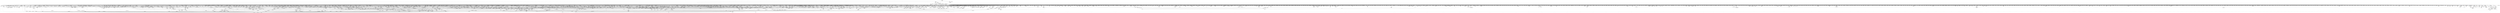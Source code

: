 digraph kerncollapsed {
    "__cmpxchg_case_acq_32.constprop.0_9" [color="black"];
    "do_raw_spin_lock_44" [color="black"];
    "__percpu_counter_sum" [color="black"];
    "tick_get_device" [color="black"];
    "fetch_robust_entry" [color="black"];
    "cpumask_weight" [color="black"];
    "get_random_bytes" [color="black"];
    "arch_get_random_seed_longs" [color="black"];
    "no_blink" [color="black"];
    "cleanup_timerqueue" [color="black"];
    "__cmpxchg_case_mb_32.constprop.0" [color="black"];
    "mas_is_err" [color="black"];
    "flush_tlb_mm" [color="black"];
    "__raw_spin_lock_54" [color="black"];
    "shrink_lock_dentry" [color="black"];
    "hrtimer_start_expires" [color="black"];
    "Indirect call81" [color="black"];
    "prb_first_valid_seq" [color="black"];
    "__kern_my_cpu_offset_17" [color="black"];
    "arch_irq_work_raise" [color="black"];
    "__raw_spin_unlock_irq_43" [color="black"];
    "io_poll_find.constprop.0" [color="black"];
    "strscpy" [color="black"];
    "sve_get_vl" [color="black"];
    "folio_mapped" [color="black"];
    "__raw_spin_unlock_irq_25" [color="black"];
    "rt_mutex_proxy_unlock" [color="black"];
    "Indirect call33" [color="black"];
    "first_zones_zonelist" [color="black"];
    "xas_not_node" [color="black"];
    "desc_read" [color="black"];
    "__task_pid_nr_ns" [color="black"];
    "fsnotify_connector_sb" [color="black"];
    "__ptrace_link" [color="black"];
    "set_pageblock_migratetype" [color="black"];
    "__count_vm_events" [color="black"];
    "cpuhp_invoke_callback" [color="black"];
    "csum_block_add_ext" [color="black"];
    "is_current_pgrp_orphaned" [color="black"];
    "Indirect call111" [color="black"];
    "Indirect call74" [color="black"];
    "skb_tailroom_1" [color="black"];
    "arch_local_irq_restore_1" [color="black"];
    "d_walk" [color="black"];
    "cpumask_copy_1" [color="black"];
    "noop_dirty_folio" [color="black"];
    "__percpu_add_case_64_4" [color="black"];
    "signalfd_cleanup" [color="black"];
    "do_raw_spin_lock.constprop.0_14" [color="black"];
    "qdisc_run_begin" [color="black"];
    "folio_trylock_1" [color="black"];
    "__kern_my_cpu_offset_71" [color="black"];
    "do_raw_spin_lock_32" [color="black"];
    "__kern_my_cpu_offset_78" [color="black"];
    "__disable_irq" [color="black"];
    "__pi_strlen" [color="black"];
    "__sync_icache_dcache" [color="black"];
    "__cmpwait_case_32" [color="black"];
    "disable_irq_nosync" [color="black"];
    "cpumask_first" [color="black"];
    "radix_tree_load_root" [color="black"];
    "__raw_spin_unlock_irqrestore_5" [color="black"];
    "zone_page_state_snapshot.constprop.0" [color="black"];
    "Indirect call168" [color="black"];
    "chacha_block_generic" [color="black"];
    "page_ref_dec_and_test_1" [color="black"];
    "__raw_spin_trylock_3" [color="black"];
    "folio_nr_pages_3" [color="black"];
    "klist_node_attached" [color="black"];
    "io_req_complete_defer" [color="black"];
    "netlink_overrun" [color="black"];
    "IS_ERR_OR_NULL_3" [color="black"];
    "mod_node_page_state" [color="black"];
    "kmalloc_slab" [color="black"];
    "do_raw_spin_lock_118" [color="black"];
    "should_fail_alloc_page" [color="black"];
    "update_curr" [color="black"];
    "list_move_tail" [color="black"];
    "lru_move_tail_fn" [color="black"];
    "prb_next_seq" [color="black"];
    "efi_reboot" [color="black"];
    "io_poll_mark_cancelled" [color="black"];
    "osq_unlock" [color="black"];
    "Indirect call56" [color="black"];
    "__percpu_add_case_32_2" [color="black"];
    "vma_iter_config" [color="black"];
    "__irq_domain_deactivate_irq" [color="black"];
    "fsnotify_put_sb_connectors" [color="black"];
    "__irq_put_desc_unlock" [color="black"];
    "__audit_uring_entry" [color="black"];
    "kernfs_get" [color="black"];
    "__raw_spin_lock_irqsave_6" [color="black"];
    "get_cred" [color="black"];
    "split_page" [color="black"];
    "irq_disable" [color="black"];
    "skb_tailroom_2" [color="black"];
    "Indirect call138" [color="black"];
    "find_next_bit.constprop.0_8" [color="black"];
    "__siphash_unaligned" [color="black"];
    "__bitmap_clear" [color="black"];
    "task_sched_runtime" [color="black"];
    "pcpu_size_to_slot" [color="black"];
    "list_del_2" [color="black"];
    "current_is_kswapd" [color="black"];
    "radix_tree_lookup" [color="black"];
    "do_raw_spin_lock_8" [color="black"];
    "kthread_insert_work_sanity_check" [color="black"];
    "pte_mkdirty" [color="black"];
    "__raw_spin_lock_64" [color="black"];
    "node_page_state_add" [color="black"];
    "Indirect call142" [color="black"];
    "net_eq_idr" [color="black"];
    "__xchg_case_mb_64.constprop.0_3" [color="black"];
    "d_ancestor" [color="black"];
    "dput_to_list" [color="black"];
    "do_raw_spin_lock_17" [color="black"];
    "mt_find" [color="black"];
    "__raw_write_lock_irq.constprop.0" [color="black"];
    "cpu_online_1" [color="black"];
    "__raw_spin_lock_21" [color="black"];
    "__attach_to_pi_owner" [color="black"];
    "test_ti_thread_flag_21" [color="black"];
    "finish_wait" [color="black"];
    "arch_stack_walk" [color="black"];
    "__local_bh_enable_ip" [color="black"];
    "__to_kthread" [color="black"];
    "wq_worker_running" [color="black"];
    "srcu_get_delay.isra.0" [color="black"];
    "xas_init_marks" [color="black"];
    "device_pm_check_callbacks" [color="black"];
    "rcu_gp_is_expedited" [color="black"];
    "clear_ti_thread_flag_6" [color="black"];
    "find_vma" [color="black"];
    "cpu_active" [color="black"];
    "mas_next_setup.constprop.0" [color="black"];
    "put_pipe_info" [color="black"];
    "mtree_range_walk" [color="black"];
    "__isolate_free_page" [color="black"];
    "Indirect call16" [color="black"];
    "do_raw_spin_lock_3" [color="black"];
    "init_multi_vma_prep" [color="black"];
    "Indirect call177" [color="black"];
    "Indirect call51" [color="black"];
    "__lookup_mnt" [color="black"];
    "put_dec_trunc8" [color="black"];
    "remove_nodes.constprop.0" [color="black"];
    "kthread_probe_data" [color="black"];
    "__raw_spin_lock_irq_6" [color="black"];
    "pageblock_pfn_to_page" [color="black"];
    "__skb_set_length" [color="black"];
    "security_secid_to_secctx" [color="black"];
    "do_raw_spin_lock_37" [color="black"];
    "__cmpxchg_case_mb_32_4" [color="black"];
    "data_push_tail" [color="black"];
    "do_raw_spin_lock_64" [color="black"];
    "pmd_offset.isra.0_1" [color="black"];
    "mm_set_has_pinned_flag" [color="black"];
    "device_match_devt" [color="black"];
    "__mnt_want_write" [color="black"];
    "Indirect call35" [color="black"];
    "Indirect call193" [color="black"];
    "find_vmap_area" [color="black"];
    "anon_vma_interval_tree_insert" [color="black"];
    "__raw_spin_unlock_irq_36" [color="black"];
    "folio_anon_vma" [color="black"];
    "__do_once_start" [color="black"];
    "copy_page" [color="black"];
    "pm_runtime_put_noidle_2" [color="black"];
    "__kern_my_cpu_offset_80" [color="black"];
    "mas_find" [color="black"];
    "init_entity_runnable_average" [color="black"];
    "fill_contig_page_info" [color="black"];
    "rb_erase_cached.isra.0" [color="black"];
    "list_del_init_8" [color="black"];
    "kmalloc_array.constprop.0_4" [color="black"];
    "arch_local_irq_enable_2" [color="black"];
    "__folio_cancel_dirty" [color="black"];
    "__percpu_add_case_64.constprop.0" [color="black"];
    "first_zones_zonelist_1" [color="black"];
    "dev_driver_string" [color="black"];
    "wb_has_dirty_io" [color="black"];
    "find_lock_task_mm" [color="black"];
    "cpudl_find" [color="black"];
    "compaction_zonelist_suitable" [color="black"];
    "active_load_balance_cpu_stop" [color="black"];
    "add_wait_queue" [color="black"];
    "oom_badness" [color="black"];
    "is_software_node" [color="black"];
    "__raw_spin_unlock_irqrestore_6" [color="black"];
    "pfn_valid_1" [color="black"];
    "__raw_spin_trylock_1" [color="black"];
    "do_raw_spin_lock_30" [color="black"];
    "__cmpwait_case_32_3" [color="black"];
    "memzero_explicit" [color="black"];
    "xa_find" [color="black"];
    "call_on_irq_stack" [color="black"];
    "__raw_spin_unlock_irq.constprop.0_1" [color="black"];
    "__pageblock_pfn_to_page" [color="black"];
    "mas_pop_node" [color="black"];
    "list_del_init_2" [color="black"];
    "gup_signal_pending" [color="black"];
    "test_ti_thread_flag_11" [color="black"];
    "__cmpxchg_case_acq_32.constprop.0_8" [color="black"];
    "pud_set_huge" [color="black"];
    "compound_order" [color="black"];
    "Indirect call65" [color="black"];
    "vma_address" [color="black"];
    "system_supports_generic_auth" [color="black"];
    "check_cb_ovld_locked" [color="black"];
    "__raw_spin_unlock_irqrestore_38" [color="black"];
    "do_raw_spin_lock_24" [color="black"];
    "__printk_safe_enter" [color="black"];
    "__mod_timer" [color="black"];
    "console_is_usable" [color="black"];
    "__kern_my_cpu_offset_27" [color="black"];
    "Indirect call38" [color="black"];
    "clear_buddies.isra.0" [color="black"];
    "__kern_my_cpu_offset_55" [color="black"];
    "__kern_my_cpu_offset_29" [color="black"];
    "Indirect call143" [color="black"];
    "xas_set_mark" [color="black"];
    "Indirect call83" [color="black"];
    "Indirect call8" [color="black"];
    "__put_cpu_fpsimd_context" [color="black"];
    "Indirect call201" [color="black"];
    "do_raw_spin_lock_42" [color="black"];
    "security_current_getsecid_subj" [color="black"];
    "Indirect call72" [color="black"];
    "mnt_dec_writers" [color="black"];
    "skb_header_pointer_2" [color="black"];
    "Indirect call207" [color="black"];
    "__try_to_del_timer_sync" [color="black"];
    "fsnotify_first_mark" [color="black"];
    "__cmpxchg_case_acq_32_3" [color="black"];
    "srcu_funnel_exp_start" [color="black"];
    "get_page" [color="black"];
    "find_task_by_pid_ns" [color="black"];
    "irq_get_irq_data" [color="black"];
    "__raw_spin_lock_irq_32" [color="black"];
    "io_acct_cancel_pending_work" [color="black"];
    "futex_q_unlock" [color="black"];
    "is_zero_page" [color="black"];
    "sve_save_state" [color="black"];
    "do_raw_spin_lock_87" [color="black"];
    "dev_nit_active" [color="black"];
    "__raw_spin_lock_26" [color="black"];
    "first_online_pgdat" [color="black"];
    "sb_clear_inode_writeback" [color="black"];
    "get_work_pool" [color="black"];
    "task_rq_lock" [color="black"];
    "arch_local_irq_save_5" [color="black"];
    "Indirect call108" [color="black"];
    "__srcu_read_unlock" [color="black"];
    "Indirect call208" [color="black"];
    "__wait_on_bit" [color="black"];
    "__cmpxchg_case_acq_32.constprop.0_7" [color="black"];
    "vma_interval_tree_iter_first" [color="black"];
    "__raw_spin_lock_irqsave_21" [color="black"];
    "next_mnt" [color="black"];
    "__raw_write_lock_irq" [color="black"];
    "kernfs_release_file.part.0.isra.0" [color="black"];
    "Indirect call66" [color="black"];
    "pde_subdir_first" [color="black"];
    "io_prep_async_work" [color="black"];
    "hrtimer_force_reprogram.constprop.0" [color="black"];
    "put_cpu_fpsimd_context" [color="black"];
    "__rb_insert_augmented" [color="black"];
    "do_raw_spin_lock_36" [color="black"];
    "compaction_free" [color="black"];
    "this_cpu_has_cap" [color="black"];
    "__cmpxchg_case_8" [color="black"];
    "__cmpxchg_case_acq_32.constprop.0_6" [color="black"];
    "__note_gp_changes" [color="black"];
    "vma_needs_dirty_tracking" [color="black"];
    "_compound_head" [color="black"];
    "Indirect call100" [color="black"];
    "__rt_mutex_futex_trylock" [color="black"];
    "sched_asym_prefer" [color="black"];
    "find_next_bit_15" [color="black"];
    "__raw_read_unlock.constprop.0_2" [color="black"];
    "find_next_bit.constprop.0_7" [color="black"];
    "activate_task" [color="black"];
    "pi_state_update_owner" [color="black"];
    "do_raw_spin_lock_6" [color="black"];
    "zone_watermark_fast.constprop.0" [color="black"];
    "try_to_unmap_flush" [color="black"];
    "Indirect call53" [color="black"];
    "access_ok_39" [color="black"];
    "vma_interval_tree_augment_rotate" [color="black"];
    "Indirect call163" [color="black"];
    "__bitmap_subset" [color="black"];
    "set_task_reclaim_state" [color="black"];
    "__cmpxchg_case_acq_64_1" [color="black"];
    "__raw_spin_lock_24" [color="black"];
    "kobj_ns_ops" [color="black"];
    "__cmpxchg_case_rel_32" [color="black"];
    "tcp_get_info_chrono_stats" [color="black"];
    "netlink_unlock_table" [color="black"];
    "deny_write_access.isra.0" [color="black"];
    "drain_local_pages" [color="black"];
    "vmalloc_to_page" [color="black"];
    "__kern_my_cpu_offset_56" [color="black"];
    "__kern_my_cpu_offset_54" [color="black"];
    "mask_irq" [color="black"];
    "mapping_allow_writable" [color="black"];
    "timerqueue_del" [color="black"];
    "test_ti_thread_flag_4" [color="black"];
    "list_del_init_3" [color="black"];
    "jiffies_to_usecs" [color="black"];
    "__raw_spin_lock_irqsave_34" [color="black"];
    "arch_local_irq_save_8" [color="black"];
    "__kern_my_cpu_offset_15" [color="black"];
    "page_move_anon_rmap" [color="black"];
    "cpumask_empty_3" [color="black"];
    "update_blocked_averages" [color="black"];
    "find_first_bit_3" [color="black"];
    "find_next_bit_17" [color="black"];
    "audit_string_contains_control" [color="black"];
    "__sw_hweight32" [color="black"];
    "generic_exec_single" [color="black"];
    "get_file_1" [color="black"];
    "rcu_exp_jiffies_till_stall_check" [color="black"];
    "__dl_update" [color="black"];
    "do_raw_spin_lock_35" [color="black"];
    "mas_ascend" [color="black"];
    "tlb_flush_mmu_tlbonly" [color="black"];
    "inode_lru_list_del" [color="black"];
    "signal_pending_state_1" [color="black"];
    "rcu_poll_gp_seq_start" [color="black"];
    "__skb_checksum" [color="black"];
    "audit_serial" [color="black"];
    "pud_clear_huge" [color="black"];
    "__mnt_drop_write" [color="black"];
    "__mutex_trylock" [color="black"];
    "update_load_avg" [color="black"];
    "__kern_my_cpu_offset_134" [color="black"];
    "del_page_from_free_list" [color="black"];
    "PageMovable" [color="black"];
    "fsnotify_group_assert_locked" [color="black"];
    "d_find_alias" [color="black"];
    "__var_waitqueue" [color="black"];
    "cpu_online_2" [color="black"];
    "wb_update_bandwidth" [color="black"];
    "mte_destroy_descend.constprop.0" [color="black"];
    "__raw_spin_lock_5" [color="black"];
    "list_del_init_6" [color="black"];
    "__mod_node_page_state" [color="black"];
    "thread_group_cputime" [color="black"];
    "io_wq_exit_start" [color="black"];
    "Indirect call60" [color="black"];
    "Indirect call190" [color="black"];
    "Indirect call183" [color="black"];
    "Indirect call166" [color="black"];
    "pcpu_chunk_refresh_hint" [color="black"];
    "__cmpxchg_case_acq_32.constprop.0_21" [color="black"];
    "__xa_clear_mark" [color="black"];
    "Indirect call112" [color="black"];
    "xas_update.isra.0" [color="black"];
    "mas_prev" [color="black"];
    "__raw_spin_lock_6" [color="black"];
    "futex_q_lock" [color="black"];
    "mas_next_slot" [color="black"];
    "cpu_online" [color="black"];
    "kill_device" [color="black"];
    "__raw_spin_lock_irqsave_52" [color="black"];
    "recalc_sigpending_tsk" [color="black"];
    "vm_unacct_memory_1" [color="black"];
    "mas_wr_end_piv" [color="black"];
    "__wait_for_common" [color="black"];
    "detach_if_pending" [color="black"];
    "__raw_spin_lock_irqsave_41" [color="black"];
    "arch_local_irq_save_2" [color="black"];
    "kobj_child_ns_ops" [color="black"];
    "folio_mapped_1" [color="black"];
    "irq_work_queue" [color="black"];
    "move_queued_task.constprop.0" [color="black"];
    "__kern_my_cpu_offset_23" [color="black"];
    "prepend_name" [color="black"];
    "console_srcu_read_unlock" [color="black"];
    "__raw_spin_lock_irq.constprop.0_1" [color="black"];
    "mas_update_gap" [color="black"];
    "Indirect call186" [color="black"];
    "ksize" [color="black"];
    "__irq_can_set_affinity" [color="black"];
    "Indirect call161" [color="black"];
    "hrtimer_cancel" [color="black"];
    "__raw_spin_lock_irqsave" [color="black"];
    "queued_write_lock_slowpath" [color="black"];
    "__flush_tlb_kernel_pgtable" [color="black"];
    "vma_fs_can_writeback" [color="black"];
    "do_raw_spin_lock_56" [color="black"];
    "sk_error_report" [color="black"];
    "__cmpxchg_case_acq_32.constprop.0_10" [color="black"];
    "create_pipe_files" [color="black"];
    "io_wq_cancel_pending_work" [color="black"];
    "Indirect call104" [color="black"];
    "__percpu_add_case_64_6" [color="black"];
    "Indirect call152" [color="black"];
    "do_raw_spin_lock_28" [color="black"];
    "__raw_spin_lock_irq_21" [color="black"];
    "task_pid_vnr_1" [color="black"];
    "__raw_write_unlock_irq_5" [color="black"];
    "propagate_mount_unlock" [color="black"];
    "irq_to_desc" [color="black"];
    "__percpu_add_case_32" [color="black"];
    "find_next_bit_29" [color="black"];
    "tlb_remove_table_smp_sync" [color="black"];
    "pipe_is_unprivileged_user" [color="black"];
    "__raw_spin_lock_46" [color="black"];
    "d_shrink_del" [color="black"];
    "get_group_info.isra.0" [color="black"];
    "do_raw_spin_lock_67" [color="black"];
    "mte_dead_leaves.constprop.0" [color="black"];
    "blake2s.constprop.0" [color="black"];
    "clear_nonspinnable" [color="black"];
    "__cmpxchg_case_acq_32.constprop.0_5" [color="black"];
    "folio_trylock_4" [color="black"];
    "osq_lock" [color="black"];
    "synchronize_rcu.part.0" [color="black"];
    "__hrtimer_next_event_base.constprop.0" [color="black"];
    "find_vma_prev" [color="black"];
    "do_raw_spin_lock_88" [color="black"];
    "do_raw_spin_lock_1" [color="black"];
    "Indirect call94" [color="black"];
    "select_collect2" [color="black"];
    "lockref_get" [color="black"];
    "pgattr_change_is_safe" [color="black"];
    "xas_find_conflict" [color="black"];
    "update_dl_migration" [color="black"];
    "xas_result" [color="black"];
    "Indirect call49" [color="black"];
    "mas_prev_setup.constprop.0" [color="black"];
    "unhash_mnt" [color="black"];
    "add_device_randomness" [color="black"];
    "iov_iter_revert" [color="black"];
    "__set_open_fd" [color="black"];
    "__bitmap_intersects" [color="black"];
    "defer_console_output" [color="black"];
    "__printk_safe_exit" [color="black"];
    "irq_enable" [color="black"];
    "__raw_spin_lock_irqsave.constprop.0_1" [color="black"];
    "Indirect call116" [color="black"];
    "rb_erase" [color="black"];
    "__kern_my_cpu_offset_74" [color="black"];
    "update_sd_lb_stats" [color="black"];
    "fsnotify_update_flags" [color="black"];
    "__bitmap_weight" [color="black"];
    "__get_cpu_fpsimd_context" [color="black"];
    "Indirect call205" [color="black"];
    "do_raw_spin_lock_51" [color="black"];
    "io_cancel_req_match" [color="black"];
    "Indirect call127" [color="black"];
    "zone_reclaimable_pages" [color="black"];
    "kernfs_should_drain_open_files" [color="black"];
    "__kern_my_cpu_offset_22" [color="black"];
    "__raw_spin_trylock" [color="black"];
    "init_timer_key" [color="black"];
    "__kern_my_cpu_offset_18" [color="black"];
    "try_check_zero" [color="black"];
    "__skb_flow_get_ports" [color="black"];
    "lru_add_fn" [color="black"];
    "get_file" [color="black"];
    "get_pfnblock_flags_mask" [color="black"];
    "update_rt_rq_load_avg" [color="black"];
    "wake_up_bit" [color="black"];
    "__raw_spin_lock_49" [color="black"];
    "kmsg_dump" [color="black"];
    "page_mapping" [color="black"];
    "d_find_any_alias" [color="black"];
    "skb_tailroom" [color="black"];
    "copy_user_highpage" [color="black"];
    "Indirect call117" [color="black"];
    "__raw_read_unlock.constprop.0" [color="black"];
    "is_migration_entry" [color="black"];
    "fsnotify_detach_connector_from_object" [color="black"];
    "extract_entropy.constprop.0" [color="black"];
    "__kern_my_cpu_offset_26" [color="black"];
    "pcpu_block_update_hint_alloc" [color="black"];
    "tlb_gather_mmu" [color="black"];
    "Indirect call101" [color="black"];
    "__io_disarm_linked_timeout" [color="black"];
    "mte_update_sctlr_user" [color="black"];
    "cd_forget" [color="black"];
    "__xchg_case_acq_64.isra.0" [color="black"];
    "__do_pipe_flags" [color="black"];
    "llist_add_batch" [color="black"];
    "page_ref_inc" [color="black"];
    "pm_qos_update_flags" [color="black"];
    "__raw_spin_unlock_bh.constprop.0" [color="black"];
    "Indirect call147" [color="black"];
    "__raw_spin_unlock_irq_38" [color="black"];
    "__arch_copy_from_user" [color="black"];
    "__raw_spin_lock_irq.constprop.0_2" [color="black"];
    "add_mm_rss_vec" [color="black"];
    "__wake_up_bit" [color="black"];
    "alloc_pipe_info" [color="black"];
    "__mutex_init" [color="black"];
    "__anon_vma_interval_tree_augment_rotate" [color="black"];
    "mas_leaf_max_gap" [color="black"];
    "release_thread" [color="black"];
    "Indirect call6" [color="black"];
    "fsnotify" [color="black"];
    "__mod_zone_page_state" [color="black"];
    "get_cred_1" [color="black"];
    "__raw_spin_lock_irqsave_25" [color="black"];
    "get_cpu_fpsimd_context" [color="black"];
    "inode_io_list_move_locked" [color="black"];
    "audit_uid_comparator" [color="black"];
    "mab_calc_split" [color="black"];
    "wakeup_source_deactivate" [color="black"];
    "Indirect call179" [color="black"];
    "wb_io_lists_populated" [color="black"];
    "pcpu_chunk_slot" [color="black"];
    "__sw_hweight64" [color="black"];
    "Indirect call182" [color="black"];
    "__raw_spin_unlock_irq_37" [color="black"];
    "__raw_spin_lock_irqsave_11" [color="black"];
    "Indirect call55" [color="black"];
    "__wake_up_klogd.part.0" [color="black"];
    "__raw_spin_unlock_irq_3" [color="black"];
    "Indirect call178" [color="black"];
    "folio_trylock" [color="black"];
    "page_vma_mapped_walk_done_1" [color="black"];
    "rcu_segcblist_enqueue" [color="black"];
    "timekeeping_get_ns" [color="black"];
    "__raw_spin_lock_irqsave_44" [color="black"];
    "__raw_spin_lock_irqsave_12" [color="black"];
    "redirty_tail_locked" [color="black"];
    "move_freelist_tail" [color="black"];
    "sock_flag_3" [color="black"];
    "put_filesystem" [color="black"];
    "task_participate_group_stop" [color="black"];
    "page_ref_inc_2" [color="black"];
    "test_and_set_bit_lock.constprop.0" [color="black"];
    "xas_next_entry" [color="black"];
    "__raw_spin_lock_irqsave_4" [color="black"];
    "rcu_segcblist_inc_len" [color="black"];
    "idr_find" [color="black"];
    "wb_stat_mod" [color="black"];
    "cpu_switch_to" [color="black"];
    "mutex_spin_on_owner" [color="black"];
    "pm_qos_read_value" [color="black"];
    "Indirect call151" [color="black"];
    "try_to_take_rt_mutex" [color="black"];
    "eth_type_vlan" [color="black"];
    "rcu_jiffies_till_stall_check" [color="black"];
    "do_raw_spin_lock_15" [color="black"];
    "irq_set_thread_affinity" [color="black"];
    "call_function_single_prep_ipi" [color="black"];
    "skip_atoi" [color="black"];
    "pvm_find_va_enclose_addr" [color="black"];
    "prepare_to_wait" [color="black"];
    "__rb_rotate_set_parents" [color="black"];
    "lockref_put_or_lock" [color="black"];
    "__kern_my_cpu_offset_44" [color="black"];
    "__raw_spin_unlock_irqrestore_1" [color="black"];
    "internal_add_timer" [color="black"];
    "__page_set_anon_rmap" [color="black"];
    "prb_reserve" [color="black"];
    "online_section_nr" [color="black"];
    "count_vm_events" [color="black"];
    "find_submount" [color="black"];
    "xas_next_entry.constprop.0" [color="black"];
    "__io_put_kbuf_list" [color="black"];
    "netlink_lock_table" [color="black"];
    "clear_ti_thread_flag_1" [color="black"];
    "io_poll_remove_entry" [color="black"];
    "mas_descend" [color="black"];
    "Indirect call47" [color="black"];
    "ma_slots" [color="black"];
    "arm_timer" [color="black"];
    "__irq_startup" [color="black"];
    "mas_store_b_node" [color="black"];
    "rcu_cblist_dequeue" [color="black"];
    "min_deadline_cb_rotate" [color="black"];
    "find_next_bit.constprop.0_5" [color="black"];
    "__raw_spin_lock_irq_25" [color="black"];
    "__raw_spin_lock_23" [color="black"];
    "current_wq_worker" [color="black"];
    "prb_commit" [color="black"];
    "__raw_write_lock.constprop.0_1" [color="black"];
    "pmd_set_huge" [color="black"];
    "inc_rlimit_ucounts" [color="black"];
    "__raw_spin_lock_irqsave_50" [color="black"];
    "arch_local_irq_restore_2" [color="black"];
    "desc_read_finalized_seq" [color="black"];
    "sock_rfree" [color="black"];
    "skb_zcopy_downgrade_managed" [color="black"];
    "folio_pfn" [color="black"];
    "_compound_head_4" [color="black"];
    "process_shares_mm" [color="black"];
    "Indirect call18" [color="black"];
    "__raw_spin_unlock_irqrestore_3" [color="black"];
    "task_ppid_nr" [color="black"];
    "fsnotify_data_inode" [color="black"];
    "Indirect call144" [color="black"];
    "sve_state_size" [color="black"];
    "panic_smp_self_stop" [color="black"];
    "wb_stat_error" [color="black"];
    "invalid_folio_referenced_vma" [color="black"];
    "__reuseport_detach_sock.isra.0" [color="black"];
    "pick_next_task_idle" [color="black"];
    "drain_pages" [color="black"];
    "skb_copy_bits" [color="black"];
    "copy_from_kernel_nofault" [color="black"];
    "read_sanitised_ftr_reg" [color="black"];
    "rcu_segcblist_first_pend_cb" [color="black"];
    "kthread_should_stop" [color="black"];
    "user_disable_single_step" [color="black"];
    "ktime_add_safe" [color="black"];
    "access_ok_2" [color="black"];
    "arch_local_irq_save_3" [color="black"];
    "__percpu_add_case_64_2" [color="black"];
    "pcpu_update_empty_pages" [color="black"];
    "update_dl_rq_load_avg" [color="black"];
    "ma_dead_node" [color="black"];
    "device_links_read_lock" [color="black"];
    "xas_load" [color="black"];
    "isolation_suitable.isra.0" [color="black"];
    "mast_fill_bnode" [color="black"];
    "folio_not_mapped" [color="black"];
    "d_flags_for_inode" [color="black"];
    "should_failslab" [color="black"];
    "clear_page" [color="black"];
    "__raw_spin_lock_irqsave.constprop.0_2" [color="black"];
    "__futex_unqueue" [color="black"];
    "data_check_size" [color="black"];
    "find_next_bit.constprop.0_1" [color="black"];
    "smp_call_function_many" [color="black"];
    "dcache_clean_pou" [color="black"];
    "Indirect call167" [color="black"];
    "search_cmp_ftr_reg" [color="black"];
    "d_shrink_add" [color="black"];
    "cpu_util_cfs_boost" [color="black"];
    "__raw_spin_lock_31" [color="black"];
    "__raw_read_lock.constprop.0_5" [color="black"];
    "qdisc_qstats_cpu_qlen_inc" [color="black"];
    "kernel_init_pages" [color="black"];
    "bstats_update" [color="black"];
    "__dev_fwnode" [color="black"];
    "__zone_watermark_ok" [color="black"];
    "get_sd_balance_interval" [color="black"];
    "mas_mab_cp" [color="black"];
    "Indirect call1" [color="black"];
    "is_bad_inode" [color="black"];
    "lru_note_cost_refault" [color="black"];
    "security_task_kill" [color="black"];
    "__xchg_case_mb_64.constprop.0_2" [color="black"];
    "dev_xmit_recursion_inc" [color="black"];
    "io_poll_get_ownership" [color="black"];
    "virt_to_head_page.isra.0" [color="black"];
    "find_mergeable_anon_vma" [color="black"];
    "__page_dup_rmap.constprop.0" [color="black"];
    "flush_tlb_batched_pending" [color="black"];
    "mas_pause" [color="black"];
    "proto_memory_pcpu_drain" [color="black"];
    "__cmpxchg_case_mb_64_4" [color="black"];
    "Indirect call34" [color="black"];
    "__raw_spin_lock_18" [color="black"];
    "next_signal" [color="black"];
    "__raw_spin_unlock_irq_7" [color="black"];
    "memmove" [color="black"];
    "__list_del_entry_2" [color="black"];
    "test_and_set_ti_thread_flag_1" [color="black"];
    "rcu_seq_start" [color="black"];
    "__raw_spin_unlock_irqrestore_11" [color="black"];
    "find_alive_thread.isra.0" [color="black"];
    "Indirect call171" [color="black"];
    "__percpu_add_case_64_1" [color="black"];
    "Indirect call194" [color="black"];
    "reweight_task" [color="black"];
    "rcu_segcblist_add_len" [color="black"];
    "vma_interval_tree_subtree_search" [color="black"];
    "sock_flag_1" [color="black"];
    "Indirect call71" [color="black"];
    "__cmpxchg_case_mb_64_1" [color="black"];
    "kernfs_leftmost_descendant" [color="black"];
    "__percpu_add_case_64_7" [color="black"];
    "console_srcu_read_lock" [color="black"];
    "wb_io_lists_depopulated" [color="black"];
    "copy_highpage" [color="black"];
    "__raw_spin_lock_30" [color="black"];
    "kmem_valid_obj" [color="black"];
    "addr_to_vb_xa" [color="black"];
    "Indirect call149" [color="black"];
    "_mix_pool_bytes" [color="black"];
    "pcpu_next_fit_region.constprop.0" [color="black"];
    "update_pm_runtime_accounting" [color="black"];
    "Indirect call29" [color="black"];
    "Indirect call209" [color="black"];
    "drain_pages_zone" [color="black"];
    "check_preempt_curr" [color="black"];
    "mas_leaf_set_meta" [color="black"];
    "ktime_get_with_offset" [color="black"];
    "futex_cmpxchg_value_locked" [color="black"];
    "kmalloc_size_roundup" [color="black"];
    "rcu_seq_set_state" [color="black"];
    "security_inode_init_security_anon" [color="black"];
    "find_next_bit_13" [color="black"];
    "skb_header_cloned" [color="black"];
    "arch_asym_cpu_priority" [color="black"];
    "find_next_bit_10" [color="black"];
    "_find_first_bit" [color="black"];
    "rcu_stall_is_suppressed" [color="black"];
    "is_rlimit_overlimit" [color="black"];
    "_find_first_zero_bit" [color="black"];
    "Indirect call85" [color="black"];
    "rcu_segcblist_init" [color="black"];
    "do_raw_spin_lock_52" [color="black"];
    "reusable_anon_vma" [color="black"];
    "prepend" [color="black"];
    "split_map_pages" [color="black"];
    "__irq_disable" [color="black"];
    "cpu_do_switch_mm" [color="black"];
    "clear_siginfo" [color="black"];
    "io_wq_worker_running" [color="black"];
    "Indirect call140" [color="black"];
    "prep_compound_page" [color="black"];
    "mas_wr_store_setup" [color="black"];
    "task_rq_unlock" [color="black"];
    "exit_rcu" [color="black"];
    "folio_mapped_3" [color="black"];
    "double_unlock_balance" [color="black"];
    "smp_call_function" [color="black"];
    "task_clear_jobctl_pending" [color="black"];
    "pcpu_block_refresh_hint" [color="black"];
    "__d_find_any_alias" [color="black"];
    "__percpu_add_case_64.constprop.0_3" [color="black"];
    "can_migrate_task" [color="black"];
    "__percpu_add_case_64" [color="black"];
    "__bitmap_equal" [color="black"];
    "timespec64_equal" [color="black"];
    "Indirect call13" [color="black"];
    "Indirect call31" [color="black"];
    "__update_load_avg_se" [color="black"];
    "mas_wr_walk" [color="black"];
    "sme_save_state" [color="black"];
    "wake_up_var" [color="black"];
    "rwsem_spin_on_owner" [color="black"];
    "pde_subdir_find" [color="black"];
    "expand" [color="black"];
    "rt_mutex_setprio" [color="black"];
    "__raw_spin_lock_15" [color="black"];
    "rt_mutex_slowtrylock" [color="black"];
    "Indirect call204" [color="black"];
    "Indirect call145" [color="black"];
    "__skb_zcopy_downgrade_managed" [color="black"];
    "siginfo_layout" [color="black"];
    "tty_driver_flush_buffer" [color="black"];
    "Indirect call92" [color="black"];
    "smp_call_function_many_cond" [color="black"];
    "Indirect call180" [color="black"];
    "Indirect call176" [color="black"];
    "io_run_cancel" [color="black"];
    "vma_interval_tree_insert_after" [color="black"];
    "mast_ascend" [color="black"];
    "set_page_dirty" [color="black"];
    "__free_one_page" [color="black"];
    "lru_lazyfree_fn" [color="black"];
    "pagefault_disable" [color="black"];
    "__kern_my_cpu_offset_24" [color="black"];
    "pagetable_pte_dtor" [color="black"];
    "io_wq_work_match_all" [color="black"];
    "set_cpu_online" [color="black"];
    "__raw_spin_lock.constprop.0_2" [color="black"];
    "__hlist_del" [color="black"];
    "freezing" [color="black"];
    "__kern_my_cpu_offset_52" [color="black"];
    "dev_xmit_recursion_dec" [color="black"];
    "__set_close_on_exec.isra.0" [color="black"];
    "arm64_kernel_unmapped_at_el0_4" [color="black"];
    "is_vmalloc_addr" [color="black"];
    "free_vmap_area_rb_augment_cb_rotate" [color="black"];
    "__attach_mnt" [color="black"];
    "mas_start" [color="black"];
    "set_ti_thread_flag_5" [color="black"];
    "wakeup_kswapd" [color="black"];
    "Indirect call11" [color="black"];
    "inc_tlb_flush_pending" [color="black"];
    "rb_insert_color_cached" [color="black"];
    "__cmpxchg_case_rel_64" [color="black"];
    "__mutex_remove_waiter" [color="black"];
    "Indirect call28" [color="black"];
    "netdev_name" [color="black"];
    "__cmpxchg_case_acq_32.constprop.0_4" [color="black"];
    "fprop_fraction_percpu" [color="black"];
    "find_worker_executing_work" [color="black"];
    "fatal_signal_pending_6" [color="black"];
    "_compound_head_7" [color="black"];
    "__kern_my_cpu_offset_83" [color="black"];
    "cpumask_and.isra.0_1" [color="black"];
    "__raw_spin_lock_irqsave.constprop.0_8" [color="black"];
    "__lock_timer" [color="black"];
    "gup_must_unshare" [color="black"];
    "lazy_max_pages" [color="black"];
    "folio_nr_pages_1" [color="black"];
    "list_splice" [color="black"];
    "group_open_release" [color="black"];
    "__cmpxchg_case_mb_32_13" [color="black"];
    "tsk_fork_get_node" [color="black"];
    "Indirect call80" [color="black"];
    "__radix_tree_lookup" [color="black"];
    "__udelay" [color="black"];
    "can_set_direct_map" [color="black"];
    "mas_prev_range" [color="black"];
    "io_schedule_prepare" [color="black"];
    "mte_update_gcr_excl.isra.0" [color="black"];
    "flush_dcache_page" [color="black"];
    "update_newidle_cost" [color="black"];
    "test_tsk_need_resched" [color="black"];
    "__fprop_add_percpu" [color="black"];
    "set_swapper_pgd" [color="black"];
    "__cmpxchg_case_acq_32.constprop.0" [color="black"];
    "count_vm_event" [color="black"];
    "__kern_my_cpu_offset_35" [color="black"];
    "do_raw_spin_lock_58" [color="black"];
    "Indirect call41" [color="black"];
    "cpumask_any_and_distribute" [color="black"];
    "__rpm_get_callback" [color="black"];
    "fsnotify_grab_connector" [color="black"];
    "do_raw_spin_lock_13" [color="black"];
    "pwq_activate_inactive_work" [color="black"];
    "get_arm64_ftr_reg_nowarn" [color="black"];
    "set_ti_thread_flag_4" [color="black"];
    "do_raw_spin_lock_33" [color="black"];
    "Indirect call19" [color="black"];
    "__raw_spin_lock_irqsave_7" [color="black"];
    "__update_min_deadline" [color="black"];
    "Indirect call76" [color="black"];
    "rt_mutex_futex_trylock" [color="black"];
    "mm_trace_rss_stat" [color="black"];
    "do_raw_spin_lock_18" [color="black"];
    "page_ref_add_1" [color="black"];
    "mte_sync_tags" [color="black"];
    "timer_delete_sync" [color="black"];
    "wake_all_kswapds" [color="black"];
    "Indirect call78" [color="black"];
    "alloc_file_clone" [color="black"];
    "node_dirty_ok" [color="black"];
    "percpu_ref_get_many.constprop.0" [color="black"];
    "access_ok_12" [color="black"];
    "mab_no_null_split" [color="black"];
    "cpu_util_cfs" [color="black"];
    "flush_dcache_folio" [color="black"];
    "node_tag_clear" [color="black"];
    "update_min_vruntime" [color="black"];
    "class_raw_spinlock_irqsave_destructor" [color="black"];
    "folio_mark_dirty" [color="black"];
    "system_supports_tlb_range" [color="black"];
    "tty_name" [color="black"];
    "rcu_poll_gp_seq_start_unlocked" [color="black"];
    "post_ttbr_update_workaround" [color="black"];
    "Indirect call173" [color="black"];
    "dec_mm_counter" [color="black"];
    "prb_final_commit" [color="black"];
    "__kern_my_cpu_offset_70" [color="black"];
    "inode_io_list_del" [color="black"];
    "d_set_d_op" [color="black"];
    "__raw_spin_lock_2" [color="black"];
    "workingset_refault" [color="black"];
    "rseq_migrate" [color="black"];
    "queued_read_lock_slowpath" [color="black"];
    "sched_clock" [color="black"];
    "security_audit_rule_free" [color="black"];
    "__raw_spin_lock_irq_17" [color="black"];
    "__raw_spin_lock_irq_41" [color="black"];
    "auditsc_get_stamp" [color="black"];
    "__kern_my_cpu_offset_47" [color="black"];
    "desc_make_final" [color="black"];
    "dev_to_swnode" [color="black"];
    "access_ok_14" [color="black"];
    "Indirect call24" [color="black"];
    "mas_new_ma_node" [color="black"];
    "hlist_bl_lock" [color="black"];
    "xas_retry" [color="black"];
    "find_next_bit_6" [color="black"];
    "timer_wait_running" [color="black"];
    "__raw_spin_lock_irqsave_23" [color="black"];
    "group_balance_cpu" [color="black"];
    "filemap_check_errors" [color="black"];
    "Indirect call109" [color="black"];
    "unlock_task_sighand.isra.0_1" [color="black"];
    "mmgrab_1" [color="black"];
    "kernfs_name_hash" [color="black"];
    "cpumask_and.isra.0_3" [color="black"];
    "__accumulate_pelt_segments" [color="black"];
    "pm_runtime_get_noresume" [color="black"];
    "find_next_bit_11" [color="black"];
    "do_raw_spin_lock_27" [color="black"];
    "security_file_set_fowner" [color="black"];
    "rcu_accelerate_cbs" [color="black"];
    "csum_partial_ext" [color="black"];
    "do_raw_spin_lock_34" [color="black"];
    "percpu_ref_get_many" [color="black"];
    "_find_next_bit" [color="black"];
    "filemap_release_folio" [color="black"];
    "capacity_of" [color="black"];
    "jiffies_to_msecs" [color="black"];
    "Indirect call125" [color="black"];
    "compound_order_2" [color="black"];
    "vma_interval_tree_remove" [color="black"];
    "__find_vmap_area.constprop.0" [color="black"];
    "anon_vma_interval_tree_pre_update_vma" [color="black"];
    "__raw_spin_lock_16" [color="black"];
    "pagefault_enable_2" [color="black"];
    "pte_offset_kernel.isra.0" [color="black"];
    "mte_thread_switch" [color="black"];
    "Indirect call20" [color="black"];
    "Indirect call188" [color="black"];
    "__dequeue_entity" [color="black"];
    "percpu_ref_noop_confirm_switch" [color="black"];
    "Indirect call102" [color="black"];
    "__raw_spin_lock_irqsave_39" [color="black"];
    "skb_checksum" [color="black"];
    "percpu_counter_dec" [color="black"];
    "mte_copy_page_tags" [color="black"];
    "_compound_head_3" [color="black"];
    "find_unlink_vmap_area" [color="black"];
    "free_vmap_area_rb_augment_cb_propagate" [color="black"];
    "Indirect call105" [color="black"];
    "finish_swait" [color="black"];
    "mas_split_final_node.isra.0" [color="black"];
    "vma_interval_tree_insert" [color="black"];
    "tlb_remove_table_sync_one" [color="black"];
    "__io_put_kbuf" [color="black"];
    "__update_load_avg_cfs_rq" [color="black"];
    "pvm_determine_end_from_reverse" [color="black"];
    "folio_unlock" [color="black"];
    "__raw_spin_lock_irq" [color="black"];
    "mas_wr_node_walk" [color="black"];
    "Indirect call114" [color="black"];
    "migrate_disable" [color="black"];
    "mas_prev_sibling" [color="black"];
    "__raw_spin_lock_irqsave_32" [color="black"];
    "local_bh_disable" [color="black"];
    "dev_bus_name" [color="black"];
    "system_supports_address_auth_1" [color="black"];
    "audit_rate_check.part.0" [color="black"];
    "set_ti_thread_flag" [color="black"];
    "task_sigpending_1" [color="black"];
    "raw_spin_rq_lock_nested" [color="black"];
    "kick_process" [color="black"];
    "exit_task_stack_account" [color="black"];
    "do_raw_spin_lock.constprop.0_3" [color="black"];
    "Indirect call70" [color="black"];
    "calc_delta_fair" [color="black"];
    "anon_vma_interval_tree_remove" [color="black"];
    "mas_state_walk" [color="black"];
    "read_seqbegin.constprop.0" [color="black"];
    "__kern_my_cpu_offset_21" [color="black"];
    "raw_spin_rq_trylock" [color="black"];
    "Indirect call123" [color="black"];
    "qdisc_qstats_cpu_qlen_dec" [color="black"];
    "rb_insert_color" [color="black"];
    "set_ptes.constprop.0.isra.0_1" [color="black"];
    "__timer_delete_sync" [color="black"];
    "pm_runtime_deactivate_timer" [color="black"];
    "Indirect call37" [color="black"];
    "__raw_spin_lock_irq_1" [color="black"];
    "__kern_my_cpu_offset_53" [color="black"];
    "__cmpxchg_case_acq_32.constprop.0_12" [color="black"];
    "cpu_clock_sample_group" [color="black"];
    "__dev_put.part.0" [color="black"];
    "d_instantiate" [color="black"];
    "wb_dirty_limits" [color="black"];
    "update_cached_migrate" [color="black"];
    "d_lru_del" [color="black"];
    "do_raw_spin_lock_69" [color="black"];
    "__raw_spin_lock_28" [color="black"];
    "sub_rq_bw.isra.0" [color="black"];
    "rcu_advance_cbs" [color="black"];
    "skb_pfmemalloc" [color="black"];
    "cpumask_intersects.constprop.0_1" [color="black"];
    "__wake_up_common" [color="black"];
    "sk_leave_memory_pressure" [color="black"];
    "se_weight.isra.0" [color="black"];
    "mab_mas_cp" [color="black"];
    "arch_local_irq_save_4" [color="black"];
    "__set_task_comm" [color="black"];
    "mas_bulk_rebalance" [color="black"];
    "compaction_defer_reset" [color="black"];
    "prb_reserve_in_last" [color="black"];
    "__raw_spin_trylock_5" [color="black"];
    "__cmpxchg_case_mb_32_3" [color="black"];
    "Indirect call27" [color="black"];
    "mmgrab_2" [color="black"];
    "xas_clear_mark" [color="black"];
    "tick_get_wakeup_device" [color="black"];
    "__arm64_sys_pipe2" [color="black"];
    "_prb_commit" [color="black"];
    "tag_clear_highpage" [color="black"];
    "arch_send_call_function_single_ipi" [color="black"];
    "xas_reload" [color="black"];
    "device_links_read_unlock" [color="black"];
    "Indirect call43" [color="black"];
    "xa_is_node" [color="black"];
    "__raw_spin_unlock_irqrestore_17" [color="black"];
    "next_online_pgdat" [color="black"];
    "vmf_pte_changed" [color="black"];
    "vm_stat_account" [color="black"];
    "set_work_data" [color="black"];
    "Indirect call155" [color="black"];
    "__bitmap_and" [color="black"];
    "futex_hash" [color="black"];
    "do_raw_spin_lock_61" [color="black"];
    "task_pid_vnr" [color="black"];
    "cpus_share_cache" [color="black"];
    "__raw_spin_unlock_irq_23" [color="black"];
    "decay_load" [color="black"];
    "__raw_spin_lock_irq_19" [color="black"];
    "lock_mnt_tree" [color="black"];
    "slab_want_init_on_free" [color="black"];
    "mapping_shrinkable" [color="black"];
    "prepare_to_wait_event" [color="black"];
    "sched_cgroup_fork" [color="black"];
    "strnlen" [color="black"];
    "idr_for_each" [color="black"];
    "Indirect call3" [color="black"];
    "mas_set_split_parent.isra.0" [color="black"];
    "skb_zcopy" [color="black"];
    "take_dentry_name_snapshot" [color="black"];
    "__raw_spin_lock_irqsave_1" [color="black"];
    "__task_will_free_mem" [color="black"];
    "ptrauth_keys_install_user" [color="black"];
    "check_vma_flags" [color="black"];
    "__percpu_add_case_32_13" [color="black"];
    "mast_spanning_rebalance.isra.0" [color="black"];
    "workingset_test_recent" [color="black"];
    "folio_try_get_rcu" [color="black"];
    "__cmpxchg_case_acq_32.constprop.0_13" [color="black"];
    "Indirect call90" [color="black"];
    "__raw_spin_unlock_irqrestore_37" [color="black"];
    "attach_entity_load_avg" [color="black"];
    "Indirect call165" [color="black"];
    "do_raw_spin_lock_80" [color="black"];
    "put_prev_task" [color="black"];
    "need_seqretry" [color="black"];
    "__raw_spin_lock_irqsave_19" [color="black"];
    "__cmpxchg_case_acq_32.constprop.0_20" [color="black"];
    "rcu_cblist_init" [color="black"];
    "folio_nr_pages" [color="black"];
    "__raw_spin_unlock_irqrestore_31" [color="black"];
    "membarrier_update_current_mm" [color="black"];
    "get_file.isra.0" [color="black"];
    "fatal_signal_pending_5" [color="black"];
    "rcu_segcblist_move_seglen" [color="black"];
    "remove_wait_queue" [color="black"];
    "prepare_to_wait_exclusive" [color="black"];
    "mutex_is_locked" [color="black"];
    "put_unused_fd" [color="black"];
    "dec_rlimit_ucounts" [color="black"];
    "clear_ti_thread_flag" [color="black"];
    "folio_mapping" [color="black"];
    "__raw_spin_unlock_irqrestore" [color="black"];
    "mapping_shrinkable_2" [color="black"];
    "__raw_spin_lock_irq_34" [color="black"];
    "__timer_delete" [color="black"];
    "__wake_up_parent" [color="black"];
    "do_raw_spin_lock_46" [color="black"];
    "__percpu_add_case_32_8" [color="black"];
    "radix_tree_next_chunk" [color="black"];
    "Indirect call175" [color="black"];
    "cpu_util.constprop.0" [color="black"];
    "arch_smp_send_reschedule" [color="black"];
    "update_cfs_rq_load_avg.isra.0" [color="black"];
    "spin_lock_irqsave_check_contention" [color="black"];
    "tls_preserve_current_state" [color="black"];
    "stream_open" [color="black"];
    "set_next_entity" [color="black"];
    "notifier_call_chain" [color="black"];
    "__kern_my_cpu_offset_16" [color="black"];
    "__raw_spin_unlock_irq_4" [color="black"];
    "Indirect call132" [color="black"];
    "__raw_spin_unlock_irqrestore.constprop.0_2" [color="black"];
    "percpu_ref_put_many.constprop.0" [color="black"];
    "__count_vm_events_3" [color="black"];
    "io_cancel_task_cb" [color="black"];
    "prep_new_page" [color="black"];
    "_get_random_bytes" [color="black"];
    "do_raw_spin_lock_31" [color="black"];
    "arm64_kernel_unmapped_at_el0_3" [color="black"];
    "folio_total_mapcount" [color="black"];
    "list_lru_add" [color="black"];
    "try_grab_page" [color="black"];
    "do_raw_spin_lock_14" [color="black"];
    "__task_rq_lock" [color="black"];
    "__cmpxchg_case_64.isra.0" [color="black"];
    "Indirect call84" [color="black"];
    "Indirect call42" [color="black"];
    "cpumask_any_distribute" [color="black"];
    "test_ti_thread_flag_10" [color="black"];
    "___d_drop" [color="black"];
    "Indirect call14" [color="black"];
    "Indirect call121" [color="black"];
    "Indirect call44" [color="black"];
    "rcu_segcblist_extract_done_cbs" [color="black"];
    "__hrtimer_get_next_event" [color="black"];
    "__init_waitqueue_head" [color="black"];
    "blake2s_update" [color="black"];
    "Indirect call0" [color="black"];
    "timerqueue_add" [color="black"];
    "lock_hrtimer_base" [color="black"];
    "mas_next_sibling" [color="black"];
    "__flow_hash_from_keys" [color="black"];
    "__fsnotify_recalc_mask" [color="black"];
    "rb_prev" [color="black"];
    "Indirect call189" [color="black"];
    "Indirect call154" [color="black"];
    "arch_local_irq_save" [color="black"];
    "__cmpxchg_case_mb_64_2" [color="black"];
    "mte_clear_page_tags" [color="black"];
    "__raw_spin_lock_27" [color="black"];
    "test_ti_thread_flag_12" [color="black"];
    "Indirect call124" [color="black"];
    "set_task_cpu" [color="black"];
    "move_freepages_block" [color="black"];
    "find_next_bit.constprop.0_11" [color="black"];
    "mnt_add_count" [color="black"];
    "memblock_is_map_memory" [color="black"];
    "xas_error.isra.0_1" [color="black"];
    "pcpu_free_area.isra.0" [color="black"];
    "__do_set_cpus_allowed" [color="black"];
    "enqueue_timer" [color="black"];
    "Indirect call212" [color="black"];
    "do_pipe2" [color="black"];
    "__cmpxchg_case_acq_32_2" [color="black"];
    "__dl_clear_params" [color="black"];
    "__ksize" [color="black"];
    "mte_set_pivot" [color="black"];
    "sync_rcu_exp_done_unlocked" [color="black"];
    "do_raw_spin_lock_63" [color="black"];
    "Indirect call130" [color="black"];
    "cpumask_first_and" [color="black"];
    "get_next_ino" [color="black"];
    "page_ref_inc_1" [color="black"];
    "unlock_page" [color="black"];
    "__rt_mutex_slowtrylock" [color="black"];
    "resched_curr" [color="black"];
    "rcu_segcblist_advance" [color="black"];
    "calc_wheel_index" [color="black"];
    "mm_counter" [color="black"];
    "get_task_exe_file" [color="black"];
    "__percpu_add_case_32_21" [color="black"];
    "_compound_head_5" [color="black"];
    "atomic_notifier_call_chain" [color="black"];
    "kmap_atomic_1" [color="black"];
    "Indirect call21" [color="black"];
    "do_raw_spin_lock_9" [color="black"];
    "mas_safe_pivot" [color="black"];
    "do_raw_spin_lock_23" [color="black"];
    "prb_read_valid" [color="black"];
    "__wake_up" [color="black"];
    "cpumask_next.constprop.0" [color="black"];
    "__kern_my_cpu_offset_50" [color="black"];
    "percpu_counter_add" [color="black"];
    "do_csum" [color="black"];
    "set_area_direct_map" [color="black"];
    "__iget" [color="black"];
    "Indirect call126" [color="black"];
    "path_get" [color="black"];
    "dl_rq_of_se" [color="black"];
    "security_capable" [color="black"];
    "find_next_zero_bit_1" [color="black"];
    "__wake_up_pollfree" [color="black"];
    "Indirect call181" [color="black"];
    "vma_is_secretmem" [color="black"];
    "io_file_get_flags" [color="black"];
    "__skb_dequeue_3" [color="black"];
    "io_prep_async_link" [color="black"];
    "cpupri_set" [color="black"];
    "errseq_sample" [color="black"];
    "console_trylock" [color="black"];
    "find_vm_area" [color="black"];
    "do_raw_spin_lock_11" [color="black"];
    "mas_rewalk_if_dead" [color="black"];
    "sock_rmem_free" [color="black"];
    "Indirect call32" [color="black"];
    "__efistub_caches_clean_inval_pou" [color="black"];
    "inactive_is_low.constprop.0" [color="black"];
    "io_put_kbuf_comp.isra.0" [color="black"];
    "Indirect call210" [color="black"];
    "extfrag_for_order" [color="black"];
    "copy_from_kernel_nofault_allowed" [color="black"];
    "__io_prep_linked_timeout" [color="black"];
    "__raw_spin_lock_irq_5" [color="black"];
    "lockref_get_not_zero" [color="black"];
    "set_ptes.isra.0" [color="black"];
    "__raw_spin_unlock_irqrestore_24" [color="black"];
    "__d_instantiate" [color="black"];
    "pfn_valid_2" [color="black"];
    "wants_signal" [color="black"];
    "has_managed_dma" [color="black"];
    "crng_make_state" [color="black"];
    "__wake_q_add" [color="black"];
    "count_vm_event_1" [color="black"];
    "pmd_clear_huge" [color="black"];
    "__add_wait_queue" [color="black"];
    "__raw_spin_lock.constprop.0_1" [color="black"];
    "unmask_irq" [color="black"];
    "find_next_zero_bit_2" [color="black"];
    "dev_pm_disable_wake_irq_check" [color="black"];
    "__percpu_down_write_trylock" [color="black"];
    "ma_pivots" [color="black"];
    "global_dirtyable_memory" [color="black"];
    "__kern_my_cpu_offset_36" [color="black"];
    "crng_fast_key_erasure" [color="black"];
    "u64_stats_inc" [color="black"];
    "tk_xtime.constprop.0" [color="black"];
    "rcu_poll_gp_seq_end_unlocked" [color="black"];
    "is_cpu_allowed" [color="black"];
    "Indirect call170" [color="black"];
    "__pm_relax" [color="black"];
    "__raw_spin_lock_32" [color="black"];
    "sync_icache_aliases" [color="black"];
    "Indirect call87" [color="black"];
    "find_next_bit_8" [color="black"];
    "rcu_gp_is_normal" [color="black"];
    "get_ldops" [color="black"];
    "arm64_kernel_unmapped_at_el0_2" [color="black"];
    "fpsimd_save" [color="black"];
    "do_raw_spin_lock_86" [color="black"];
    "__cmpxchg_case_mb_64" [color="black"];
    "lockref_mark_dead" [color="black"];
    "do_raw_spin_lock_45" [color="black"];
    "rt_mutex_init_proxy_locked" [color="black"];
    "__raw_spin_lock_irqsave.constprop.0_9" [color="black"];
    "memblock_search" [color="black"];
    "access_ok_16" [color="black"];
    "Indirect call133" [color="black"];
    "mod_zone_page_state" [color="black"];
    "vm_commit_limit" [color="black"];
    "to_desc" [color="black"];
    "folio_mapped_2" [color="black"];
    "__kern_my_cpu_offset_77" [color="black"];
    "posix_cpu_timer_rearm" [color="black"];
    "__update_gt_cputime" [color="black"];
    "__raw_spin_unlock_irqrestore_18" [color="black"];
    "__balance_callbacks" [color="black"];
    "_compound_head_2" [color="black"];
    "skb_zcopy_clear" [color="black"];
    "detach_entity_load_avg" [color="black"];
    "__rb_change_child.constprop.0" [color="black"];
    "kernfs_next_descendant_post" [color="black"];
    "memset" [color="black"];
    "kmap_local_page" [color="black"];
    "zone_watermark_ok_safe" [color="black"];
    "__wb_update_bandwidth.constprop.0" [color="black"];
    "list_del_4" [color="black"];
    "memchr" [color="black"];
    "__down_trylock_console_sem.constprop.0" [color="black"];
    "test_ti_thread_flag_19" [color="black"];
    "tk_clock_read" [color="black"];
    "Indirect call36" [color="black"];
    "Indirect call7" [color="black"];
    "__anon_vma_interval_tree_subtree_search" [color="black"];
    "sched_post_fork" [color="black"];
    "__peernet2id" [color="black"];
    "__raw_spin_unlock_irq_19" [color="black"];
    "Indirect call103" [color="black"];
    "flush_signal_handlers" [color="black"];
    "__raw_spin_lock_irqsave_18" [color="black"];
    "__enqueue_entity" [color="black"];
    "tag_get" [color="black"];
    "ktime_get_real_seconds" [color="black"];
    "queued_read_unlock.constprop.0_2" [color="black"];
    "__raw_spin_unlock_irq_28" [color="black"];
    "__percpu_add_case_32_15" [color="black"];
    "fsnotify_compare_groups" [color="black"];
    "list_splice_tail_init" [color="black"];
    "cpu_timer_dequeue" [color="black"];
    "kthread_is_per_cpu" [color="black"];
    "Indirect call17" [color="black"];
    "tlb_flush_1" [color="black"];
    "pmd_offset.isra.0" [color="black"];
    "__cmpxchg_case_mb_32_6" [color="black"];
    "qdisc_maybe_clear_missed" [color="black"];
    "tick_get_broadcast_mask" [color="black"];
    "mas_store_prealloc.part.0" [color="black"];
    "rcu_segcblist_accelerate" [color="black"];
    "page_ref_inc_3" [color="black"];
    "__raw_spin_lock_52" [color="black"];
    "__raw_spin_lock_irq_35" [color="black"];
    "fast_dput" [color="black"];
    "mas_set_alloc_req" [color="black"];
    "llist_del_first" [color="black"];
    "dl_task_is_earliest_deadline" [color="black"];
    "Indirect call64" [color="black"];
    "override_creds" [color="black"];
    "double_rq_lock" [color="black"];
    "__kmem_obj_info" [color="black"];
    "do_raw_spin_lock.constprop.0_13" [color="black"];
    "Indirect call196" [color="black"];
    "__srcu_read_lock" [color="black"];
    "other_cpu_in_panic" [color="black"];
    "Indirect call162" [color="black"];
    "signal_set_stop_flags" [color="black"];
    "try_release_thread_stack_to_cache" [color="black"];
    "sched_ttwu_pending" [color="black"];
    "Indirect call62" [color="black"];
    "do_init_timer.constprop.0" [color="black"];
    "plist_add" [color="black"];
    "security_sock_rcv_skb" [color="black"];
    "space_used" [color="black"];
    "clear_ti_thread_flag_4" [color="black"];
    "cpumask_next_and" [color="black"];
    "eventfd_signal_mask" [color="black"];
    "__percpu_add_case_32_20" [color="black"];
    "flush_tlb_kernel_range" [color="black"];
    "stackinfo_on_stack" [color="black"];
    "__smp_call_single_queue" [color="black"];
    "page_ref_inc_4" [color="black"];
    "__raw_spin_lock_irq_23" [color="black"];
    "rcu_inkernel_boot_has_ended" [color="black"];
    "xas_set_offset" [color="black"];
    "put_dec" [color="black"];
    "invalid_migration_vma" [color="black"];
    "task_get_vl" [color="black"];
    "folio_trylock_flag" [color="black"];
    "tty_ldisc_close" [color="black"];
    "__io_acct_run_queue" [color="black"];
    "__remove_inode_hash" [color="black"];
    "Indirect call120" [color="black"];
    "__posix_timers_find" [color="black"];
    "__xchg_case_64.constprop.0" [color="black"];
    "Indirect call213" [color="black"];
    "__raw_spin_lock_bh.constprop.0_5" [color="black"];
    "tty_audit_fork" [color="black"];
    "io_acct_run_queue" [color="black"];
    "system_supports_tlb_range_1" [color="black"];
    "workingset_age_nonresident" [color="black"];
    "__raw_spin_lock_irqsave_3" [color="black"];
    "__raw_spin_lock_irqsave_29" [color="black"];
    "req_ref_put_and_test" [color="black"];
    "__mutex_add_waiter" [color="black"];
    "fatal_signal_pending_3" [color="black"];
    "workingset_update_node" [color="black"];
    "exit_oom_victim" [color="black"];
    "Indirect call202" [color="black"];
    "__reset_isolation_pfn" [color="black"];
    "ihold" [color="black"];
    "xa_find_after" [color="black"];
    "find_next_bit.constprop.0_6" [color="black"];
    "task_clear_jobctl_trapping" [color="black"];
    "__raw_spin_unlock_irq_5" [color="black"];
    "__cmpxchg_case_mb_32_8" [color="black"];
    "mod_timer" [color="black"];
    "__lock_parent" [color="black"];
    "count_vm_events_1" [color="black"];
    "do_raw_spin_lock_38" [color="black"];
    "__raw_spin_lock_4" [color="black"];
    "Indirect call77" [color="black"];
    "__raw_write_lock_irq_1" [color="black"];
    "__mutex_trylock_common" [color="black"];
    "__cmpwait_case_32_1" [color="black"];
    "__raw_spin_lock" [color="black"];
    "try_to_unmap_flush_dirty" [color="black"];
    "group_close_release" [color="black"];
    "security_d_instantiate" [color="black"];
    "zone_page_state_add" [color="black"];
    "sk_memory_allocated_sub" [color="black"];
    "find_last_bit" [color="black"];
    "find_buddy_page_pfn" [color="black"];
    "spin_lock_irqsave_ssp_contention" [color="black"];
    "find_next_and_bit" [color="black"];
    "Indirect call135" [color="black"];
    "folio_lruvec_relock_irq.constprop.0" [color="black"];
    "signal_pending_11" [color="black"];
    "__pi_memcmp" [color="black"];
    "init_completion" [color="black"];
    "__flush_tlb_page_nosync" [color="black"];
    "wake_up_klogd" [color="black"];
    "__finalize_skb_around" [color="black"];
    "Indirect call129" [color="black"];
    "debug_locks_off" [color="black"];
    "tlb_gather_mmu_fullmm" [color="black"];
    "__dput_to_list" [color="black"];
    "pid_task" [color="black"];
    "convert_prio" [color="black"];
    "_raw_spin_rq_lock_irqsave" [color="black"];
    "__pfn_to_section" [color="black"];
    "folio_account_cleaned" [color="black"];
    "lock_timer_base" [color="black"];
    "_find_next_or_bit" [color="black"];
    "find_later_rq" [color="black"];
    "task_sigpending_2" [color="black"];
    "do_raw_spin_lock_83" [color="black"];
    "arch_local_irq_disable_2" [color="black"];
    "pmd_install" [color="black"];
    "igrab" [color="black"];
    "tty_termios_baud_rate" [color="black"];
    "__next_zones_zonelist" [color="black"];
    "pcpu_chunk_populated" [color="black"];
    "ktime_get" [color="black"];
    "percpu_ref_put_many" [color="black"];
    "security_release_secctx" [color="black"];
    "__sk_mem_reclaim" [color="black"];
    "pagefault_enable" [color="black"];
    "is_subdir" [color="black"];
    "should_zap_page" [color="black"];
    "__raw_spin_lock_irqsave_15" [color="black"];
    "smp_call_function_single" [color="black"];
    "__fsnotify_update_child_dentry_flags" [color="black"];
    "enqueue_pushable_dl_task" [color="black"];
    "task_will_free_mem" [color="black"];
    "rcu_start_this_gp" [color="black"];
    "arch_local_irq_restore_3" [color="black"];
    "bsearch" [color="black"];
    "check_class_changed" [color="black"];
    "do_raw_spin_lock_26" [color="black"];
    "__cmpxchg_case_mb_64_7" [color="black"];
    "do_raw_spin_lock_60" [color="black"];
    "fd_install" [color="black"];
    "list_del_init_7" [color="black"];
    "move_linked_works" [color="black"];
    "__finish_swait" [color="black"];
    "to_kthread" [color="black"];
    "__kern_my_cpu_offset_6" [color="black"];
    "blake2s_compress" [color="black"];
    "get_mm_exe_file" [color="black"];
    "__raw_spin_unlock_irq_45" [color="black"];
    "fprop_reflect_period_percpu.isra.0" [color="black"];
    "kill_super_notify" [color="black"];
    "Indirect call86" [color="black"];
    "pcpu_init_md_blocks" [color="black"];
    "do_raw_spin_lock_50" [color="black"];
    "__raw_spin_lock_irq_18" [color="black"];
    "will_become_orphaned_pgrp" [color="black"];
    "__page_cache_release" [color="black"];
    "free_pcppages_bulk" [color="black"];
    "sane_fdtable_size" [color="black"];
    "__percpu_add_case_64_3" [color="black"];
    "sibling_imbalance.isra.0" [color="black"];
    "do_raw_spin_lock_41" [color="black"];
    "__wake_up_sync_key" [color="black"];
    "copy_fd_bitmaps" [color="black"];
    "security_sk_free" [color="black"];
    "__cmpxchg_case_acq_32.constprop.0_16" [color="black"];
    "__disable_irq_nosync" [color="black"];
    "post_init_entity_util_avg" [color="black"];
    "strscpy_pad" [color="black"];
    "Indirect call52" [color="black"];
    "nsec_to_clock_t" [color="black"];
    "set_pud" [color="black"];
    "__cmpxchg_case_acq_32.constprop.0_18" [color="black"];
    "freezing_slow_path" [color="black"];
    "recalc_sigpending" [color="black"];
    "Indirect call187" [color="black"];
    "io_cqe_cache_refill" [color="black"];
    "mas_wr_walk_index.isra.0" [color="black"];
    "retain_dentry" [color="black"];
    "__mnt_want_write_file" [color="black"];
    "__kern_my_cpu_offset_25" [color="black"];
    "io_should_retry_thread" [color="black"];
    "timer_delete" [color="black"];
    "__const_udelay" [color="black"];
    "__raw_spin_lock_irqsave_51" [color="black"];
    "__dev_pm_qos_resume_latency" [color="black"];
    "signal_pending" [color="black"];
    "__mnt_drop_write_file" [color="black"];
    "file_ns_capable" [color="black"];
    "folio_isolate_lru" [color="black"];
    "new_context" [color="black"];
    "down_read_trylock" [color="black"];
    "netlink_has_listeners" [color="black"];
    "__delay" [color="black"];
    "sched_clock_cpu" [color="black"];
    "Indirect call159" [color="black"];
    "collect_posix_cputimers" [color="black"];
    "allow_write_access" [color="black"];
    "__raw_spin_unlock_irq_17" [color="black"];
    "__bpf_free_used_maps" [color="black"];
    "tty_port_kopened" [color="black"];
    "Indirect call89" [color="black"];
    "__irq_get_desc_lock" [color="black"];
    "audit_gid_comparator" [color="black"];
    "fpsimd_flush_task_state" [color="black"];
    "do_softirq" [color="black"];
    "ma_data_end" [color="black"];
    "skb_has_frag_list" [color="black"];
    "add_wait_queue_exclusive" [color="black"];
    "__cmpwait_case_32_2" [color="black"];
    "clear_ti_thread_flag_8" [color="black"];
    "list_del_3" [color="black"];
    "futex_hb_waiters_dec" [color="black"];
    "do_softirq_own_stack" [color="black"];
    "attach_pid" [color="black"];
    "Indirect call2" [color="black"];
    "Indirect call73" [color="black"];
    "__raw_spin_lock_irq_26" [color="black"];
    "__skb_header_pointer" [color="black"];
    "oom_unkillable_task.isra.0" [color="black"];
    "Indirect call158" [color="black"];
    "rcu_segcblist_ready_cbs" [color="black"];
    "find_lock_later_rq" [color="black"];
    "io_cancel_cb" [color="black"];
    "super_wake" [color="black"];
    "mas_push_data" [color="black"];
    "mab_set_b_end" [color="black"];
    "Indirect call46" [color="black"];
    "__fprop_add_percpu_max" [color="black"];
    "task_fits_cpu" [color="black"];
    "folio_wake_bit" [color="black"];
    "tag_clear" [color="black"];
    "__skb_set_length_1" [color="black"];
    "__raw_spin_unlock_irq_35" [color="black"];
    "lock_mount_hash" [color="black"];
    "this_cpu_has_cap.part.0" [color="black"];
    "peernet2id" [color="black"];
    "rcu_segcblist_pend_cbs" [color="black"];
    "wakeup_kcompactd" [color="black"];
    "replace_mark_chunk" [color="black"];
    "Indirect call174" [color="black"];
    "netdev_start_xmit" [color="black"];
    "find_suitable_fallback" [color="black"];
    "mas_put_in_tree" [color="black"];
    "access_ok_21" [color="black"];
    "__preempt_count_add.constprop.0_1" [color="black"];
    "pcpu_next_md_free_region" [color="black"];
    "mab_shift_right" [color="black"];
    "queued_spin_lock_slowpath" [color="black"];
    "_task_util_est" [color="black"];
    "do_raw_spin_lock_5" [color="black"];
    "sched_clock_noinstr" [color="black"];
    "arch_timer_evtstrm_available" [color="black"];
    "__raw_spin_unlock_irqrestore_29" [color="black"];
    "get_arm64_ftr_reg" [color="black"];
    "task_set_jobctl_pending" [color="black"];
    "prepare_to_swait_event" [color="black"];
    "__raw_read_unlock.constprop.0_6" [color="black"];
    "clear_ti_thread_flag_5" [color="black"];
    "console_verbose" [color="black"];
    "_atomic_dec_and_lock_irqsave" [color="black"];
    "irqd_set.isra.0_1" [color="black"];
    "workingset_activation" [color="black"];
    "__remove_hrtimer" [color="black"];
    "signal_pending_state" [color="black"];
    "Indirect call98" [color="black"];
    "mas_max_gap" [color="black"];
    "__raw_spin_unlock_irq_20" [color="black"];
    "skb_orphan_1" [color="black"];
    "fasync_insert_entry" [color="black"];
    "find_task_by_vpid" [color="black"];
    "io_is_timeout_noseq" [color="black"];
    "lru_deactivate_file_fn" [color="black"];
    "find_first_bit_6" [color="black"];
    "hrtimer_forward" [color="black"];
    "__kern_my_cpu_offset_67" [color="black"];
    "group_classify" [color="black"];
    "__integrity_iint_find" [color="black"];
    "prepare_alloc_pages.constprop.0" [color="black"];
    "find_next_zero_bit" [color="black"];
    "__cmpxchg_case_mb_64_6" [color="black"];
    "check_and_switch_context" [color="black"];
    "__raw_spin_lock_irqsave_42" [color="black"];
    "get_new_cred" [color="black"];
    "percpu_counter_add_batch" [color="black"];
    "__set_task_special" [color="black"];
    "folio_evictable" [color="black"];
    "____do_softirq" [color="black"];
    "find_first_bit_1" [color="black"];
    "xa_err" [color="black"];
    "test_ti_thread_flag_6" [color="black"];
    "slab_is_available" [color="black"];
    "__irq_work_queue_local" [color="black"];
    "Indirect call95" [color="black"];
    "Indirect call54" [color="black"];
    "sync_exp_work_done" [color="black"];
    "pm_runtime_autosuspend_expiration" [color="black"];
    "mas_set_parent.constprop.0" [color="black"];
    "__gfp_pfmemalloc_flags" [color="black"];
    "raw_spin_rq_lock_1" [color="black"];
    "too_many_pipe_buffers_soft" [color="black"];
    "Indirect call150" [color="black"];
    "__cmpxchg_case_mb_32_2" [color="black"];
    "mas_find_child" [color="black"];
    "Indirect call153" [color="black"];
    "__raw_spin_unlock_irqrestore_15" [color="black"];
    "hlist_bl_unlock" [color="black"];
    "pcpu_find_block_fit" [color="black"];
    "mas_adopt_children.isra.0" [color="black"];
    "Indirect call91" [color="black"];
    "sock_inuse_add" [color="black"];
    "__list_del_entry_1" [color="black"];
    "__d_drop" [color="black"];
    "Indirect call88" [color="black"];
    "find_next_bit_7" [color="black"];
    "Indirect call61" [color="black"];
    "mod_node_state" [color="black"];
    "__printk_cpu_sync_put" [color="black"];
    "mmget" [color="black"];
    "simple_xattr_space" [color="black"];
    "__kern_my_cpu_offset_37" [color="black"];
    "mas_set_height" [color="black"];
    "Indirect call4" [color="black"];
    "arm_smccc_1_1_get_conduit" [color="black"];
    "xas_next_offset" [color="black"];
    "__put_unused_fd" [color="black"];
    "io_poll_add_hash" [color="black"];
    "allow_direct_reclaim" [color="black"];
    "rcu_seq_end_1" [color="black"];
    "hlist_del_init_2" [color="black"];
    "raw_spin_rq_unlock" [color="black"];
    "Indirect call5" [color="black"];
    "arch_local_irq_save_7" [color="black"];
    "__raw_spin_lock_3" [color="black"];
    "tty_driver_name" [color="black"];
    "posixtimer_rearm" [color="black"];
    "do_raw_spin_lock" [color="black"];
    "page_ref_add" [color="black"];
    "__init_rwsem" [color="black"];
    "rpm_check_suspend_allowed" [color="black"];
    "compaction_suitable" [color="black"];
    "d_hash" [color="black"];
    "signal_pending_state_2" [color="black"];
    "fpsimd_thread_switch" [color="black"];
    "copy_thread" [color="black"];
    "inode_maybe_inc_iversion" [color="black"];
    "next_zone" [color="black"];
    "hrtimer_reprogram.constprop.0" [color="black"];
    "futex_get_value_locked" [color="black"];
    "__kern_my_cpu_offset_2" [color="black"];
    "read_seqbegin_or_lock" [color="black"];
    "__wake_up_common_lock" [color="black"];
    "cpumask_weight.constprop.0_5" [color="black"];
    "Indirect call96" [color="black"];
    "__cmpxchg_case_acq_32.constprop.0_17" [color="black"];
    "mas_parent_type" [color="black"];
    "io_wq_get_acct" [color="black"];
    "pcpu_post_unmap_tlb_flush" [color="black"];
    "Indirect call26" [color="black"];
    "__rb_erase_color" [color="black"];
    "mntget" [color="black"];
    "aio_nr_sub" [color="black"];
    "need_active_balance" [color="black"];
    "__percpu_add_return_case_32_1" [color="black"];
    "__raw_spin_lock_irq_31" [color="black"];
    "anon_vma_interval_tree_iter_first" [color="black"];
    "Indirect call156" [color="black"];
    "ttwu_queue_wakelist" [color="black"];
    "dl_bw_of" [color="black"];
    "skb_flow_get_icmp_tci" [color="black"];
    "__cmpxchg_case_acq_32.constprop.0_19" [color="black"];
    "osq_wait_next" [color="black"];
    "__raw_write_unlock_irq_4" [color="black"];
    "io_cancel_ctx_cb" [color="black"];
    "ttwu_do_activate.constprop.0" [color="black"];
    "test_ti_thread_flag_7" [color="black"];
    "futex_top_waiter" [color="black"];
    "anon_vma_interval_tree_post_update_vma" [color="black"];
    "Indirect call22" [color="black"];
    "rwsem_set_nonspinnable" [color="black"];
    "do_raw_spin_lock_49" [color="black"];
    "irq_domain_activate_irq" [color="black"];
    "deactivate_task" [color="black"];
    "Indirect call9" [color="black"];
    "do_raw_spin_lock_97" [color="black"];
    "check_preempt_curr_dl" [color="black"];
    "__raw_spin_lock_irq_3" [color="black"];
    "Indirect call57" [color="black"];
    "io_fill_cqe_aux" [color="black"];
    "list_del_1" [color="black"];
    "folio_size_2" [color="black"];
    "arch_local_irq_restore" [color="black"];
    "irqd_irq_disabled.isra.0" [color="black"];
    "test_ti_thread_flag_22" [color="black"];
    "hlist_del_init_4" [color="black"];
    "_compound_head_13" [color="black"];
    "Indirect call131" [color="black"];
    "io_poll_can_finish_inline.isra.0" [color="black"];
    "zone_watermark_ok" [color="black"];
    "virt_to_folio" [color="black"];
    "add_timer_on" [color="black"];
    "hrtimer_start_range_ns" [color="black"];
    "find_next_bit_18" [color="black"];
    "srcu_gp_start" [color="black"];
    "kernfs_root" [color="black"];
    "Indirect call63" [color="black"];
    "skb_may_tx_timestamp.part.0" [color="black"];
    "test_ti_thread_flag_1" [color="black"];
    "Indirect call128" [color="black"];
    "compact_lock_irqsave" [color="black"];
    "Indirect call69" [color="black"];
    "Indirect call199" [color="black"];
    "Indirect call106" [color="black"];
    "arch_get_random_longs" [color="black"];
    "strreplace" [color="black"];
    "dequeue_task" [color="black"];
    "Indirect call79" [color="black"];
    "Indirect call68" [color="black"];
    "inode_add_lru" [color="black"];
    "pagefault_enable_1" [color="black"];
    "Indirect call136" [color="black"];
    "clear_inode" [color="black"];
    "Indirect call134" [color="black"];
    "__raise_softirq_irqoff" [color="black"];
    "hrtimer_active" [color="black"];
    "cpudl_heapify" [color="black"];
    "find_next_and_bit.constprop.0" [color="black"];
    "count_vm_events_2" [color="black"];
    "change_page_range" [color="black"];
    "__raw_spin_lock_irqsave.constprop.0_7" [color="black"];
    "sk_mem_reclaim" [color="black"];
    "posix_cputimers_group_init" [color="black"];
    "queued_write_lock.constprop.0_1" [color="black"];
    "ktime_get_coarse_real_ts64" [color="black"];
    "csum_partial" [color="black"];
    "do_raw_spin_lock_2" [color="black"];
    "_find_next_zero_bit" [color="black"];
    "vma_last_pgoff" [color="black"];
    "__raw_spin_lock_42" [color="black"];
    "io_run_local_work_continue" [color="black"];
    "arch_local_irq_save_1" [color="black"];
    "check_stable_address_space" [color="black"];
    "find_busiest_group" [color="black"];
    "__pick_first_entity" [color="black"];
    "__raw_read_lock.constprop.0_1" [color="black"];
    "tty_ldisc_open" [color="black"];
    "Indirect call198" [color="black"];
    "copy_to_user_page" [color="black"];
    "Indirect call97" [color="black"];
    "do_raw_spin_lock_12" [color="black"];
    "hlist_del_init" [color="black"];
    "__printk_cpu_sync_wait" [color="black"];
    "set_next_task" [color="black"];
    "__raw_spin_unlock_irqrestore_2" [color="black"];
    "__kern_my_cpu_offset_60" [color="black"];
    "anon_vma_interval_tree_iter_next" [color="black"];
    "folio_evictable_1" [color="black"];
    "copyin" [color="black"];
    "__raw_spin_lock_14" [color="black"];
    "put_dec_full8" [color="black"];
    "dl_clear_overload.part.0" [color="black"];
    "audit_comparator" [color="black"];
    "idle_cpu" [color="black"];
    "set_tsk_need_resched" [color="black"];
    "system_supports_mte" [color="black"];
    "forward_timer_base" [color="black"];
    "lookup_mountpoint" [color="black"];
    "Indirect call203" [color="black"];
    "mas_data_end" [color="black"];
    "num_other_online_cpus" [color="black"];
    "__cmpxchg_case_acq_32.constprop.0_1" [color="black"];
    "__kern_my_cpu_offset_79" [color="black"];
    "__inode_add_lru" [color="black"];
    "Indirect call10" [color="black"];
    "do_raw_spin_lock_99" [color="black"];
    "__raw_spin_unlock_irqrestore_10" [color="black"];
    "task_join_group_stop" [color="black"];
    "__skb_fill_page_desc" [color="black"];
    "posix_cpu_timers_exit" [color="black"];
    "mas_prev_slot" [color="black"];
    "__preempt_count_sub" [color="black"];
    "u64_stats_add_2" [color="black"];
    "mas_next" [color="black"];
    "radix_tree_tag_get" [color="black"];
    "__kern_my_cpu_offset_38" [color="black"];
    "tty_termios_input_baud_rate" [color="black"];
    "xa_load" [color="black"];
    "compound_order_1" [color="black"];
    "__ipi_send_mask" [color="black"];
    "skb_frag_ref" [color="black"];
    "Indirect call137" [color="black"];
    "number" [color="black"];
    "Indirect call157" [color="black"];
    "Indirect call99" [color="black"];
    "rcu_is_cpu_rrupt_from_idle" [color="black"];
    "mnt_get_writers" [color="black"];
    "__percpu_add_case_32_1" [color="black"];
    "update_group_capacity" [color="black"];
    "get_state_synchronize_rcu_full" [color="black"];
    "folio_size" [color="black"];
    "folio_invalidate" [color="black"];
    "mas_allocated.isra.0" [color="black"];
    "memcg_charge_kernel_stack.part.0" [color="black"];
    "dl_bw_cpus" [color="black"];
    "rcu_seq_snap" [color="black"];
    "mas_wr_new_end" [color="black"];
    "__count_vm_events_2" [color="black"];
    "__remove_shared_vm_struct.constprop.0" [color="black"];
    "page_try_share_anon_rmap" [color="black"];
    "update_rq_clock" [color="black"];
    "__wb_writeout_add" [color="black"];
    "__raw_spin_lock_irqsave_17" [color="black"];
    "task_active_pid_ns" [color="black"];
    "__raw_spin_unlock_irq.constprop.0_2" [color="black"];
    "__cmpxchg_case_64" [color="black"];
    "__raw_spin_unlock_irq_21" [color="black"];
    "pcpu_block_update" [color="black"];
    "Indirect call146" [color="black"];
    "virt_to_slab" [color="black"];
    "find_first_bit_4" [color="black"];
    "auditd_test_task" [color="black"];
    "io_get_cqe_overflow" [color="black"];
    "gfp_pfmemalloc_allowed" [color="black"];
    "Indirect call197" [color="black"];
    "mas_alloc_req.isra.0" [color="black"];
    "srcu_read_unlock.constprop.0" [color="black"];
    "fatal_signal_pending" [color="black"];
    "need_mlock_drain" [color="black"];
    "sock_flag.constprop.0" [color="black"];
    "__lock_task_sighand" [color="black"];
    "get_ucounts_or_wrap" [color="black"];
    "mutex_trylock" [color="black"];
    "ktime_get_mono_fast_ns" [color="black"];
    "Indirect call113" [color="black"];
    "set_pfnblock_flags_mask" [color="black"];
    "rcu_dynticks_snap" [color="black"];
    "__printk_cpu_sync_try_get" [color="black"];
    "set_secondary_fwnode" [color="black"];
    "min_deadline_cb_propagate" [color="black"];
    "cpudl_set" [color="black"];
    "io_put_kbuf" [color="black"];
    "set_tlb_ubc_flush_pending" [color="black"];
    "io_req_defer_failed" [color="black"];
    "__cmpxchg_case_acq_32" [color="black"];
    "mtree_load" [color="black"];
    "__raw_spin_lock_irqsave_22" [color="black"];
    "__raw_spin_unlock_irqrestore_32" [color="black"];
    "pageblock_skip_persistent" [color="black"];
    "radix_tree_iter_tag_clear" [color="black"];
    "__audit_fd_pair" [color="black"];
    "dequeue_load_avg" [color="black"];
    "too_many_pipe_buffers_hard" [color="black"];
    "do_raw_spin_lock_66" [color="black"];
    "desc_make_reusable" [color="black"];
    "zone_page_state_snapshot" [color="black"];
    "__raw_spin_lock_22" [color="black"];
    "__raw_spin_unlock_irqrestore_8" [color="black"];
    "timerqueue_iterate_next" [color="black"];
    "__arch_copy_to_user" [color="black"];
    "ptep_set_access_flags" [color="black"];
    "__raw_spin_unlock_irqrestore_14" [color="black"];
    "folio_trylock_2" [color="black"];
    "skb_headers_offset_update" [color="black"];
    "__kern_my_cpu_offset_4" [color="black"];
    "xas_error.isra.0" [color="black"];
    "do_raw_spin_lock_117" [color="black"];
    "____core____" [color="kernel"];
    "get_work_pwq" [color="black"];
    "get_task_mm" [color="black"];
    "Indirect call139" [color="black"];
    "set_ptes.constprop.0.isra.0" [color="black"];
    "__sk_mem_reduce_allocated" [color="black"];
    "req_set_fail_4" [color="black"];
    "do_raw_spin_lock_47" [color="black"];
    "rcu_is_watching" [color="black"];
    "folio_nr_pages_2" [color="black"];
    "is_valid_gup_args" [color="black"];
    "Indirect call122" [color="black"];
    "llist_reverse_order" [color="black"];
    "update_misfit_status" [color="black"];
    "cpumask_and" [color="black"];
    "_prb_read_valid" [color="black"];
    "unlock_mount_hash" [color="black"];
    "maybe_mkwrite.isra.0" [color="black"];
    "mutex_can_spin_on_owner" [color="black"];
    "Indirect call214" [color="black"];
    "io_cqring_wake" [color="black"];
    "find_next_bit.constprop.0_14" [color="black"];
    "domain_dirty_limits" [color="black"];
    "__kern_my_cpu_offset_133" [color="black"];
    "workingset_eviction" [color="black"];
    "Indirect call172" [color="black"];
    "put_ldops.constprop.0" [color="black"];
    "__tlb_reset_range" [color="black"];
    "dl_set_overload.part.0" [color="black"];
    "Indirect call107" [color="black"];
    "bit_waitqueue" [color="black"];
    "xas_pause" [color="black"];
    "pfn_swap_entry_to_page" [color="black"];
    "lru_deactivate_fn" [color="black"];
    "hrtimer_sleeper_start_expires" [color="black"];
    "Indirect call50" [color="black"];
    "__raw_spin_lock_irqsave_5" [color="black"];
    "_double_lock_balance" [color="black"];
    "mod_zone_state" [color="black"];
    "do_raw_spin_lock_10" [color="black"];
    "Indirect call59" [color="black"];
    "wp_page_reuse" [color="black"];
    "xas_set_order.part.0" [color="black"];
    "_find_next_and_bit" [color="black"];
    "folio_order" [color="black"];
    "folio_nr_pages_4" [color="black"];
    "skb_queue_tail" [color="black"];
    "__fswab32_10" [color="black"];
    "kthread_data" [color="black"];
    "fpsimd_preserve_current_state" [color="black"];
    "do_raw_spin_lock_43" [color="black"];
    "__raw_spin_unlock_irq_6" [color="black"];
    "lru_note_cost" [color="black"];
    "fpsimd_save_state" [color="black"];
    "irq_work_single" [color="black"];
    "Indirect call67" [color="black"];
    "arch_tlbbatch_should_defer.constprop.0" [color="black"];
    "__raw_spin_unlock_irqrestore_33" [color="black"];
    "pick_next_pushable_dl_task" [color="black"];
    "__kern_my_cpu_offset_61" [color="black"];
    "raw_spin_rq_unlock_irqrestore" [color="black"];
    "lockref_put_return" [color="black"];
    "__raw_spin_lock_irq_4" [color="black"];
    "enqueue_hrtimer.constprop.0" [color="black"];
    "__futex_queue" [color="black"];
    "__cmpxchg_case_acq_32.constprop.0_2" [color="black"];
    "clear_ti_thread_flag_3" [color="black"];
    "__wb_calc_thresh" [color="black"];
    "_compound_head_1" [color="black"];
    "inode_cgwb_move_to_attached" [color="black"];
    "update_sctlr_el1" [color="black"];
    "task_curr" [color="black"];
    "do_raw_spin_lock.constprop.0_10" [color="black"];
    "__raw_spin_unlock_irq_1" [color="black"];
    "cpumask_subset" [color="black"];
    "steal_suitable_fallback" [color="black"];
    "__clear_close_on_exec.isra.0" [color="black"];
    "mas_push_node" [color="black"];
    "prepend_char" [color="black"];
    "__cmpxchg_case_acq_32.constprop.0_15" [color="black"];
    "Indirect call39" [color="black"];
    "mas_next_range" [color="black"];
    "Indirect call169" [color="black"];
    "Indirect call192" [color="black"];
    "mnt_get_count" [color="black"];
    "__pi_strcmp" [color="black"];
    "tag_set" [color="black"];
    "_find_last_bit" [color="black"];
    "__raw_spin_unlock_irqrestore_12" [color="black"];
    "__raw_spin_lock_20" [color="black"];
    "__kern_my_cpu_offset_11" [color="black"];
    "io_match_task_safe" [color="black"];
    "__kern_my_cpu_offset_28" [color="black"];
    "__raw_spin_lock.constprop.0" [color="black"];
    "Indirect call30" [color="black"];
    "timer_base.isra.0" [color="black"];
    "io_wq_hash_work" [color="black"];
    "down_trylock" [color="black"];
    "mas_safe_min" [color="black"];
    "__mod_lruvec_state" [color="black"];
    "tty_update_time" [color="black"];
    "__mnt_is_readonly" [color="black"];
    "__kern_my_cpu_offset_91" [color="black"];
    "attach_task" [color="black"];
    "Indirect call200" [color="black"];
    "__xchg_case_mb_32.constprop.0" [color="black"];
    "mapping_unmap_writable" [color="black"];
    "do_raw_spin_lock_93" [color="black"];
    "req_set_fail_3" [color="black"];
    "set_load_weight" [color="black"];
    "do_raw_spin_lock_25" [color="black"];
    "pgdat_balanced" [color="black"];
    "__kern_my_cpu_offset_89" [color="black"];
    "__cmpxchg_case_mb_32_10" [color="black"];
    "arch_send_call_function_ipi_mask" [color="black"];
    "Indirect call40" [color="black"];
    "no_page_table" [color="black"];
    "__kern_my_cpu_offset_62" [color="black"];
    "sig_handler_ignored" [color="black"];
    "pid_nr_ns" [color="black"];
    "find_next_bit.constprop.0_21" [color="black"];
    "skb_cloned" [color="black"];
    "Indirect call148" [color="black"];
    "rb_first" [color="black"];
    "do_raw_spin_lock_48" [color="black"];
    "rcu_gpnum_ovf" [color="black"];
    "enqueue_task" [color="black"];
    "ptep_clear_flush" [color="black"];
    "pcpu_page_idx" [color="black"];
    "flush_tlb_mm_1" [color="black"];
    "Indirect call119" [color="black"];
    "unreserve_highatomic_pageblock" [color="black"];
    "do_raw_spin_lock_7" [color="black"];
    "invalid_mkclean_vma" [color="black"];
    "__raw_spin_unlock_irq_29" [color="black"];
    "Indirect call184" [color="black"];
    "__raw_spin_unlock_irqrestore_21" [color="black"];
    "mas_walk" [color="black"];
    "do_raw_spin_lock_116" [color="black"];
    "account_pipe_buffers" [color="black"];
    "task_work_cancel_match" [color="black"];
    "do_raw_spin_lock.constprop.0_7" [color="black"];
    "Indirect call115" [color="black"];
    "rcu_segcblist_entrain" [color="black"];
    "__irq_domain_activate_irq" [color="black"];
    "strchr" [color="black"];
    "_copy_from_iter" [color="black"];
    "entity_eligible" [color="black"];
    "__dl_sub" [color="black"];
    "do_raw_spin_lock_29" [color="black"];
    "__raw_spin_unlock_irq" [color="black"];
    "int_sqrt" [color="black"];
    "strcpy" [color="black"];
    "test_taint" [color="black"];
    "posix_cpu_timers_exit_group" [color="black"];
    "Indirect call118" [color="black"];
    "do_raw_spin_lock_73" [color="black"];
    "hrtimer_try_to_cancel" [color="black"];
    "bump_cpu_timer" [color="black"];
    "__kern_my_cpu_offset_14" [color="black"];
    "_find_first_and_bit" [color="black"];
    "__raw_spin_trylock_4" [color="black"];
    "select_collect" [color="black"];
    "__percpu_add_case_64.constprop.0_1" [color="black"];
    "Indirect call206" [color="black"];
    "pte_to_swp_entry_2" [color="black"];
    "__cmpxchg_case_mb_32_5" [color="black"];
    "Indirect call191" [color="black"];
    "__raw_spin_unlock_irqrestore_9" [color="black"];
    "io_poll_remove_entries" [color="black"];
    "Indirect call160" [color="black"];
    "clear_bit_unlock.constprop.0" [color="black"];
    "timer_delete_hook" [color="black"];
    "avg_vruntime" [color="black"];
    "__raw_spin_lock_43" [color="black"];
    "__raw_spin_lock_irq_11" [color="black"];
    "_atomic_dec_and_lock" [color="black"];
    "get_file_2" [color="black"];
    "Indirect call75" [color="black"];
    "u64_stats_add_1" [color="black"];
    "dget" [color="black"];
    "__kern_my_cpu_offset_76" [color="black"];
    "load_unaligned_zeropad_1" [color="black"];
    "__prepare_to_swait" [color="black"];
    "security_task_getsecid_obj" [color="black"];
    "show_mem_node_skip" [color="black"];
    "sub_running_bw.isra.0" [color="black"];
    "get_state_synchronize_rcu" [color="black"];
    "cfs_rq_of" [color="black"];
    "ldsem_down_read_trylock" [color="black"];
    "xas_start" [color="black"];
    "strcspn" [color="black"];
    "xas_find_marked" [color="black"];
    "cpu_timer_task_rcu" [color="black"];
    "cpu_mitigations_off" [color="black"];
    "free_unref_page_commit" [color="black"];
    "__list_del_entry" [color="black"];
    "__nr_to_section" [color="black"];
    "__raw_spin_lock_irq_7" [color="black"];
    "__get_task_comm" [color="black"];
    "cpu_online_3" [color="black"];
    "do_kernel_restart" [color="black"];
    "__clear_open_fd" [color="black"];
    "audit_mark_compare" [color="black"];
    "__raw_spin_lock_63" [color="black"];
    "Indirect call93" [color="black"];
    "__kern_my_cpu_offset_49" [color="black"];
    "count_vm_event_2" [color="black"];
    "__raw_spin_lock_irqsave.constprop.0_3" [color="black"];
    "lowest_in_progress" [color="black"];
    "io_wq_work_match_item" [color="black"];
    "__cmpxchg_case_acq_32_1" [color="black"];
    "__raw_read_lock_irqsave.constprop.0_1" [color="black"];
    "strncmp" [color="black"];
    "post_alloc_hook" [color="black"];
    "__acct_reclaim_writeback" [color="black"];
    "propagation_next" [color="black"];
    "Indirect call185" [color="black"];
    "__count_vm_events_1" [color="black"];
    "Indirect call82" [color="black"];
    "Indirect call110" [color="black"];
    "slab_want_init_on_alloc" [color="black"];
    "d_path" [color="black"];
    "__set_fixmap" [color="black"];
    "qdisc_qstats_cpu_backlog_dec" [color="black"];
    "vma_interval_tree_augment_propagate" [color="black"];
    "rcu_exp_need_qs" [color="black"];
    "__raw_spin_lock_irq_12" [color="black"];
    "Indirect call195" [color="black"];
    "pte_to_swp_entry" [color="black"];
    "__dl_add" [color="black"];
    "list_move_1" [color="black"];
    "req_set_fail" [color="black"];
    "folio_test_uptodate" [color="black"];
    "Indirect call45" [color="black"];
    "Indirect call211" [color="black"];
    "pcpu_chunk_relocate" [color="black"];
    "__bitmap_set" [color="black"];
    "folio_activate_fn" [color="black"];
    "fsnotify_free_mark" [color="black"];
    "__kern_my_cpu_offset_42" [color="black"];
    "system_supports_mte_1" [color="black"];
    "percpu_ref_put_many.constprop.0_1" [color="black"];
    "ktime_get_real_ts64" [color="black"];
    "page_ref_dec_and_test_2" [color="black"];
    "__raw_spin_lock_irq_43" [color="black"];
    "mte_zero_clear_page_tags" [color="black"];
    "do_raw_spin_lock_57" [color="black"];
    "mapping_shrinkable_1" [color="black"];
    "pm_ops_is_empty" [color="black"];
    "mm_counter_file" [color="black"];
    "rwsem_set_reader_owned" [color="black"];
    "inode_to_bdi" [color="black"];
    "__raw_spin_unlock_irq_11" [color="black"];
    "xas_find" [color="black"];
    "__init_swait_queue_head" [color="black"];
    "raw_spin_rq_lock" [color="black"];
    "page_ref_inc_6" [color="black"];
    "find_next_bit_3" [color="black"];
    "fatal_signal_pending_4" [color="black"];
    "local_bh_enable" [color="black"];
    "get_data" [color="black"];
    "rcu_poll_gp_seq_end" [color="black"];
    "set_kpti_asid_bits" [color="black"];
    "pcpu_unit_page_offset" [color="black"];
    "fatal_signal_pending_1" [color="black"];
    "__raw_spin_lock_irq_20" [color="black"];
    "print_tainted" [color="black"];
    "timer_reduce" [color="black"];
    "printk_parse_prefix" [color="black"];
    "percpu_counter_set" [color="black"];
    "__percpu_add_case_32_3" [color="black"];
    "__kern_my_cpu_offset_51" [color="black"];
    "__anon_vma_interval_tree_augment_propagate" [color="black"];
    "add_timer" [color="black"];
    "tick_get_broadcast_device" [color="black"];
    "__raw_spin_lock_12" [color="black"];
    "__reuseport_detach_closed_sock" [color="black"];
    "__raw_spin_unlock_irq_18" [color="black"];
    "get_pwq" [color="black"];
    "irq_chip_retrigger_hierarchy" [color="black"];
    "__raw_spin_lock_41" [color="black"];
    "mast_split_data" [color="black"];
    "tlb_flush" [color="black"];
    "mnt_set_mountpoint" [color="black"];
    "rcu_seq_start_1" [color="black"];
    "Indirect call12" [color="black"];
    "Indirect call25" [color="black"];
    "do_raw_spin_lock_16" [color="black"];
    "mas_find_setup.constprop.0" [color="black"];
    "mas_wr_walk_descend" [color="black"];
    "__cmpxchg_case_acq_32.constprop.0_14" [color="black"];
    "__xas_next" [color="black"];
    "list_del_init" [color="black"];
    "data_alloc" [color="black"];
    "__wake_up_locked_key_bookmark" [color="black"];
    "do_raw_spin_lock_72" [color="black"];
    "task_call_func" [color="black"];
    "Indirect call48" [color="black"];
    "pcpu_alloc_area" [color="black"];
    "__raw_spin_unlock_irq_12" [color="black"];
    "io_timeout_extract" [color="black"];
    "pfn_is_map_memory" [color="black"];
    "chacha_permute" [color="black"];
    "gup_folio_next" [color="black"];
    "__kern_my_cpu_offset_19" [color="black"];
    "folio_add_new_anon_rmap" [color="black"];
    "vma_interval_tree_iter_next" [color="black"];
    "page_vma_mapped_walk_done" [color="black"];
    "__wake_up_locked_key" [color="black"];
    "add_nr_running" [color="black"];
    "arch_teardown_dma_ops" [color="black"];
    "cpu_clock_sample" [color="black"];
    "irq_work_claim" [color="black"];
    "rcu_seq_end" [color="black"];
    "plist_del" [color="black"];
    "list_lru_del" [color="black"];
    "fragmentation_index" [color="black"];
    "queued_read_lock.constprop.0" [color="black"];
    "mte_parent_slot" [color="black"];
    "do_raw_spin_lock.constprop.0_6" [color="black"];
    "fsnotify_handle_inode_event.isra.0" [color="black"];
    "rt_mutex_top_waiter" [color="black"];
    "__lshrti3" [color="black"];
    "mte_dead_walk" [color="black"];
    "rwsem_read_trylock" [color="black"];
    "Indirect call15" [color="black"];
    "Indirect call58" [color="black"];
    "cpudl_heapify_up" [color="black"];
    "xa_mk_value" [color="black"];
    "Indirect call23" [color="black"];
    "page_ref_dec_and_test" [color="black"];
    "local_cpu_stop" [color="black"];
    "tlb_flush_mmu_tlbonly_1" [color="black"];
    "do_raw_spin_lock_85" [color="black"];
    "do_raw_spin_lock_65" [color="black"];
    "__cmpxchg_case_acq_64" [color="black"];
    "__raw_spin_unlock_irqrestore_4" [color="black"];
    "rb_next" [color="black"];
    "security_audit_rule_match" [color="black"];
    "lock_parent" [color="black"];
    "blake2s_final" [color="black"];
    "__raw_spin_lock_62" [color="black"];
    "Indirect call141" [color="black"];
    "prepend_path" [color="black"];
    "purge_fragmented_block" [color="black"];
    "__raw_spin_unlock_irqrestore.constprop.0_1" [color="black"];
    "__msecs_to_jiffies" [color="black"];
    "list_del_init_5" [color="black"];
    "__raw_spin_lock_34" [color="black"];
    "Indirect call164" [color="black"];
    "hrtimer_force_reprogram.constprop.0" -> "__hrtimer_get_next_event" [color="black"];
    "__raw_write_lock_irq_1" -> "queued_write_lock_slowpath" [color="black"];
    "__raw_write_lock_irq_1" -> "__cmpxchg_case_acq_32.constprop.0_18" [color="black"];
    "set_ptes.isra.0" -> "mte_sync_tags" [color="black"];
    "set_ptes.isra.0" -> "__sync_icache_dcache" [color="black"];
    "pud_set_huge" -> "set_pud" [color="black"];
    "pud_set_huge" -> "pgattr_change_is_safe" [color="black"];
    "remove_nodes.constprop.0" -> "group_open_release" [color="black"];
    "remove_nodes.constprop.0" -> "group_close_release" [color="black"];
    "do_raw_spin_lock_97" -> "__cmpxchg_case_acq_32_3" [color="black"];
    "do_raw_spin_lock_97" -> "queued_spin_lock_slowpath" [color="black"];
    "auditsc_get_stamp" -> "audit_serial" [color="black"];
    "memblock_is_map_memory" -> "memblock_search" [color="black"];
    "mab_set_b_end" -> "mas_max_gap" [color="black"];
    "__wait_for_common" -> "signal_pending_state" [color="black"];
    "__wait_for_common" -> "__raw_spin_unlock_irq_5" [color="black"];
    "__wait_for_common" -> "__raw_spin_lock_irq_5" [color="black"];
    "__wait_for_common" -> "__prepare_to_swait" [color="black"];
    "__wait_for_common" -> "__finish_swait" [color="black"];
    "__wait_for_common" -> "Indirect call12" [color="black"];
    "first_zones_zonelist" -> "__next_zones_zonelist" [color="black"];
    "srcu_gp_start" -> "__kern_my_cpu_offset_35" [color="black"];
    "srcu_gp_start" -> "rcu_seq_start" [color="black"];
    "srcu_gp_start" -> "do_raw_spin_lock_24" [color="black"];
    "srcu_gp_start" -> "rcu_segcblist_advance" [color="black"];
    "fsnotify_detach_connector_from_object" -> "fsnotify_put_sb_connectors" [color="black"];
    "mod_zone_state" -> "__kern_my_cpu_offset_52" [color="black"];
    "mod_zone_state" -> "zone_page_state_add" [color="black"];
    "mod_zone_state" -> "__cmpxchg_case_8" [color="black"];
    "_get_random_bytes" -> "memmove" [color="black"];
    "_get_random_bytes" -> "memset" [color="black"];
    "_get_random_bytes" -> "chacha_block_generic" [color="black"];
    "_get_random_bytes" -> "memzero_explicit" [color="black"];
    "_get_random_bytes" -> "crng_make_state" [color="black"];
    "find_next_bit.constprop.0_14" -> "_find_next_bit" [color="black"];
    "task_pid_vnr" -> "__task_pid_nr_ns" [color="black"];
    "security_task_kill" -> "Indirect call86" [color="black"];
    "do_raw_spin_lock_34" -> "queued_spin_lock_slowpath" [color="black"];
    "__ipi_send_mask" -> "Indirect call3" [color="black"];
    "__ipi_send_mask" -> "irq_get_irq_data" [color="black"];
    "__ipi_send_mask" -> "find_next_bit_10" [color="black"];
    "local_cpu_stop" -> "__kern_my_cpu_offset_11" [color="black"];
    "local_cpu_stop" -> "set_cpu_online" [color="black"];
    "list_lru_add" -> "do_raw_spin_lock_42" [color="black"];
    "__wait_on_bit" -> "Indirect call51" [color="black"];
    "__wait_on_bit" -> "prepare_to_wait" [color="black"];
    "__wait_on_bit" -> "finish_wait" [color="black"];
    "mas_prev_sibling" -> "mas_descend" [color="black"];
    "mas_prev_sibling" -> "mte_parent_slot" [color="black"];
    "mas_prev_sibling" -> "mas_ascend" [color="black"];
    "pcpu_alloc_area" -> "find_next_bit_17" [color="black"];
    "pcpu_alloc_area" -> "__bitmap_clear" [color="black"];
    "pcpu_alloc_area" -> "find_next_zero_bit_1" [color="black"];
    "pcpu_alloc_area" -> "find_last_bit" [color="black"];
    "pcpu_alloc_area" -> "pcpu_block_update_hint_alloc" [color="black"];
    "pcpu_alloc_area" -> "pcpu_block_update" [color="black"];
    "pcpu_alloc_area" -> "pcpu_chunk_slot" [color="black"];
    "pcpu_alloc_area" -> "pcpu_chunk_relocate" [color="black"];
    "pcpu_alloc_area" -> "__bitmap_set" [color="black"];
    "__raw_spin_lock_irq_7" -> "do_raw_spin_lock_15" [color="black"];
    "free_vmap_area_rb_augment_cb_propagate" -> "free_vmap_area_rb_augment_cb_propagate" [color="black"];
    "copy_thread" -> "memmove" [color="black"];
    "copy_thread" -> "memset" [color="black"];
    "copy_thread" -> "fpsimd_flush_task_state" [color="black"];
    "copy_thread" -> "system_supports_address_auth_1" [color="black"];
    "copy_thread" -> "get_random_bytes" [color="black"];
    "percpu_ref_get_many" -> "__kern_my_cpu_offset_67" [color="black"];
    "percpu_ref_get_many" -> "__percpu_add_case_64_6" [color="black"];
    "blake2s.constprop.0" -> "blake2s_update" [color="black"];
    "blake2s.constprop.0" -> "blake2s_final" [color="black"];
    "strcspn" -> "strchr" [color="black"];
    "ktime_get" -> "timekeeping_get_ns" [color="black"];
    "io_should_retry_thread" -> "test_ti_thread_flag_21" [color="black"];
    "zone_watermark_ok" -> "__zone_watermark_ok" [color="black"];
    "wake_all_kswapds" -> "first_zones_zonelist_1" [color="black"];
    "wake_all_kswapds" -> "wakeup_kswapd" [color="black"];
    "wake_all_kswapds" -> "__next_zones_zonelist" [color="black"];
    "lru_deactivate_fn" -> "folio_nr_pages_2" [color="black"];
    "lru_deactivate_fn" -> "__count_vm_events" [color="black"];
    "lru_deactivate_fn" -> "__mod_lruvec_state" [color="black"];
    "lru_deactivate_fn" -> "__mod_zone_page_state" [color="black"];
    "lru_deactivate_fn" -> "list_del_1" [color="black"];
    "do_raw_spin_lock_116" -> "queued_spin_lock_slowpath" [color="black"];
    "unreserve_highatomic_pageblock" -> "__next_zones_zonelist" [color="black"];
    "unreserve_highatomic_pageblock" -> "__raw_spin_unlock_irqrestore_18" [color="black"];
    "unreserve_highatomic_pageblock" -> "first_zones_zonelist_1" [color="black"];
    "unreserve_highatomic_pageblock" -> "__raw_spin_lock_irqsave_23" [color="black"];
    "unreserve_highatomic_pageblock" -> "get_pfnblock_flags_mask" [color="black"];
    "unreserve_highatomic_pageblock" -> "set_pageblock_migratetype" [color="black"];
    "unreserve_highatomic_pageblock" -> "move_freepages_block" [color="black"];
    "count_vm_event_2" -> "__kern_my_cpu_offset_56" [color="black"];
    "device_pm_check_callbacks" -> "pm_ops_is_empty" [color="black"];
    "device_pm_check_callbacks" -> "do_raw_spin_lock_87" [color="black"];
    "dev_xmit_recursion_inc" -> "__kern_my_cpu_offset_79" [color="black"];
    "do_init_timer.constprop.0" -> "__kern_my_cpu_offset_37" [color="black"];
    "anon_vma_interval_tree_remove" -> "__anon_vma_interval_tree_augment_propagate" [color="black"];
    "anon_vma_interval_tree_remove" -> "__anon_vma_interval_tree_augment_rotate" [color="black"];
    "anon_vma_interval_tree_remove" -> "__rb_erase_color" [color="black"];
    "anon_vma_interval_tree_remove" -> "rb_next" [color="black"];
    "find_next_bit_10" -> "_find_next_bit" [color="black"];
    "__raw_spin_lock_irq_1" -> "do_raw_spin_lock_1" [color="black"];
    "desc_make_final" -> "to_desc" [color="black"];
    "desc_make_final" -> "__cmpxchg_case_64.isra.0" [color="black"];
    "__raw_write_lock.constprop.0_1" -> "__cmpxchg_case_acq_32.constprop.0_20" [color="black"];
    "__raw_write_lock.constprop.0_1" -> "queued_write_lock_slowpath" [color="black"];
    "do_raw_spin_lock_24" -> "__cmpxchg_case_acq_32.constprop.0_8" [color="black"];
    "do_raw_spin_lock_24" -> "queued_spin_lock_slowpath" [color="black"];
    "shrink_lock_dentry" -> "__raw_spin_trylock_4" [color="black"];
    "shrink_lock_dentry" -> "__raw_spin_lock_21" [color="black"];
    "rb_insert_color" -> "__rb_rotate_set_parents" [color="black"];
    "skb_zcopy_clear" -> "Indirect call87" [color="black"];
    "skb_zcopy_clear" -> "skb_zcopy" [color="black"];
    "kernfs_name_hash" -> "__pi_strlen" [color="black"];
    "__dev_pm_qos_resume_latency" -> "pm_qos_read_value" [color="black"];
    "__dev_pm_qos_resume_latency" -> "IS_ERR_OR_NULL_3" [color="black"];
    "do_raw_spin_lock.constprop.0_10" -> "queued_spin_lock_slowpath" [color="black"];
    "mab_mas_cp" -> "ma_pivots" [color="black"];
    "mab_mas_cp" -> "ma_slots" [color="black"];
    "mab_mas_cp" -> "mas_leaf_set_meta" [color="black"];
    "mab_mas_cp" -> "memmove" [color="black"];
    "arch_timer_evtstrm_available" -> "__kern_my_cpu_offset_76" [color="black"];
    "find_lock_later_rq" -> "dl_task_is_earliest_deadline" [color="black"];
    "find_lock_later_rq" -> "double_unlock_balance" [color="black"];
    "find_lock_later_rq" -> "_double_lock_balance" [color="black"];
    "find_lock_later_rq" -> "find_later_rq" [color="black"];
    "xa_find_after" -> "xas_find_marked" [color="black"];
    "xa_find_after" -> "xas_find" [color="black"];
    "mt_find" -> "mas_state_walk" [color="black"];
    "mt_find" -> "mas_next_slot" [color="black"];
    "__skb_flow_get_ports" -> "__skb_header_pointer" [color="black"];
    "__futex_unqueue" -> "futex_hb_waiters_dec" [color="black"];
    "__futex_unqueue" -> "plist_del" [color="black"];
    "kmem_valid_obj" -> "virt_to_folio" [color="black"];
    "kmem_valid_obj" -> "pfn_is_map_memory" [color="black"];
    "__wb_calc_thresh" -> "fprop_fraction_percpu" [color="black"];
    "wb_stat_mod" -> "percpu_counter_add_batch" [color="black"];
    "_prb_commit" -> "__cmpxchg_case_mb_64_1" [color="black"];
    "_prb_commit" -> "to_desc" [color="black"];
    "init_entity_runnable_average" -> "memset" [color="black"];
    "set_next_task" -> "Indirect call8" [color="black"];
    "__raw_spin_lock_irqsave.constprop.0_9" -> "queued_spin_lock_slowpath" [color="black"];
    "xas_start" -> "xas_error.isra.0_1" [color="black"];
    "xas_start" -> "xa_is_node" [color="black"];
    "sched_asym_prefer" -> "arch_asym_cpu_priority" [color="black"];
    "__peernet2id" -> "idr_for_each" [color="black"];
    "__peernet2id" -> "net_eq_idr" [color="black"];
    "find_first_bit_4" -> "_find_first_bit" [color="black"];
    "__wake_up" -> "__wake_up_common_lock" [color="black"];
    "find_next_bit_17" -> "_find_next_bit" [color="black"];
    "do_raw_spin_lock_72" -> "queued_spin_lock_slowpath" [color="black"];
    "__raw_spin_lock_irqsave_3" -> "arch_local_irq_save_1" [color="black"];
    "__raw_spin_lock_irqsave_3" -> "do_raw_spin_lock_9" [color="black"];
    "crng_make_state" -> "arch_local_irq_save_7" [color="black"];
    "crng_make_state" -> "__kern_my_cpu_offset_74" [color="black"];
    "crng_make_state" -> "__raw_spin_unlock_irqrestore_29" [color="black"];
    "crng_make_state" -> "crng_fast_key_erasure" [color="black"];
    "crng_make_state" -> "do_raw_spin_lock_80" [color="black"];
    "crng_make_state" -> "__raw_spin_lock_irqsave_39" [color="black"];
    "crng_make_state" -> "extract_entropy.constprop.0" [color="black"];
    "__raw_spin_lock_irqsave_50" -> "do_raw_spin_lock_93" [color="black"];
    "__raw_spin_lock_54" -> "do_raw_spin_lock_99" [color="black"];
    "add_device_randomness" -> "Indirect call176" [color="black"];
    "add_device_randomness" -> "__raw_spin_unlock_irqrestore_29" [color="black"];
    "add_device_randomness" -> "_mix_pool_bytes" [color="black"];
    "add_device_randomness" -> "__raw_spin_lock_irqsave_39" [color="black"];
    "folio_invalidate" -> "Indirect call42" [color="black"];
    "console_trylock" -> "__down_trylock_console_sem.constprop.0" [color="black"];
    "console_trylock" -> "other_cpu_in_panic" [color="black"];
    "call_on_irq_stack" -> "Indirect call24" [color="black"];
    "flush_tlb_mm_1" -> "arm64_kernel_unmapped_at_el0_4" [color="black"];
    "set_kpti_asid_bits" -> "memset" [color="black"];
    "pfn_is_map_memory" -> "memblock_is_map_memory" [color="black"];
    "__task_pid_nr_ns" -> "pid_nr_ns" [color="black"];
    "__task_pid_nr_ns" -> "task_active_pid_ns" [color="black"];
    "mod_zone_page_state" -> "mod_zone_state" [color="black"];
    "__raw_read_lock.constprop.0_5" -> "queued_read_lock_slowpath" [color="black"];
    "mas_next" -> "mas_next_setup.constprop.0" [color="black"];
    "mas_next" -> "mas_next_slot" [color="black"];
    "get_ldops" -> "__raw_spin_lock_irqsave.constprop.0_9" [color="black"];
    "memzero_explicit" -> "memset" [color="black"];
    "attach_entity_load_avg" -> "se_weight.isra.0" [color="black"];
    "mas_set_split_parent.isra.0" -> "mas_set_parent.constprop.0" [color="black"];
    "lockref_put_return" -> "__cmpxchg_case_64" [color="black"];
    "mtree_range_walk" -> "ma_slots" [color="black"];
    "mtree_range_walk" -> "ma_data_end" [color="black"];
    "mtree_range_walk" -> "ma_dead_node" [color="black"];
    "mtree_range_walk" -> "ma_pivots" [color="black"];
    "ksize" -> "__ksize" [color="black"];
    "kernfs_leftmost_descendant" -> "rb_first" [color="black"];
    "__hrtimer_next_event_base.constprop.0" -> "timerqueue_iterate_next" [color="black"];
    "do_raw_spin_lock_44" -> "queued_spin_lock_slowpath" [color="black"];
    "min_deadline_cb_rotate" -> "__update_min_deadline" [color="black"];
    "count_vm_event" -> "__kern_my_cpu_offset_51" [color="black"];
    "count_vm_event" -> "__percpu_add_case_64_1" [color="black"];
    "__raw_read_lock.constprop.0_1" -> "queued_read_lock_slowpath" [color="black"];
    "inode_maybe_inc_iversion" -> "__cmpxchg_case_mb_64_2" [color="black"];
    "pipe_is_unprivileged_user" -> "____core____" [color="black"];
    "fpsimd_thread_switch" -> "clear_ti_thread_flag" [color="black"];
    "fpsimd_thread_switch" -> "__kern_my_cpu_offset_4" [color="black"];
    "fpsimd_thread_switch" -> "__get_cpu_fpsimd_context" [color="black"];
    "fpsimd_thread_switch" -> "__put_cpu_fpsimd_context" [color="black"];
    "fpsimd_thread_switch" -> "fpsimd_save" [color="black"];
    "fpsimd_thread_switch" -> "set_ti_thread_flag" [color="black"];
    "workingset_refault" -> "mod_node_page_state" [color="black"];
    "workingset_refault" -> "workingset_age_nonresident" [color="black"];
    "workingset_refault" -> "workingset_test_recent" [color="black"];
    "workingset_refault" -> "lru_note_cost_refault" [color="black"];
    "find_next_bit_29" -> "_find_next_bit" [color="black"];
    "data_alloc" -> "data_push_tail" [color="black"];
    "data_alloc" -> "__cmpxchg_case_mb_64_1" [color="black"];
    "xa_find" -> "xas_find_marked" [color="black"];
    "xa_find" -> "xas_find" [color="black"];
    "xa_load" -> "xas_load" [color="black"];
    "queued_write_lock.constprop.0_1" -> "queued_write_lock_slowpath" [color="black"];
    "inode_add_lru" -> "__inode_add_lru" [color="black"];
    "io_run_cancel" -> "Indirect call167" [color="black"];
    "mab_calc_split" -> "mab_no_null_split" [color="black"];
    "mas_data_end" -> "ma_dead_node" [color="black"];
    "mas_data_end" -> "ma_pivots" [color="black"];
    "__raw_spin_lock_irq_41" -> "do_raw_spin_lock_86" [color="black"];
    "__sk_mem_reduce_allocated" -> "sk_leave_memory_pressure" [color="black"];
    "__sk_mem_reduce_allocated" -> "sk_memory_allocated_sub" [color="black"];
    "do_raw_spin_lock_6" -> "queued_spin_lock_slowpath" [color="black"];
    "__percpu_add_case_32_2" -> "__percpu_add_case_32_2" [color="black"];
    "__raw_spin_lock_20" -> "__cmpxchg_case_acq_32.constprop.0_15" [color="black"];
    "__raw_spin_lock_20" -> "queued_spin_lock_slowpath" [color="black"];
    "__raw_spin_lock_34" -> "queued_spin_lock_slowpath" [color="black"];
    "copy_user_highpage" -> "copy_highpage" [color="black"];
    "copy_user_highpage" -> "flush_dcache_page" [color="black"];
    "__anon_vma_interval_tree_augment_propagate" -> "vma_last_pgoff" [color="black"];
    "activate_task" -> "enqueue_task" [color="black"];
    "workingset_update_node" -> "__mod_node_page_state" [color="black"];
    "workingset_update_node" -> "list_lru_add" [color="black"];
    "workingset_update_node" -> "list_lru_del" [color="black"];
    "workingset_update_node" -> "virt_to_head_page.isra.0" [color="black"];
    "vma_fs_can_writeback" -> "inode_to_bdi" [color="black"];
    "down_read_trylock" -> "__cmpxchg_case_acq_64_1" [color="black"];
    "down_read_trylock" -> "rwsem_set_reader_owned" [color="black"];
    "queued_write_lock_slowpath" -> "__cmpxchg_case_acq_32_1" [color="black"];
    "queued_write_lock_slowpath" -> "__cmpwait_case_32_2" [color="black"];
    "queued_write_lock_slowpath" -> "queued_spin_lock_slowpath" [color="black"];
    "gup_folio_next" -> "_compound_head_4" [color="black"];
    "pcpu_find_block_fit" -> "find_next_bit_17" [color="black"];
    "pcpu_find_block_fit" -> "find_next_zero_bit_1" [color="black"];
    "pcpu_find_block_fit" -> "pcpu_next_fit_region.constprop.0" [color="black"];
    "cpumask_next_and" -> "_find_next_and_bit" [color="black"];
    "__percpu_add_case_32_20" -> "__percpu_add_case_32_20" [color="black"];
    "irq_get_irq_data" -> "irq_to_desc" [color="black"];
    "srcu_read_unlock.constprop.0" -> "__srcu_read_unlock" [color="black"];
    "compact_lock_irqsave" -> "__cmpxchg_case_acq_32.constprop.0_10" [color="black"];
    "compact_lock_irqsave" -> "__raw_spin_lock_irqsave_22" [color="black"];
    "__wake_up_common_lock" -> "__raw_spin_lock_irqsave_5" [color="black"];
    "__wake_up_common_lock" -> "__wake_up_common" [color="black"];
    "__wake_up_common_lock" -> "__raw_spin_unlock_irqrestore_4" [color="black"];
    "__skb_zcopy_downgrade_managed" -> "skb_frag_ref" [color="black"];
    "node_tag_clear" -> "tag_clear" [color="black"];
    "node_tag_clear" -> "tag_get" [color="black"];
    "mas_find_child" -> "mas_descend" [color="black"];
    "mas_find_child" -> "ma_data_end" [color="black"];
    "mas_find_child" -> "memmove" [color="black"];
    "mas_find_child" -> "ma_pivots" [color="black"];
    "mas_find_child" -> "ma_slots" [color="black"];
    "__percpu_add_case_32_3" -> "__percpu_add_case_32_3" [color="black"];
    "do_raw_spin_lock_85" -> "queued_spin_lock_slowpath" [color="black"];
    "prb_read_valid" -> "_prb_read_valid" [color="black"];
    "cpudl_set" -> "__raw_spin_unlock_irqrestore_3" [color="black"];
    "cpudl_set" -> "cpudl_heapify_up" [color="black"];
    "cpudl_set" -> "cpudl_heapify" [color="black"];
    "cpudl_set" -> "__raw_spin_lock_irqsave_4" [color="black"];
    "inode_cgwb_move_to_attached" -> "wb_io_lists_depopulated" [color="black"];
    "inode_cgwb_move_to_attached" -> "list_del_init_7" [color="black"];
    "sync_rcu_exp_done_unlocked" -> "__raw_spin_unlock_irqrestore_9" [color="black"];
    "sync_rcu_exp_done_unlocked" -> "__raw_spin_lock_irqsave_12" [color="black"];
    "__irq_work_queue_local" -> "__kern_my_cpu_offset_44" [color="black"];
    "__irq_work_queue_local" -> "llist_add_batch" [color="black"];
    "__irq_work_queue_local" -> "arch_irq_work_raise" [color="black"];
    "task_clear_jobctl_pending" -> "task_clear_jobctl_trapping" [color="black"];
    "cpu_clock_sample_group" -> "thread_group_cputime" [color="black"];
    "cpu_clock_sample_group" -> "__update_gt_cputime" [color="black"];
    "__disable_irq" -> "irq_disable" [color="black"];
    "cpu_do_switch_mm" -> "post_ttbr_update_workaround" [color="black"];
    "tty_ldisc_close" -> "Indirect call201" [color="black"];
    "idr_find" -> "radix_tree_lookup" [color="black"];
    "skb_checksum" -> "csum_block_add_ext" [color="black"];
    "skb_checksum" -> "csum_partial_ext" [color="black"];
    "skb_checksum" -> "__skb_checksum" [color="black"];
    "__wb_writeout_add" -> "__fprop_add_percpu_max" [color="black"];
    "__wb_writeout_add" -> "mod_timer" [color="black"];
    "__wb_writeout_add" -> "wb_stat_mod" [color="black"];
    "__raw_spin_trylock_4" -> "__cmpxchg_case_acq_32.constprop.0_16" [color="black"];
    "fsnotify_free_mark" -> "Indirect call49" [color="black"];
    "fsnotify_free_mark" -> "__raw_spin_lock_30" [color="black"];
    "mte_dead_walk" -> "ma_slots" [color="black"];
    "pwq_activate_inactive_work" -> "get_work_pwq" [color="black"];
    "pwq_activate_inactive_work" -> "move_linked_works" [color="black"];
    "mas_state_walk" -> "mas_start" [color="black"];
    "mas_state_walk" -> "mtree_range_walk" [color="black"];
    "posixtimer_rearm" -> "__lock_timer" [color="black"];
    "posixtimer_rearm" -> "Indirect call204" [color="black"];
    "posixtimer_rearm" -> "__raw_spin_unlock_irqrestore_14" [color="black"];
    "__percpu_add_case_64_2" -> "__percpu_add_case_64_2" [color="black"];
    "__raw_spin_lock_irqsave_4" -> "do_raw_spin_lock_11" [color="black"];
    "io_poll_remove_entries" -> "io_poll_remove_entry" [color="black"];
    "node_dirty_ok" -> "global_dirtyable_memory" [color="black"];
    "task_pid_vnr_1" -> "__task_pid_nr_ns" [color="black"];
    "update_blocked_averages" -> "raw_spin_rq_lock_1" [color="black"];
    "update_blocked_averages" -> "update_cfs_rq_load_avg.isra.0" [color="black"];
    "update_blocked_averages" -> "update_rt_rq_load_avg" [color="black"];
    "update_blocked_averages" -> "update_dl_rq_load_avg" [color="black"];
    "update_blocked_averages" -> "raw_spin_rq_unlock" [color="black"];
    "update_blocked_averages" -> "update_rq_clock" [color="black"];
    "update_blocked_averages" -> "arch_local_irq_save_2" [color="black"];
    "task_join_group_stop" -> "task_set_jobctl_pending" [color="black"];
    "rseq_migrate" -> "set_ti_thread_flag_5" [color="black"];
    "update_curr" -> "clear_buddies.isra.0" [color="black"];
    "update_curr" -> "update_min_vruntime" [color="black"];
    "update_curr" -> "resched_curr" [color="black"];
    "update_curr" -> "calc_delta_fair" [color="black"];
    "__dput_to_list" -> "d_shrink_add" [color="black"];
    "__dput_to_list" -> "d_lru_del" [color="black"];
    "do_raw_spin_lock_5" -> "queued_spin_lock_slowpath" [color="black"];
    "io_prep_async_work" -> "get_cred_1" [color="black"];
    "io_prep_async_work" -> "io_file_get_flags" [color="black"];
    "io_prep_async_work" -> "io_wq_hash_work" [color="black"];
    "put_cpu_fpsimd_context" -> "put_cpu_fpsimd_context" [color="black"];
    "put_cpu_fpsimd_context" -> "__local_bh_enable_ip" [color="black"];
    "put_cpu_fpsimd_context" -> "__put_cpu_fpsimd_context" [color="black"];
    "__bitmap_weight" -> "__sw_hweight64" [color="black"];
    "do_raw_spin_lock_66" -> "queued_spin_lock_slowpath" [color="black"];
    "do_raw_spin_lock_57" -> "__cmpxchg_case_acq_32.constprop.0_19" [color="black"];
    "do_raw_spin_lock_57" -> "queued_spin_lock_slowpath" [color="black"];
    "do_raw_spin_lock_47" -> "queued_spin_lock_slowpath" [color="black"];
    "security_audit_rule_match" -> "Indirect call120" [color="black"];
    "update_load_avg" -> "attach_entity_load_avg" [color="black"];
    "update_load_avg" -> "__update_load_avg_se" [color="black"];
    "update_load_avg" -> "update_cfs_rq_load_avg.isra.0" [color="black"];
    "update_load_avg" -> "detach_entity_load_avg" [color="black"];
    "__d_drop" -> "___d_drop" [color="black"];
    "prepend" -> "copy_from_kernel_nofault" [color="black"];
    "prepend" -> "memset" [color="black"];
    "__lock_parent" -> "__raw_spin_lock_21" [color="black"];
    "pm_runtime_put_noidle_2" -> "__cmpxchg_case_mb_32_10" [color="black"];
    "do_raw_spin_lock" -> "queued_spin_lock_slowpath" [color="black"];
    "do_raw_spin_lock" -> "__cmpxchg_case_acq_32.constprop.0" [color="black"];
    "fpsimd_flush_task_state" -> "set_ti_thread_flag" [color="black"];
    "pm_qos_update_flags" -> "__raw_spin_lock_irqsave.constprop.0_3" [color="black"];
    "signalfd_cleanup" -> "__wake_up_pollfree" [color="black"];
    "_mix_pool_bytes" -> "blake2s_update" [color="black"];
    "mas_ascend" -> "ma_dead_node" [color="black"];
    "mas_ascend" -> "ma_pivots" [color="black"];
    "mas_ascend" -> "mte_parent_slot" [color="black"];
    "mas_ascend" -> "mas_parent_type" [color="black"];
    "pageblock_skip_persistent" -> "_compound_head_2" [color="black"];
    "pageblock_skip_persistent" -> "compound_order_1" [color="black"];
    "can_migrate_task" -> "kthread_is_per_cpu" [color="black"];
    "can_migrate_task" -> "cfs_rq_of" [color="black"];
    "can_migrate_task" -> "find_next_and_bit" [color="black"];
    "compaction_zonelist_suitable" -> "__next_zones_zonelist" [color="black"];
    "compaction_zonelist_suitable" -> "__zone_watermark_ok" [color="black"];
    "compaction_zonelist_suitable" -> "_find_next_bit" [color="black"];
    "compaction_zonelist_suitable" -> "zone_reclaimable_pages" [color="black"];
    "__raw_spin_lock_irq_21" -> "do_raw_spin_lock_38" [color="black"];
    "__percpu_add_case_32_15" -> "__percpu_add_case_32_15" [color="black"];
    "defer_console_output" -> "__wake_up_klogd.part.0" [color="black"];
    "console_srcu_read_lock" -> "__srcu_read_lock" [color="black"];
    "__raw_spin_lock.constprop.0_1" -> "queued_spin_lock_slowpath" [color="black"];
    "__raw_spin_lock_irqsave" -> "do_raw_spin_lock_3" [color="black"];
    "folio_evictable" -> "folio_mapping" [color="black"];
    "smp_call_function_many_cond" -> "call_function_single_prep_ipi" [color="black"];
    "smp_call_function_many_cond" -> "cpumask_next_and" [color="black"];
    "smp_call_function_many_cond" -> "cpumask_first_and" [color="black"];
    "smp_call_function_many_cond" -> "__bitmap_and" [color="black"];
    "smp_call_function_many_cond" -> "llist_add_batch" [color="black"];
    "smp_call_function_many_cond" -> "Indirect call70" [color="black"];
    "smp_call_function_many_cond" -> "find_next_bit_13" [color="black"];
    "smp_call_function_many_cond" -> "arch_send_call_function_ipi_mask" [color="black"];
    "smp_call_function_many_cond" -> "arch_send_call_function_single_ipi" [color="black"];
    "smp_call_function_many_cond" -> "__kern_my_cpu_offset_42" [color="black"];
    "smp_call_function_many_cond" -> "__cmpwait_case_32_3" [color="black"];
    "smp_call_function_many_cond" -> "cpu_online_3" [color="black"];
    "rt_mutex_slowtrylock" -> "__raw_spin_unlock_irqrestore_6" [color="black"];
    "rt_mutex_slowtrylock" -> "__raw_spin_lock_irqsave_7" [color="black"];
    "rt_mutex_slowtrylock" -> "__rt_mutex_slowtrylock" [color="black"];
    "__raw_spin_lock_irqsave_29" -> "do_raw_spin_lock_67" [color="black"];
    "zone_page_state_snapshot" -> "_find_next_bit" [color="black"];
    "hrtimer_start_expires" -> "hrtimer_start_range_ns" [color="black"];
    "__irq_get_desc_lock" -> "Indirect call133" [color="black"];
    "__irq_get_desc_lock" -> "do_raw_spin_lock_17" [color="black"];
    "__irq_get_desc_lock" -> "irq_to_desc" [color="black"];
    "mas_store_b_node" -> "mas_mab_cp" [color="black"];
    "mas_store_b_node" -> "mas_safe_pivot" [color="black"];
    "mas_store_b_node" -> "mas_bulk_rebalance" [color="black"];
    "__count_vm_events_2" -> "__kern_my_cpu_offset_54" [color="black"];
    "sock_rfree" -> "sk_mem_reclaim" [color="black"];
    "mas_put_in_tree" -> "mas_parent_type" [color="black"];
    "mas_put_in_tree" -> "ma_slots" [color="black"];
    "mas_put_in_tree" -> "mte_parent_slot" [color="black"];
    "mas_put_in_tree" -> "mas_set_height" [color="black"];
    "__raw_spin_unlock_irqrestore_9" -> "arch_local_irq_restore_2" [color="black"];
    "pmd_install" -> "__raw_spin_lock_12" [color="black"];
    "do_raw_spin_lock_7" -> "queued_spin_lock_slowpath" [color="black"];
    "count_vm_events_1" -> "__percpu_add_case_64_2" [color="black"];
    "count_vm_events_1" -> "__kern_my_cpu_offset_53" [color="black"];
    "__attach_to_pi_owner" -> "rt_mutex_init_proxy_locked" [color="black"];
    "find_last_bit" -> "_find_last_bit" [color="black"];
    "timer_delete_hook" -> "Indirect call182" [color="black"];
    "mas_adopt_children.isra.0" -> "ma_pivots" [color="black"];
    "mas_adopt_children.isra.0" -> "ma_slots" [color="black"];
    "mas_adopt_children.isra.0" -> "ma_data_end" [color="black"];
    "mas_adopt_children.isra.0" -> "mas_set_parent.constprop.0" [color="black"];
    "do_raw_spin_lock_87" -> "queued_spin_lock_slowpath" [color="black"];
    "calc_delta_fair" -> "__lshrti3" [color="black"];
    "cpumask_any_and_distribute" -> "_find_first_and_bit" [color="black"];
    "cpumask_any_and_distribute" -> "_find_next_and_bit" [color="black"];
    "cpumask_any_and_distribute" -> "__kern_my_cpu_offset_133" [color="black"];
    "mas_find" -> "mas_find_setup.constprop.0" [color="black"];
    "mas_find" -> "mas_next_slot" [color="black"];
    "lru_deactivate_file_fn" -> "__count_vm_events" [color="black"];
    "lru_deactivate_file_fn" -> "__mod_lruvec_state" [color="black"];
    "lru_deactivate_file_fn" -> "__mod_zone_page_state" [color="black"];
    "lru_deactivate_file_fn" -> "list_del_1" [color="black"];
    "lru_deactivate_file_fn" -> "folio_nr_pages_2" [color="black"];
    "find_next_bit_18" -> "_find_next_bit" [color="black"];
    "do_raw_spin_lock.constprop.0_13" -> "queued_spin_lock_slowpath" [color="black"];
    "unmask_irq" -> "Indirect call139" [color="black"];
    "__d_find_any_alias" -> "lockref_get" [color="black"];
    "inactive_is_low.constprop.0" -> "int_sqrt" [color="black"];
    "extract_entropy.constprop.0" -> "Indirect call26" [color="black"];
    "extract_entropy.constprop.0" -> "blake2s_final" [color="black"];
    "extract_entropy.constprop.0" -> "__raw_spin_unlock_irqrestore_29" [color="black"];
    "extract_entropy.constprop.0" -> "memzero_explicit" [color="black"];
    "extract_entropy.constprop.0" -> "arch_get_random_longs" [color="black"];
    "extract_entropy.constprop.0" -> "arch_get_random_seed_longs" [color="black"];
    "extract_entropy.constprop.0" -> "__raw_spin_lock_irqsave_39" [color="black"];
    "extract_entropy.constprop.0" -> "blake2s.constprop.0" [color="black"];
    "freezing" -> "freezing_slow_path" [color="black"];
    "new_context" -> "arm64_kernel_unmapped_at_el0_2" [color="black"];
    "new_context" -> "find_next_bit.constprop.0_1" [color="black"];
    "new_context" -> "__bitmap_clear" [color="black"];
    "new_context" -> "memmove" [color="black"];
    "new_context" -> "memset" [color="black"];
    "new_context" -> "set_kpti_asid_bits" [color="black"];
    "new_context" -> "find_next_zero_bit" [color="black"];
    "do_raw_spin_lock_99" -> "queued_spin_lock_slowpath" [color="black"];
    "__raw_spin_lock_2" -> "do_raw_spin_lock_5" [color="black"];
    "take_dentry_name_snapshot" -> "memmove" [color="black"];
    "take_dentry_name_snapshot" -> "__raw_spin_lock_21" [color="black"];
    "__raw_spin_lock_irq_32" -> "do_raw_spin_lock_65" [color="black"];
    "do_raw_spin_lock_41" -> "queued_spin_lock_slowpath" [color="black"];
    "__bpf_free_used_maps" -> "Indirect call93" [color="black"];
    "cpuhp_invoke_callback" -> "Indirect call195" [color="black"];
    "dput_to_list" -> "retain_dentry" [color="black"];
    "dput_to_list" -> "__dput_to_list" [color="black"];
    "dput_to_list" -> "fast_dput" [color="black"];
    "smp_call_function" -> "smp_call_function_many" [color="black"];
    "prb_reserve_in_last" -> "memmove" [color="black"];
    "prb_reserve_in_last" -> "__cmpxchg_case_mb_64_1" [color="black"];
    "prb_reserve_in_last" -> "data_check_size" [color="black"];
    "prb_reserve_in_last" -> "data_alloc" [color="black"];
    "prb_reserve_in_last" -> "data_push_tail" [color="black"];
    "prb_reserve_in_last" -> "prb_commit" [color="black"];
    "prb_reserve_in_last" -> "to_desc" [color="black"];
    "prb_reserve_in_last" -> "desc_read" [color="black"];
    "prb_reserve_in_last" -> "space_used" [color="black"];
    "prb_reserve_in_last" -> "get_data" [color="black"];
    "_atomic_dec_and_lock" -> "do_raw_spin_lock_116" [color="black"];
    "_atomic_dec_and_lock" -> "__cmpxchg_case_mb_32_13" [color="black"];
    "mm_counter" -> "_compound_head_5" [color="black"];
    "mm_counter" -> "mm_counter_file" [color="black"];
    "percpu_counter_add" -> "percpu_counter_add_batch" [color="black"];
    "__dl_sub" -> "__dl_update" [color="black"];
    "__irq_startup" -> "irq_enable" [color="black"];
    "__irq_startup" -> "Indirect call140" [color="black"];
    "__irq_startup" -> "irqd_set.isra.0_1" [color="black"];
    "__raw_spin_lock_irqsave_23" -> "do_raw_spin_lock_46" [color="black"];
    "do_raw_spin_lock_36" -> "queued_spin_lock_slowpath" [color="black"];
    "active_load_balance_cpu_stop" -> "raw_spin_rq_lock_1" [color="black"];
    "active_load_balance_cpu_stop" -> "memset" [color="black"];
    "active_load_balance_cpu_stop" -> "cpu_active" [color="black"];
    "active_load_balance_cpu_stop" -> "update_rq_clock" [color="black"];
    "active_load_balance_cpu_stop" -> "deactivate_task" [color="black"];
    "active_load_balance_cpu_stop" -> "can_migrate_task" [color="black"];
    "active_load_balance_cpu_stop" -> "attach_task" [color="black"];
    "active_load_balance_cpu_stop" -> "raw_spin_rq_unlock" [color="black"];
    "active_load_balance_cpu_stop" -> "__kern_my_cpu_offset_22" [color="black"];
    "active_load_balance_cpu_stop" -> "set_task_cpu" [color="black"];
    "__const_udelay" -> "__delay" [color="black"];
    "move_queued_task.constprop.0" -> "check_preempt_curr" [color="black"];
    "move_queued_task.constprop.0" -> "set_task_cpu" [color="black"];
    "move_queued_task.constprop.0" -> "raw_spin_rq_lock" [color="black"];
    "move_queued_task.constprop.0" -> "activate_task" [color="black"];
    "move_queued_task.constprop.0" -> "deactivate_task" [color="black"];
    "__percpu_add_case_32_1" -> "__percpu_add_case_32_1" [color="black"];
    "__raw_spin_lock_6" -> "do_raw_spin_lock_25" [color="black"];
    "__raw_spin_lock.constprop.0" -> "queued_spin_lock_slowpath" [color="black"];
    "lockref_get" -> "__raw_spin_lock_43" [color="black"];
    "lockref_get" -> "__cmpxchg_case_64" [color="black"];
    "xas_update.isra.0" -> "Indirect call29" [color="black"];
    "desc_read_finalized_seq" -> "desc_read" [color="black"];
    "find_next_bit_7" -> "_find_next_bit" [color="black"];
    "do_pipe2" -> "____core____" [color="black"];
    "do_pipe2" -> "access_ok_21" [color="black"];
    "do_pipe2" -> "__do_pipe_flags" [color="black"];
    "do_pipe2" -> "put_unused_fd" [color="black"];
    "do_pipe2" -> "fd_install" [color="black"];
    "do_pipe2" -> "__arch_copy_to_user" [color="black"];
    "double_unlock_balance" -> "raw_spin_rq_unlock" [color="black"];
    "vma_address" -> "_compound_head_7" [color="black"];
    "mast_spanning_rebalance.isra.0" -> "mas_data_end" [color="black"];
    "mast_spanning_rebalance.isra.0" -> "mas_mab_cp" [color="black"];
    "mast_spanning_rebalance.isra.0" -> "mab_shift_right" [color="black"];
    "mast_spanning_rebalance.isra.0" -> "mas_ascend" [color="black"];
    "mast_spanning_rebalance.isra.0" -> "memmove" [color="black"];
    "mast_spanning_rebalance.isra.0" -> "mas_descend" [color="black"];
    "try_check_zero" -> "srcu_get_delay.isra.0" [color="black"];
    "try_check_zero" -> "__udelay" [color="black"];
    "try_check_zero" -> "find_next_bit.constprop.0_5" [color="black"];
    "find_next_zero_bit_1" -> "_find_next_zero_bit" [color="black"];
    "posix_cpu_timers_exit" -> "cleanup_timerqueue" [color="black"];
    "pcpu_post_unmap_tlb_flush" -> "pcpu_unit_page_offset" [color="black"];
    "wakeup_kswapd" -> "wakeup_kcompactd" [color="black"];
    "wakeup_kswapd" -> "__wake_up" [color="black"];
    "wakeup_kswapd" -> "pgdat_balanced" [color="black"];
    "do_raw_spin_lock_80" -> "queued_spin_lock_slowpath" [color="black"];
    "workingset_activation" -> "workingset_age_nonresident" [color="black"];
    "skb_frag_ref" -> "get_page" [color="black"];
    "init_completion" -> "__init_swait_queue_head" [color="black"];
    "tk_clock_read" -> "Indirect call20" [color="black"];
    "__raw_spin_lock_irqsave_12" -> "arch_local_irq_save_4" [color="black"];
    "__raw_spin_lock_irqsave_12" -> "do_raw_spin_lock_25" [color="black"];
    "folio_not_mapped" -> "folio_mapped_2" [color="black"];
    "update_rt_rq_load_avg" -> "decay_load" [color="black"];
    "update_rt_rq_load_avg" -> "__accumulate_pelt_segments" [color="black"];
    "find_next_bit.constprop.0_5" -> "_find_next_bit" [color="black"];
    "sk_error_report" -> "Indirect call103" [color="black"];
    "__percpu_counter_sum" -> "_find_next_or_bit" [color="black"];
    "__percpu_counter_sum" -> "__raw_spin_unlock_irqrestore_21" [color="black"];
    "__percpu_counter_sum" -> "__raw_spin_lock_irqsave_29" [color="black"];
    "io_poll_find.constprop.0" -> "do_raw_spin_lock_63" [color="black"];
    "post_alloc_hook" -> "tag_clear_highpage" [color="black"];
    "post_alloc_hook" -> "kernel_init_pages" [color="black"];
    "__radix_tree_lookup" -> "radix_tree_load_root" [color="black"];
    "__sync_icache_dcache" -> "sync_icache_aliases" [color="black"];
    "__timer_delete" -> "detach_if_pending" [color="black"];
    "__timer_delete" -> "lock_timer_base" [color="black"];
    "__timer_delete" -> "__raw_spin_unlock_irqrestore_11" [color="black"];
    "vma_interval_tree_iter_next" -> "vma_last_pgoff" [color="black"];
    "vma_interval_tree_iter_next" -> "vma_interval_tree_subtree_search" [color="black"];
    "qdisc_qstats_cpu_qlen_inc" -> "__percpu_add_case_32_20" [color="black"];
    "qdisc_qstats_cpu_qlen_inc" -> "__kern_my_cpu_offset_89" [color="black"];
    "mas_pop_node" -> "memset" [color="black"];
    "mas_pop_node" -> "mas_set_alloc_req" [color="black"];
    "mas_pop_node" -> "mas_alloc_req.isra.0" [color="black"];
    "mas_pop_node" -> "mas_allocated.isra.0" [color="black"];
    "mas_mab_cp" -> "memmove" [color="black"];
    "mas_mab_cp" -> "ma_pivots" [color="black"];
    "mas_mab_cp" -> "mas_safe_pivot" [color="black"];
    "mas_mab_cp" -> "ma_slots" [color="black"];
    "find_busiest_group" -> "sibling_imbalance.isra.0" [color="black"];
    "find_busiest_group" -> "update_sd_lb_stats" [color="black"];
    "find_busiest_group" -> "memset" [color="black"];
    "pud_clear_huge" -> "set_pud" [color="black"];
    "do_raw_spin_lock_69" -> "queued_spin_lock_slowpath" [color="black"];
    "folio_wake_bit" -> "__wake_up_locked_key_bookmark" [color="black"];
    "folio_wake_bit" -> "__raw_spin_lock_irqsave_19" [color="black"];
    "synchronize_rcu.part.0" -> "arch_local_irq_save_4" [color="black"];
    "synchronize_rcu.part.0" -> "arch_local_irq_restore_2" [color="black"];
    "synchronize_rcu.part.0" -> "__kern_my_cpu_offset_36" [color="black"];
    "synchronize_rcu.part.0" -> "rcu_poll_gp_seq_start_unlocked" [color="black"];
    "synchronize_rcu.part.0" -> "rcu_poll_gp_seq_end_unlocked" [color="black"];
    "lowest_in_progress" -> "__raw_spin_lock_irqsave.constprop.0_2" [color="black"];
    "__xas_next" -> "xas_load" [color="black"];
    "__xas_next" -> "xa_is_node" [color="black"];
    "__xas_next" -> "xas_not_node" [color="black"];
    "__xas_next" -> "xas_set_offset" [color="black"];
    "io_get_cqe_overflow" -> "io_cqe_cache_refill" [color="black"];
    "kthread_probe_data" -> "copy_from_kernel_nofault" [color="black"];
    "kthread_probe_data" -> "__to_kthread" [color="black"];
    "__raw_spin_lock_irq_25" -> "do_raw_spin_lock_51" [color="black"];
    "rcu_stall_is_suppressed" -> "rcu_inkernel_boot_has_ended" [color="black"];
    "move_linked_works" -> "__list_del_entry" [color="black"];
    "get_page" -> "_compound_head_13" [color="black"];
    "do_raw_spin_lock_43" -> "queued_spin_lock_slowpath" [color="black"];
    "cpu_util.constprop.0" -> "_task_util_est" [color="black"];
    "desc_make_reusable" -> "__cmpxchg_case_64.isra.0" [color="black"];
    "desc_make_reusable" -> "to_desc" [color="black"];
    "task_clear_jobctl_trapping" -> "wake_up_bit" [color="black"];
    "irq_domain_activate_irq" -> "__irq_domain_activate_irq" [color="black"];
    "mnt_add_count" -> "__kern_my_cpu_offset_62" [color="black"];
    "mnt_add_count" -> "__percpu_add_case_32_8" [color="black"];
    "xas_find_marked" -> "xa_is_node" [color="black"];
    "xas_find_marked" -> "xas_set_offset" [color="black"];
    "xas_find_marked" -> "xas_error.isra.0_1" [color="black"];
    "clear_inode" -> "do_raw_spin_lock_50" [color="black"];
    "__pm_relax" -> "__raw_spin_lock_irqsave_44" [color="black"];
    "__pm_relax" -> "wakeup_source_deactivate" [color="black"];
    "__pm_relax" -> "__raw_spin_unlock_irqrestore_33" [color="black"];
    "pm_runtime_autosuspend_expiration" -> "ktime_get_mono_fast_ns" [color="black"];
    "folio_lruvec_relock_irq.constprop.0" -> "do_raw_spin_lock_43" [color="black"];
    "add_timer_on" -> "lock_timer_base" [color="black"];
    "add_timer_on" -> "internal_add_timer" [color="black"];
    "add_timer_on" -> "__raw_spin_unlock_irqrestore_11" [color="black"];
    "add_timer_on" -> "forward_timer_base" [color="black"];
    "add_timer_on" -> "do_raw_spin_lock_26" [color="black"];
    "_atomic_dec_and_lock_irqsave" -> "do_raw_spin_lock_116" [color="black"];
    "_atomic_dec_and_lock_irqsave" -> "__cmpxchg_case_mb_32_13" [color="black"];
    "kobj_ns_ops" -> "kobj_child_ns_ops" [color="black"];
    "mte_thread_switch" -> "mte_update_sctlr_user" [color="black"];
    "mte_thread_switch" -> "system_supports_mte" [color="black"];
    "mte_thread_switch" -> "mte_update_gcr_excl.isra.0" [color="black"];
    "compaction_suitable" -> "__zone_watermark_ok" [color="black"];
    "compaction_suitable" -> "fragmentation_index" [color="black"];
    "try_release_thread_stack_to_cache" -> "__kern_my_cpu_offset_15" [color="black"];
    "_copy_from_iter" -> "copyin" [color="black"];
    "_copy_from_iter" -> "memmove" [color="black"];
    "_copy_from_iter" -> "xas_find" [color="black"];
    "_copy_from_iter" -> "folio_size_2" [color="black"];
    "_copy_from_iter" -> "kmap_local_page" [color="black"];
    "_copy_from_iter" -> "xas_retry" [color="black"];
    "_copy_from_iter" -> "xas_next_entry.constprop.0" [color="black"];
    "timerqueue_iterate_next" -> "rb_next" [color="black"];
    "__raw_spin_lock_49" -> "do_raw_spin_lock_86" [color="black"];
    "set_task_cpu" -> "Indirect call79" [color="black"];
    "set_task_cpu" -> "rseq_migrate" [color="black"];
    "tty_update_time" -> "__raw_spin_lock_46" [color="black"];
    "tty_update_time" -> "ktime_get_real_seconds" [color="black"];
    "do_raw_spin_lock_58" -> "queued_spin_lock_slowpath" [color="black"];
    "do_raw_spin_lock_58" -> "__cmpxchg_case_acq_32.constprop.0_21" [color="black"];
    "pcpu_chunk_refresh_hint" -> "pcpu_next_md_free_region" [color="black"];
    "pcpu_chunk_refresh_hint" -> "pcpu_block_update" [color="black"];
    "queued_spin_lock_slowpath" -> "__cmpwait_case_32_1" [color="black"];
    "queued_spin_lock_slowpath" -> "__kern_my_cpu_offset_27" [color="black"];
    "queued_spin_lock_slowpath" -> "__cmpxchg_case_acq_32.constprop.0_6" [color="black"];
    "do_raw_spin_lock_49" -> "queued_spin_lock_slowpath" [color="black"];
    "pcpu_chunk_slot" -> "pcpu_size_to_slot" [color="black"];
    "__futex_queue" -> "plist_add" [color="black"];
    "find_next_bit.constprop.0_21" -> "_find_next_bit" [color="black"];
    "rcu_start_this_gp" -> "__raw_spin_lock_6" [color="black"];
    "hrtimer_active" -> "hrtimer_active" [color="black"];
    "mas_wr_walk_index.isra.0" -> "mas_wr_walk_descend" [color="black"];
    "__hrtimer_get_next_event" -> "__hrtimer_next_event_base.constprop.0" [color="black"];
    "__finish_swait" -> "list_del_init_2" [color="black"];
    "__raw_spin_lock_irqsave_21" -> "do_raw_spin_lock_35" [color="black"];
    "do_raw_spin_lock_42" -> "queued_spin_lock_slowpath" [color="black"];
    "sk_mem_reclaim" -> "__sk_mem_reclaim" [color="black"];
    "kick_process" -> "arch_smp_send_reschedule" [color="black"];
    "kick_process" -> "__kern_my_cpu_offset_21" [color="black"];
    "kick_process" -> "task_curr" [color="black"];
    "online_section_nr" -> "__nr_to_section" [color="black"];
    "mas_split_final_node.isra.0" -> "mab_mas_cp" [color="black"];
    "mas_split_final_node.isra.0" -> "mas_set_parent.constprop.0" [color="black"];
    "mas_split_final_node.isra.0" -> "mas_new_ma_node" [color="black"];
    "__raw_spin_lock_irqsave_5" -> "do_raw_spin_lock_12" [color="black"];
    "___d_drop" -> "d_hash" [color="black"];
    "___d_drop" -> "hlist_bl_unlock" [color="black"];
    "___d_drop" -> "hlist_bl_lock" [color="black"];
    "__raw_spin_lock_irq_31" -> "do_raw_spin_lock_61" [color="black"];
    "zone_watermark_fast.constprop.0" -> "__zone_watermark_ok" [color="black"];
    "get_work_pool" -> "idr_find" [color="black"];
    "detach_entity_load_avg" -> "dequeue_load_avg" [color="black"];
    "__raw_spin_lock_irqsave.constprop.0_2" -> "queued_spin_lock_slowpath" [color="black"];
    "do_raw_spin_lock_3" -> "queued_spin_lock_slowpath" [color="black"];
    "rcu_segcblist_entrain" -> "rcu_segcblist_inc_len" [color="black"];
    "cpu_util_cfs_boost" -> "cpu_util.constprop.0" [color="black"];
    "del_page_from_free_list" -> "list_del_3" [color="black"];
    "__remove_shared_vm_struct.constprop.0" -> "vma_interval_tree_remove" [color="black"];
    "__remove_shared_vm_struct.constprop.0" -> "mapping_unmap_writable" [color="black"];
    "rt_mutex_init_proxy_locked" -> "__xchg_case_acq_64.isra.0" [color="black"];
    "anon_vma_interval_tree_insert" -> "vma_last_pgoff" [color="black"];
    "anon_vma_interval_tree_insert" -> "__anon_vma_interval_tree_augment_rotate" [color="black"];
    "anon_vma_interval_tree_insert" -> "__rb_insert_augmented" [color="black"];
    "__anon_vma_interval_tree_subtree_search" -> "vma_last_pgoff" [color="black"];
    "gup_signal_pending" -> "test_ti_thread_flag_11" [color="black"];
    "gup_signal_pending" -> "fatal_signal_pending_5" [color="black"];
    "igrab" -> "__iget" [color="black"];
    "igrab" -> "__raw_spin_lock_22" [color="black"];
    "irq_to_desc" -> "mtree_load" [color="black"];
    "__raw_spin_lock_irq_19" -> "do_raw_spin_lock_33" [color="black"];
    "count_vm_events" -> "__kern_my_cpu_offset_51" [color="black"];
    "count_vm_events" -> "__percpu_add_case_64_1" [color="black"];
    "__raw_spin_lock_irq_5" -> "do_raw_spin_lock_12" [color="black"];
    "__isolate_free_page" -> "zone_watermark_ok" [color="black"];
    "__isolate_free_page" -> "__mod_zone_page_state" [color="black"];
    "__isolate_free_page" -> "del_page_from_free_list" [color="black"];
    "__isolate_free_page" -> "get_pfnblock_flags_mask" [color="black"];
    "__isolate_free_page" -> "set_pageblock_migratetype" [color="black"];
    "io_match_task_safe" -> "do_raw_spin_lock_60" [color="black"];
    "__mod_node_page_state" -> "__kern_my_cpu_offset_52" [color="black"];
    "__mod_node_page_state" -> "node_page_state_add" [color="black"];
    "post_init_entity_util_avg" -> "cfs_rq_of" [color="black"];
    "idr_for_each" -> "Indirect call96" [color="black"];
    "idr_for_each" -> "radix_tree_next_chunk" [color="black"];
    "set_pud" -> "set_swapper_pgd" [color="black"];
    "io_poll_can_finish_inline.isra.0" -> "io_poll_get_ownership" [color="black"];
    "fasync_insert_entry" -> "__raw_spin_lock_20" [color="black"];
    "fasync_insert_entry" -> "__raw_write_unlock_irq_4" [color="black"];
    "fasync_insert_entry" -> "__raw_write_lock_irq" [color="black"];
    "security_release_secctx" -> "Indirect call119" [color="black"];
    "__skb_fill_page_desc" -> "_compound_head_13" [color="black"];
    "tlb_flush_mmu_tlbonly_1" -> "tlb_flush_1" [color="black"];
    "tlb_flush_mmu_tlbonly_1" -> "__tlb_reset_range" [color="black"];
    "__raw_spin_lock_irqsave_52" -> "queued_spin_lock_slowpath" [color="black"];
    "vma_needs_dirty_tracking" -> "vma_fs_can_writeback" [color="black"];
    "lru_add_fn" -> "__mod_lruvec_state" [color="black"];
    "lru_add_fn" -> "folio_mapping" [color="black"];
    "lru_add_fn" -> "__mod_zone_page_state" [color="black"];
    "lru_add_fn" -> "folio_nr_pages_2" [color="black"];
    "lru_add_fn" -> "__count_vm_events" [color="black"];
    "__raw_spin_lock_irq_43" -> "do_raw_spin_lock_88" [color="black"];
    "prepare_alloc_pages.constprop.0" -> "first_zones_zonelist_1" [color="black"];
    "prepare_alloc_pages.constprop.0" -> "should_fail_alloc_page" [color="black"];
    "rcu_is_cpu_rrupt_from_idle" -> "__kern_my_cpu_offset_36" [color="black"];
    "percpu_ref_put_many.constprop.0" -> "Indirect call157" [color="black"];
    "select_collect" -> "d_lru_del" [color="black"];
    "select_collect" -> "d_shrink_add" [color="black"];
    "get_sd_balance_interval" -> "__msecs_to_jiffies" [color="black"];
    "reweight_task" -> "dequeue_load_avg" [color="black"];
    "reweight_task" -> "update_curr" [color="black"];
    "reweight_task" -> "cfs_rq_of" [color="black"];
    "reweight_task" -> "__enqueue_entity" [color="black"];
    "reweight_task" -> "avg_vruntime" [color="black"];
    "reweight_task" -> "update_min_vruntime" [color="black"];
    "reweight_task" -> "calc_delta_fair" [color="black"];
    "reweight_task" -> "se_weight.isra.0" [color="black"];
    "reweight_task" -> "__dequeue_entity" [color="black"];
    "__try_to_del_timer_sync" -> "lock_timer_base" [color="black"];
    "__try_to_del_timer_sync" -> "__raw_spin_unlock_irqrestore_11" [color="black"];
    "__try_to_del_timer_sync" -> "detach_if_pending" [color="black"];
    "rcu_poll_gp_seq_start" -> "rcu_seq_start_1" [color="black"];
    "security_capable" -> "Indirect call32" [color="black"];
    "ldsem_down_read_trylock" -> "__cmpxchg_case_mb_64_6" [color="black"];
    "check_vma_flags" -> "vma_needs_dirty_tracking" [color="black"];
    "check_vma_flags" -> "vma_is_secretmem" [color="black"];
    "tlb_flush_1" -> "flush_tlb_mm_1" [color="black"];
    "tlb_flush_1" -> "system_supports_tlb_range_1" [color="black"];
    "tlb_flush_1" -> "arm64_kernel_unmapped_at_el0_4" [color="black"];
    "____core____" -> "__kern_my_cpu_offset_19" [color="black"];
    "____core____" -> "__kern_my_cpu_offset_22" [color="black"];
    "____core____" -> "find_first_bit_3" [color="black"];
    "____core____" -> "zone_watermark_ok_safe" [color="black"];
    "____core____" -> "test_ti_thread_flag_21" [color="black"];
    "____core____" -> "futex_q_unlock" [color="black"];
    "____core____" -> "zone_page_state_snapshot.constprop.0" [color="black"];
    "____core____" -> "free_unref_page_commit" [color="black"];
    "____core____" -> "domain_dirty_limits" [color="black"];
    "____core____" -> "Indirect call98" [color="black"];
    "____core____" -> "Indirect call113" [color="black"];
    "____core____" -> "do_kernel_restart" [color="black"];
    "____core____" -> "security_audit_rule_match" [color="black"];
    "____core____" -> "osq_unlock" [color="black"];
    "____core____" -> "pmd_offset.isra.0" [color="black"];
    "____core____" -> "mte_dead_walk" [color="black"];
    "____core____" -> "rcu_segcblist_pend_cbs" [color="black"];
    "____core____" -> "copy_highpage" [color="black"];
    "____core____" -> "ktime_get_mono_fast_ns" [color="black"];
    "____core____" -> "ma_pivots" [color="black"];
    "____core____" -> "lru_note_cost" [color="black"];
    "____core____" -> "folio_wake_bit" [color="black"];
    "____core____" -> "set_page_dirty" [color="black"];
    "____core____" -> "__cmpxchg_case_acq_32.constprop.0" [color="black"];
    "____core____" -> "ttwu_do_activate.constprop.0" [color="black"];
    "____core____" -> "prb_reserve_in_last" [color="black"];
    "____core____" -> "xa_mk_value" [color="black"];
    "____core____" -> "mnt_get_count" [color="black"];
    "____core____" -> "prb_first_valid_seq" [color="black"];
    "____core____" -> "ktime_get_with_offset" [color="black"];
    "____core____" -> "freezing_slow_path" [color="black"];
    "____core____" -> "__kern_my_cpu_offset_60" [color="black"];
    "____core____" -> "update_pm_runtime_accounting" [color="black"];
    "____core____" -> "rwsem_set_reader_owned" [color="black"];
    "____core____" -> "group_balance_cpu" [color="black"];
    "____core____" -> "find_suitable_fallback" [color="black"];
    "____core____" -> "sub_rq_bw.isra.0" [color="black"];
    "____core____" -> "memchr" [color="black"];
    "____core____" -> "signal_pending_state_1" [color="black"];
    "____core____" -> "cpumask_any_and_distribute" [color="black"];
    "____core____" -> "test_taint" [color="black"];
    "____core____" -> "__percpu_add_case_64.constprop.0_3" [color="black"];
    "____core____" -> "test_ti_thread_flag_7" [color="black"];
    "____core____" -> "security_file_set_fowner" [color="black"];
    "____core____" -> "__irq_startup" [color="black"];
    "____core____" -> "__raw_spin_trylock" [color="black"];
    "____core____" -> "clear_bit_unlock.constprop.0" [color="black"];
    "____core____" -> "Indirect call44" [color="black"];
    "____core____" -> "path_get" [color="black"];
    "____core____" -> "dl_bw_cpus" [color="black"];
    "____core____" -> "vma_address" [color="black"];
    "____core____" -> "Indirect call19" [color="black"];
    "____core____" -> "inode_io_list_del" [color="black"];
    "____core____" -> "qdisc_qstats_cpu_qlen_dec" [color="black"];
    "____core____" -> "Indirect call36" [color="black"];
    "____core____" -> "__raw_spin_lock_12" [color="black"];
    "____core____" -> "number" [color="black"];
    "____core____" -> "__raw_spin_unlock_irq_19" [color="black"];
    "____core____" -> "has_managed_dma" [color="black"];
    "____core____" -> "mutex_trylock" [color="black"];
    "____core____" -> "should_failslab" [color="black"];
    "____core____" -> "__raw_spin_lock_irqsave_17" [color="black"];
    "____core____" -> "list_del_init" [color="black"];
    "____core____" -> "__xas_next" [color="black"];
    "____core____" -> "get_pwq" [color="black"];
    "____core____" -> "check_vma_flags" [color="black"];
    "____core____" -> "qdisc_qstats_cpu_qlen_inc" [color="black"];
    "____core____" -> "wakeup_kswapd" [color="black"];
    "____core____" -> "pcpu_chunk_relocate" [color="black"];
    "____core____" -> "list_splice_tail_init" [color="black"];
    "____core____" -> "post_alloc_hook" [color="black"];
    "____core____" -> "__page_dup_rmap.constprop.0" [color="black"];
    "____core____" -> "Indirect call94" [color="black"];
    "____core____" -> "printk_parse_prefix" [color="black"];
    "____core____" -> "Indirect call188" [color="black"];
    "____core____" -> "hlist_del_init_4" [color="black"];
    "____core____" -> "io_run_local_work_continue" [color="black"];
    "____core____" -> "inode_cgwb_move_to_attached" [color="black"];
    "____core____" -> "prepare_to_wait_event" [color="black"];
    "____core____" -> "post_init_entity_util_avg" [color="black"];
    "____core____" -> "__raw_spin_unlock_irq_7" [color="black"];
    "____core____" -> "__remove_inode_hash" [color="black"];
    "____core____" -> "__raw_spin_unlock_irqrestore_10" [color="black"];
    "____core____" -> "inode_to_bdi" [color="black"];
    "____core____" -> "__raw_spin_unlock_irq.constprop.0_2" [color="black"];
    "____core____" -> "__kern_my_cpu_offset_17" [color="black"];
    "____core____" -> "io_cancel_cb" [color="black"];
    "____core____" -> "__list_del_entry" [color="black"];
    "____core____" -> "compaction_defer_reset" [color="black"];
    "____core____" -> "flush_dcache_folio" [color="black"];
    "____core____" -> "__mnt_drop_write_file" [color="black"];
    "____core____" -> "rb_insert_color" [color="black"];
    "____core____" -> "remove_nodes.constprop.0" [color="black"];
    "____core____" -> "remove_wait_queue" [color="black"];
    "____core____" -> "pwq_activate_inactive_work" [color="black"];
    "____core____" -> "__raw_spin_lock_irq.constprop.0_1" [color="black"];
    "____core____" -> "irq_enable" [color="black"];
    "____core____" -> "skb_queue_tail" [color="black"];
    "____core____" -> "__raw_spin_lock_21" [color="black"];
    "____core____" -> "pcpu_unit_page_offset" [color="black"];
    "____core____" -> "list_del_2" [color="black"];
    "____core____" -> "posix_cpu_timers_exit" [color="black"];
    "____core____" -> "__srcu_read_unlock" [color="black"];
    "____core____" -> "tlb_gather_mmu_fullmm" [color="black"];
    "____core____" -> "__raw_spin_lock_irq_26" [color="black"];
    "____core____" -> "kthread_insert_work_sanity_check" [color="black"];
    "____core____" -> "Indirect call68" [color="black"];
    "____core____" -> "rcu_segcblist_first_pend_cb" [color="black"];
    "____core____" -> "plist_add" [color="black"];
    "____core____" -> "list_del_init_5" [color="black"];
    "____core____" -> "lookup_mountpoint" [color="black"];
    "____core____" -> "arch_local_irq_save_2" [color="black"];
    "____core____" -> "xas_find_conflict" [color="black"];
    "____core____" -> "find_next_bit_6" [color="black"];
    "____core____" -> "process_shares_mm" [color="black"];
    "____core____" -> "pick_next_pushable_dl_task" [color="black"];
    "____core____" -> "get_file.isra.0" [color="black"];
    "____core____" -> "percpu_ref_get_many" [color="black"];
    "____core____" -> "lock_parent" [color="black"];
    "____core____" -> "__raw_spin_unlock_irqrestore_14" [color="black"];
    "____core____" -> "cpu_online_3" [color="black"];
    "____core____" -> "fasync_insert_entry" [color="black"];
    "____core____" -> "wb_has_dirty_io" [color="black"];
    "____core____" -> "tick_get_broadcast_device" [color="black"];
    "____core____" -> "__raw_spin_lock_irq_34" [color="black"];
    "____core____" -> "Indirect call128" [color="black"];
    "____core____" -> "task_get_vl" [color="black"];
    "____core____" -> "__wb_update_bandwidth.constprop.0" [color="black"];
    "____core____" -> "rcu_segcblist_extract_done_cbs" [color="black"];
    "____core____" -> "do_raw_spin_lock_72" [color="black"];
    "____core____" -> "__xchg_case_mb_32.constprop.0" [color="black"];
    "____core____" -> "mas_mab_cp" [color="black"];
    "____core____" -> "rcu_poll_gp_seq_end_unlocked" [color="black"];
    "____core____" -> "rpm_check_suspend_allowed" [color="black"];
    "____core____" -> "__set_task_comm" [color="black"];
    "____core____" -> "zone_watermark_fast.constprop.0" [color="black"];
    "____core____" -> "do_raw_spin_lock_1" [color="black"];
    "____core____" -> "__mutex_trylock_common" [color="black"];
    "____core____" -> "_find_first_bit" [color="black"];
    "____core____" -> "strscpy" [color="black"];
    "____core____" -> "mast_ascend" [color="black"];
    "____core____" -> "cpu_active" [color="black"];
    "____core____" -> "Indirect call37" [color="black"];
    "____core____" -> "arch_tlbbatch_should_defer.constprop.0" [color="black"];
    "____core____" -> "put_unused_fd" [color="black"];
    "____core____" -> "do_raw_spin_lock.constprop.0_3" [color="black"];
    "____core____" -> "Indirect call124" [color="black"];
    "____core____" -> "_double_lock_balance" [color="black"];
    "____core____" -> "__kern_my_cpu_offset_18" [color="black"];
    "____core____" -> "is_bad_inode" [color="black"];
    "____core____" -> "__raw_spin_lock_irq_12" [color="black"];
    "____core____" -> "skb_headers_offset_update" [color="black"];
    "____core____" -> "idle_cpu" [color="black"];
    "____core____" -> "io_schedule_prepare" [color="black"];
    "____core____" -> "lock_mount_hash" [color="black"];
    "____core____" -> "do_raw_spin_lock_13" [color="black"];
    "____core____" -> "page_ref_dec_and_test_2" [color="black"];
    "____core____" -> "Indirect call117" [color="black"];
    "____core____" -> "rb_erase_cached.isra.0" [color="black"];
    "____core____" -> "__mutex_init" [color="black"];
    "____core____" -> "__kern_my_cpu_offset_62" [color="black"];
    "____core____" -> "posix_cpu_timer_rearm" [color="black"];
    "____core____" -> "list_del_init_3" [color="black"];
    "____core____" -> "prb_next_seq" [color="black"];
    "____core____" -> "Indirect call210" [color="black"];
    "____core____" -> "__xa_clear_mark" [color="black"];
    "____core____" -> "arch_local_irq_save_3" [color="black"];
    "____core____" -> "timer_reduce" [color="black"];
    "____core____" -> "pfn_valid_1" [color="black"];
    "____core____" -> "kernfs_leftmost_descendant" [color="black"];
    "____core____" -> "__raw_spin_unlock_irq_3" [color="black"];
    "____core____" -> "__raw_spin_unlock_irqrestore_6" [color="black"];
    "____core____" -> "bstats_update" [color="black"];
    "____core____" -> "Indirect call126" [color="black"];
    "____core____" -> "update_rq_clock" [color="black"];
    "____core____" -> "__raw_read_unlock.constprop.0_6" [color="black"];
    "____core____" -> "__irq_can_set_affinity" [color="black"];
    "____core____" -> "prb_final_commit" [color="black"];
    "____core____" -> "pde_subdir_first" [color="black"];
    "____core____" -> "Indirect call77" [color="black"];
    "____core____" -> "Indirect call191" [color="black"];
    "____core____" -> "init_timer_key" [color="black"];
    "____core____" -> "wb_stat_error" [color="black"];
    "____core____" -> "rcu_segcblist_add_len" [color="black"];
    "____core____" -> "Indirect call56" [color="black"];
    "____core____" -> "invalid_migration_vma" [color="black"];
    "____core____" -> "mtree_range_walk" [color="black"];
    "____core____" -> "capacity_of" [color="black"];
    "____core____" -> "__finalize_skb_around" [color="black"];
    "____core____" -> "__raw_spin_unlock_irq.constprop.0_1" [color="black"];
    "____core____" -> "__kern_my_cpu_offset_25" [color="black"];
    "____core____" -> "try_check_zero" [color="black"];
    "____core____" -> "find_next_and_bit" [color="black"];
    "____core____" -> "add_timer" [color="black"];
    "____core____" -> "do_raw_spin_lock_16" [color="black"];
    "____core____" -> "__inode_add_lru" [color="black"];
    "____core____" -> "count_vm_events" [color="black"];
    "____core____" -> "__cmpxchg_case_rel_32" [color="black"];
    "____core____" -> "__raw_spin_unlock_irqrestore_15" [color="black"];
    "____core____" -> "virt_to_folio" [color="black"];
    "____core____" -> "lru_deactivate_fn" [color="black"];
    "____core____" -> "__raw_spin_lock_irq_32" [color="black"];
    "____core____" -> "access_ok_2" [color="black"];
    "____core____" -> "pfn_swap_entry_to_page" [color="black"];
    "____core____" -> "folio_order" [color="black"];
    "____core____" -> "move_freepages_block" [color="black"];
    "____core____" -> "__raw_spin_lock_irq_20" [color="black"];
    "____core____" -> "mnt_set_mountpoint" [color="black"];
    "____core____" -> "Indirect call198" [color="black"];
    "____core____" -> "__init_swait_queue_head" [color="black"];
    "____core____" -> "lru_move_tail_fn" [color="black"];
    "____core____" -> "io_put_kbuf" [color="black"];
    "____core____" -> "__raw_write_lock_irq" [color="black"];
    "____core____" -> "__mutex_trylock" [color="black"];
    "____core____" -> "__clear_close_on_exec.isra.0" [color="black"];
    "____core____" -> "mas_set_split_parent.isra.0" [color="black"];
    "____core____" -> "task_ppid_nr" [color="black"];
    "____core____" -> "__raw_spin_unlock_irqrestore_8" [color="black"];
    "____core____" -> "tag_clear" [color="black"];
    "____core____" -> "__fsnotify_update_child_dentry_flags" [color="black"];
    "____core____" -> "__wait_on_bit" [color="black"];
    "____core____" -> "irq_domain_activate_irq" [color="black"];
    "____core____" -> "clear_ti_thread_flag_8" [color="black"];
    "____core____" -> "__kern_my_cpu_offset_16" [color="black"];
    "____core____" -> "Indirect call211" [color="black"];
    "____core____" -> "Indirect call53" [color="black"];
    "____core____" -> "__kern_my_cpu_offset_38" [color="black"];
    "____core____" -> "__raw_spin_lock_irq_35" [color="black"];
    "____core____" -> "mte_set_pivot" [color="black"];
    "____core____" -> "rcu_segcblist_init" [color="black"];
    "____core____" -> "__io_acct_run_queue" [color="black"];
    "____core____" -> "io_poll_add_hash" [color="black"];
    "____core____" -> "__cmpxchg_case_mb_32.constprop.0" [color="black"];
    "____core____" -> "__raw_spin_lock_irq_6" [color="black"];
    "____core____" -> "fatal_signal_pending_6" [color="black"];
    "____core____" -> "set_task_reclaim_state" [color="black"];
    "____core____" -> "mutex_can_spin_on_owner" [color="black"];
    "____core____" -> "fpsimd_thread_switch" [color="black"];
    "____core____" -> "__raw_spin_lock_irq_21" [color="black"];
    "____core____" -> "put_filesystem" [color="black"];
    "____core____" -> "vm_unacct_memory_1" [color="black"];
    "____core____" -> "Indirect call75" [color="black"];
    "____core____" -> "invalid_mkclean_vma" [color="black"];
    "____core____" -> "__raw_write_unlock_irq_4" [color="black"];
    "____core____" -> "list_del_4" [color="black"];
    "____core____" -> "set_load_weight" [color="black"];
    "____core____" -> "percpu_counter_add" [color="black"];
    "____core____" -> "Indirect call209" [color="black"];
    "____core____" -> "memset" [color="black"];
    "____core____" -> "__raw_spin_lock_irq.constprop.0_2" [color="black"];
    "____core____" -> "__raw_spin_lock_49" [color="black"];
    "____core____" -> "Indirect call129" [color="black"];
    "____core____" -> "hlist_del_init" [color="black"];
    "____core____" -> "access_ok_14" [color="black"];
    "____core____" -> "tag_get" [color="black"];
    "____core____" -> "__raw_spin_lock_irq_18" [color="black"];
    "____core____" -> "mas_leaf_set_meta" [color="black"];
    "____core____" -> "next_signal" [color="black"];
    "____core____" -> "__raw_spin_unlock_irq_20" [color="black"];
    "____core____" -> "test_ti_thread_flag_10" [color="black"];
    "____core____" -> "no_page_table" [color="black"];
    "____core____" -> "__raw_spin_lock_irqsave_11" [color="black"];
    "____core____" -> "list_move_tail" [color="black"];
    "____core____" -> "find_vm_area" [color="black"];
    "____core____" -> "Indirect call74" [color="black"];
    "____core____" -> "init_completion" [color="black"];
    "____core____" -> "lazy_max_pages" [color="black"];
    "____core____" -> "extfrag_for_order" [color="black"];
    "____core____" -> "__percpu_add_case_32" [color="black"];
    "____core____" -> "__raw_spin_lock_irq_4" [color="black"];
    "____core____" -> "tick_get_broadcast_mask" [color="black"];
    "____core____" -> "__raw_spin_unlock_irqrestore_38" [color="black"];
    "____core____" -> "exit_rcu" [color="black"];
    "____core____" -> "__raw_spin_unlock_irq_45" [color="black"];
    "____core____" -> "__dl_sub" [color="black"];
    "____core____" -> "need_active_balance" [color="black"];
    "____core____" -> "count_vm_events_1" [color="black"];
    "____core____" -> "sve_state_size" [color="black"];
    "____core____" -> "llist_add_batch" [color="black"];
    "____core____" -> "clear_ti_thread_flag_3" [color="black"];
    "____core____" -> "arch_stack_walk" [color="black"];
    "____core____" -> "__cmpxchg_case_acq_32.constprop.0_7" [color="black"];
    "____core____" -> "mas_parent_type" [color="black"];
    "____core____" -> "Indirect call40" [color="black"];
    "____core____" -> "__kern_my_cpu_offset_2" [color="black"];
    "____core____" -> "Indirect call90" [color="black"];
    "____core____" -> "__kern_my_cpu_offset_83" [color="black"];
    "____core____" -> "page_move_anon_rmap" [color="black"];
    "____core____" -> "set_ti_thread_flag_5" [color="black"];
    "____core____" -> "membarrier_update_current_mm" [color="black"];
    "____core____" -> "update_blocked_averages" [color="black"];
    "____core____" -> "cpu_online" [color="black"];
    "____core____" -> "mab_mas_cp" [color="black"];
    "____core____" -> "recalc_sigpending" [color="black"];
    "____core____" -> "do_raw_spin_lock_28" [color="black"];
    "____core____" -> "pm_qos_read_value" [color="black"];
    "____core____" -> "clear_nonspinnable" [color="black"];
    "____core____" -> "xas_update.isra.0" [color="black"];
    "____core____" -> "page_ref_dec_and_test" [color="black"];
    "____core____" -> "mmgrab_1" [color="black"];
    "____core____" -> "sb_clear_inode_writeback" [color="black"];
    "____core____" -> "skb_may_tx_timestamp.part.0" [color="black"];
    "____core____" -> "__raw_spin_unlock_irqrestore_18" [color="black"];
    "____core____" -> "Indirect call22" [color="black"];
    "____core____" -> "test_ti_thread_flag_19" [color="black"];
    "____core____" -> "__percpu_counter_sum" [color="black"];
    "____core____" -> "do_raw_spin_lock_36" [color="black"];
    "____core____" -> "Indirect call25" [color="black"];
    "____core____" -> "deactivate_task" [color="black"];
    "____core____" -> "mas_start" [color="black"];
    "____core____" -> "__mod_timer" [color="black"];
    "____core____" -> "__mod_lruvec_state" [color="black"];
    "____core____" -> "__get_task_comm" [color="black"];
    "____core____" -> "cpu_online_2" [color="black"];
    "____core____" -> "prepare_to_wait_exclusive" [color="black"];
    "____core____" -> "flush_dcache_page" [color="black"];
    "____core____" -> "Indirect call6" [color="black"];
    "____core____" -> "wake_up_klogd" [color="black"];
    "____core____" -> "find_next_bit_3" [color="black"];
    "____core____" -> "security_release_secctx" [color="black"];
    "____core____" -> "__integrity_iint_find" [color="black"];
    "____core____" -> "get_work_pwq" [color="black"];
    "____core____" -> "__mod_node_page_state" [color="black"];
    "____core____" -> "mas_prev" [color="black"];
    "____core____" -> "__page_cache_release" [color="black"];
    "____core____" -> "spin_lock_irqsave_check_contention" [color="black"];
    "____core____" -> "Indirect call165" [color="black"];
    "____core____" -> "d_shrink_del" [color="black"];
    "____core____" -> "mapping_shrinkable" [color="black"];
    "____core____" -> "__raw_spin_lock_irqsave_23" [color="black"];
    "____core____" -> "task_call_func" [color="black"];
    "____core____" -> "unlock_page" [color="black"];
    "____core____" -> "clear_siginfo" [color="black"];
    "____core____" -> "security_capable" [color="black"];
    "____core____" -> "__lookup_mnt" [color="black"];
    "____core____" -> "__kern_my_cpu_offset_134" [color="black"];
    "____core____" -> "Indirect call67" [color="black"];
    "____core____" -> "drain_local_pages" [color="black"];
    "____core____" -> "exit_oom_victim" [color="black"];
    "____core____" -> "fsnotify_free_mark" [color="black"];
    "____core____" -> "is_subdir" [color="black"];
    "____core____" -> "kmem_valid_obj" [color="black"];
    "____core____" -> "xas_find_marked" [color="black"];
    "____core____" -> "mas_adopt_children.isra.0" [color="black"];
    "____core____" -> "xas_init_marks" [color="black"];
    "____core____" -> "kernfs_should_drain_open_files" [color="black"];
    "____core____" -> "sock_flag.constprop.0" [color="black"];
    "____core____" -> "__raw_spin_lock_54" [color="black"];
    "____core____" -> "override_creds" [color="black"];
    "____core____" -> "siginfo_layout" [color="black"];
    "____core____" -> "Indirect call196" [color="black"];
    "____core____" -> "__percpu_add_case_32_8" [color="black"];
    "____core____" -> "Indirect call54" [color="black"];
    "____core____" -> "num_other_online_cpus" [color="black"];
    "____core____" -> "node_tag_clear" [color="black"];
    "____core____" -> "mas_next_range" [color="black"];
    "____core____" -> "first_online_pgdat" [color="black"];
    "____core____" -> "local_bh_disable" [color="black"];
    "____core____" -> "global_dirtyable_memory" [color="black"];
    "____core____" -> "vm_stat_account" [color="black"];
    "____core____" -> "cpu_util_cfs_boost" [color="black"];
    "____core____" -> "compound_order_1" [color="black"];
    "____core____" -> "__raw_spin_lock_irqsave_18" [color="black"];
    "____core____" -> "pud_set_huge" [color="black"];
    "____core____" -> "__raw_spin_lock_22" [color="black"];
    "____core____" -> "Indirect call170" [color="black"];
    "____core____" -> "Indirect call13" [color="black"];
    "____core____" -> "Indirect call61" [color="black"];
    "____core____" -> "cpumask_and" [color="black"];
    "____core____" -> "do_raw_spin_lock_83" [color="black"];
    "____core____" -> "lowest_in_progress" [color="black"];
    "____core____" -> "io_req_complete_defer" [color="black"];
    "____core____" -> "device_links_read_unlock" [color="black"];
    "____core____" -> "steal_suitable_fallback" [color="black"];
    "____core____" -> "mas_push_node" [color="black"];
    "____core____" -> "unlock_task_sighand.isra.0_1" [color="black"];
    "____core____" -> "vma_interval_tree_iter_first" [color="black"];
    "____core____" -> "is_zero_page" [color="black"];
    "____core____" -> "Indirect call207" [color="black"];
    "____core____" -> "Indirect call153" [color="black"];
    "____core____" -> "check_cb_ovld_locked" [color="black"];
    "____core____" -> "__d_drop" [color="black"];
    "____core____" -> "is_migration_entry" [color="black"];
    "____core____" -> "add_wait_queue_exclusive" [color="black"];
    "____core____" -> "do_raw_spin_lock_117" [color="black"];
    "____core____" -> "__raw_spin_lock_irq_11" [color="black"];
    "____core____" -> "__bitmap_subset" [color="black"];
    "____core____" -> "pde_subdir_find" [color="black"];
    "____core____" -> "finish_wait" [color="black"];
    "____core____" -> "rcu_gp_is_normal" [color="black"];
    "____core____" -> "__dput_to_list" [color="black"];
    "____core____" -> "retain_dentry" [color="black"];
    "____core____" -> "cpumask_intersects.constprop.0_1" [color="black"];
    "____core____" -> "rcu_accelerate_cbs" [color="black"];
    "____core____" -> "sane_fdtable_size" [color="black"];
    "____core____" -> "do_raw_spin_lock_35" [color="black"];
    "____core____" -> "ttwu_queue_wakelist" [color="black"];
    "____core____" -> "__list_del_entry_2" [color="black"];
    "____core____" -> "flush_tlb_kernel_range" [color="black"];
    "____core____" -> "do_raw_spin_lock_3" [color="black"];
    "____core____" -> "security_secid_to_secctx" [color="black"];
    "____core____" -> "Indirect call63" [color="black"];
    "____core____" -> "ptrauth_keys_install_user" [color="black"];
    "____core____" -> "do_raw_spin_lock_31" [color="black"];
    "____core____" -> "__raw_spin_lock_20" [color="black"];
    "____core____" -> "pcpu_size_to_slot" [color="black"];
    "____core____" -> "task_clear_jobctl_trapping" [color="black"];
    "____core____" -> "list_del_1" [color="black"];
    "____core____" -> "list_del_init_2" [color="black"];
    "____core____" -> "folio_not_mapped" [color="black"];
    "____core____" -> "__pick_first_entity" [color="black"];
    "____core____" -> "__fsnotify_recalc_mask" [color="black"];
    "____core____" -> "audit_rate_check.part.0" [color="black"];
    "____core____" -> "__raw_spin_lock_irq_25" [color="black"];
    "____core____" -> "netlink_unlock_table" [color="black"];
    "____core____" -> "__raw_spin_lock_irq_3" [color="black"];
    "____core____" -> "queued_write_lock.constprop.0_1" [color="black"];
    "____core____" -> "check_and_switch_context" [color="black"];
    "____core____" -> "current_wq_worker" [color="black"];
    "____core____" -> "__raw_spin_lock_34" [color="black"];
    "____core____" -> "futex_get_value_locked" [color="black"];
    "____core____" -> "ktime_get_coarse_real_ts64" [color="black"];
    "____core____" -> "__raw_spin_unlock_irq" [color="black"];
    "____core____" -> "io_run_cancel" [color="black"];
    "____core____" -> "__raw_spin_lock_41" [color="black"];
    "____core____" -> "io_poll_mark_cancelled" [color="black"];
    "____core____" -> "__percpu_down_write_trylock" [color="black"];
    "____core____" -> "find_next_bit_15" [color="black"];
    "____core____" -> "ptep_set_access_flags" [color="black"];
    "____core____" -> "folio_mark_dirty" [color="black"];
    "____core____" -> "Indirect call123" [color="black"];
    "____core____" -> "ldsem_down_read_trylock" [color="black"];
    "____core____" -> "add_timer_on" [color="black"];
    "____core____" -> "__raw_spin_lock_27" [color="black"];
    "____core____" -> "is_rlimit_overlimit" [color="black"];
    "____core____" -> "__folio_cancel_dirty" [color="black"];
    "____core____" -> "security_inode_init_security_anon" [color="black"];
    "____core____" -> "set_area_direct_map" [color="black"];
    "____core____" -> "__dl_clear_params" [color="black"];
    "____core____" -> "__raw_spin_lock_23" [color="black"];
    "____core____" -> "Indirect call57" [color="black"];
    "____core____" -> "Indirect call130" [color="black"];
    "____core____" -> "__raw_spin_lock_irq_23" [color="black"];
    "____core____" -> "__raw_spin_unlock_irq_25" [color="black"];
    "____core____" -> "update_newidle_cost" [color="black"];
    "____core____" -> "find_busiest_group" [color="black"];
    "____core____" -> "fd_install" [color="black"];
    "____core____" -> "rcu_is_watching" [color="black"];
    "____core____" -> "percpu_counter_dec" [color="black"];
    "____core____" -> "allow_direct_reclaim" [color="black"];
    "____core____" -> "mab_shift_right" [color="black"];
    "____core____" -> "exit_task_stack_account" [color="black"];
    "____core____" -> "filemap_release_folio" [color="black"];
    "____core____" -> "__bitmap_clear" [color="black"];
    "____core____" -> "set_pud" [color="black"];
    "____core____" -> "_find_next_and_bit" [color="black"];
    "____core____" -> "mast_split_data" [color="black"];
    "____core____" -> "__raw_spin_trylock_1" [color="black"];
    "____core____" -> "timerqueue_iterate_next" [color="black"];
    "____core____" -> "kmsg_dump" [color="black"];
    "____core____" -> "__rb_change_child.constprop.0" [color="black"];
    "____core____" -> "task_set_jobctl_pending" [color="black"];
    "____core____" -> "compact_lock_irqsave" [color="black"];
    "____core____" -> "timer_delete_hook" [color="black"];
    "____core____" -> "xas_set_mark" [color="black"];
    "____core____" -> "sock_rmem_free" [color="black"];
    "____core____" -> "get_work_pool" [color="black"];
    "____core____" -> "Indirect call160" [color="black"];
    "____core____" -> "skb_tailroom" [color="black"];
    "____core____" -> "__raw_spin_trylock_3" [color="black"];
    "____core____" -> "__raw_spin_lock_irq_17" [color="black"];
    "____core____" -> "task_sigpending_2" [color="black"];
    "____core____" -> "__const_udelay" [color="black"];
    "____core____" -> "__raw_spin_unlock_irqrestore_2" [color="black"];
    "____core____" -> "rcu_seq_snap" [color="black"];
    "____core____" -> "split_page" [color="black"];
    "____core____" -> "__gfp_pfmemalloc_flags" [color="black"];
    "____core____" -> "__raw_spin_lock.constprop.0_2" [color="black"];
    "____core____" -> "set_ptes.isra.0" [color="black"];
    "____core____" -> "percpu_counter_add_batch" [color="black"];
    "____core____" -> "migrate_disable" [color="black"];
    "____core____" -> "Indirect call147" [color="black"];
    "____core____" -> "get_mm_exe_file" [color="black"];
    "____core____" -> "__radix_tree_lookup" [color="black"];
    "____core____" -> "__raw_spin_lock_2" [color="black"];
    "____core____" -> "audit_uid_comparator" [color="black"];
    "____core____" -> "sock_flag_3" [color="black"];
    "____core____" -> "xa_err" [color="black"];
    "____core____" -> "_find_first_zero_bit" [color="black"];
    "____core____" -> "wants_signal" [color="black"];
    "____core____" -> "mas_set_height" [color="black"];
    "____core____" -> "mas_prev_sibling" [color="black"];
    "____core____" -> "set_pageblock_migratetype" [color="black"];
    "____core____" -> "__raw_spin_lock_irqsave_5" [color="black"];
    "____core____" -> "posix_cpu_timers_exit_group" [color="black"];
    "____core____" -> "__raw_spin_unlock_irqrestore" [color="black"];
    "____core____" -> "get_random_bytes" [color="black"];
    "____core____" -> "page_ref_inc_1" [color="black"];
    "____core____" -> "raw_spin_rq_unlock" [color="black"];
    "____core____" -> "__raw_spin_trylock_4" [color="black"];
    "____core____" -> "__raw_spin_lock_62" [color="black"];
    "____core____" -> "sched_cgroup_fork" [color="black"];
    "____core____" -> "page_ref_inc_4" [color="black"];
    "____core____" -> "workingset_activation" [color="black"];
    "____core____" -> "kmap_atomic_1" [color="black"];
    "____core____" -> "skb_cloned" [color="black"];
    "____core____" -> "arch_local_irq_save_8" [color="black"];
    "____core____" -> "folio_mapped" [color="black"];
    "____core____" -> "rcu_segcblist_entrain" [color="black"];
    "____core____" -> "Indirect call50" [color="black"];
    "____core____" -> "fetch_robust_entry" [color="black"];
    "____core____" -> "atomic_notifier_call_chain" [color="black"];
    "____core____" -> "update_cached_migrate" [color="black"];
    "____core____" -> "prepare_to_wait" [color="black"];
    "____core____" -> "folio_nr_pages_1" [color="black"];
    "____core____" -> "__kern_my_cpu_offset_78" [color="black"];
    "____core____" -> "do_raw_spin_lock_9" [color="black"];
    "____core____" -> "__skb_header_pointer" [color="black"];
    "____core____" -> "rb_first" [color="black"];
    "____core____" -> "Indirect call156" [color="black"];
    "____core____" -> "llist_del_first" [color="black"];
    "____core____" -> "task_fits_cpu" [color="black"];
    "____core____" -> "propagate_mount_unlock" [color="black"];
    "____core____" -> "add_nr_running" [color="black"];
    "____core____" -> "folio_total_mapcount" [color="black"];
    "____core____" -> "attach_task" [color="black"];
    "____core____" -> "__rt_mutex_futex_trylock" [color="black"];
    "____core____" -> "_compound_head_3" [color="black"];
    "____core____" -> "__raw_spin_unlock_irq_12" [color="black"];
    "____core____" -> "__wake_up" [color="black"];
    "____core____" -> "percpu_ref_put_many.constprop.0_1" [color="black"];
    "____core____" -> "Indirect call161" [color="black"];
    "____core____" -> "__fswab32_10" [color="black"];
    "____core____" -> "page_vma_mapped_walk_done" [color="black"];
    "____core____" -> "__kern_my_cpu_offset_54" [color="black"];
    "____core____" -> "osq_lock" [color="black"];
    "____core____" -> "resched_curr" [color="black"];
    "____core____" -> "memmove" [color="black"];
    "____core____" -> "sock_flag_1" [color="black"];
    "____core____" -> "__kern_my_cpu_offset_56" [color="black"];
    "____core____" -> "cpumask_weight" [color="black"];
    "____core____" -> "skb_header_pointer_2" [color="black"];
    "____core____" -> "kobj_ns_ops" [color="black"];
    "____core____" -> "copy_from_kernel_nofault" [color="black"];
    "____core____" -> "xa_load" [color="black"];
    "____core____" -> "mas_leaf_max_gap" [color="black"];
    "____core____" -> "__next_zones_zonelist" [color="black"];
    "____core____" -> "do_raw_spin_lock.constprop.0_7" [color="black"];
    "____core____" -> "unhash_mnt" [color="black"];
    "____core____" -> "is_valid_gup_args" [color="black"];
    "____core____" -> "__percpu_add_case_32_1" [color="black"];
    "____core____" -> "__mod_zone_page_state" [color="black"];
    "____core____" -> "_compound_head_7" [color="black"];
    "____core____" -> "pagetable_pte_dtor" [color="black"];
    "____core____" -> "_atomic_dec_and_lock_irqsave" [color="black"];
    "____core____" -> "device_match_devt" [color="black"];
    "____core____" -> "__percpu_add_case_64_4" [color="black"];
    "____core____" -> "fatal_signal_pending_5" [color="black"];
    "____core____" -> "pmd_install" [color="black"];
    "____core____" -> "set_tlb_ubc_flush_pending" [color="black"];
    "____core____" -> "folio_activate_fn" [color="black"];
    "____core____" -> "__mnt_drop_write" [color="black"];
    "____core____" -> "cpumask_weight.constprop.0_5" [color="black"];
    "____core____" -> "folio_trylock_1" [color="black"];
    "____core____" -> "audit_serial" [color="black"];
    "____core____" -> "get_ldops" [color="black"];
    "____core____" -> "debug_locks_off" [color="black"];
    "____core____" -> "Indirect call89" [color="black"];
    "____core____" -> "find_next_bit_18" [color="black"];
    "____core____" -> "netlink_has_listeners" [color="black"];
    "____core____" -> "io_prep_async_link" [color="black"];
    "____core____" -> "rcu_exp_jiffies_till_stall_check" [color="black"];
    "____core____" -> "is_current_pgrp_orphaned" [color="black"];
    "____core____" -> "__raw_spin_lock_4" [color="black"];
    "____core____" -> "__attach_mnt" [color="black"];
    "____core____" -> "Indirect call66" [color="black"];
    "____core____" -> "rcu_seq_start_1" [color="black"];
    "____core____" -> "__raw_spin_unlock_irq_35" [color="black"];
    "____core____" -> "__raw_spin_lock_irq_41" [color="black"];
    "____core____" -> "kthread_data" [color="black"];
    "____core____" -> "__raw_read_lock.constprop.0_5" [color="black"];
    "____core____" -> "test_and_set_ti_thread_flag_1" [color="black"];
    "____core____" -> "xa_find" [color="black"];
    "____core____" -> "node_dirty_ok" [color="black"];
    "____core____" -> "tlb_flush_mmu_tlbonly" [color="black"];
    "____core____" -> "do_raw_spin_lock_8" [color="black"];
    "____core____" -> "__pi_strlen" [color="black"];
    "____core____" -> "Indirect call11" [color="black"];
    "____core____" -> "signal_pending_state" [color="black"];
    "____core____" -> "__percpu_add_case_32_20" [color="black"];
    "____core____" -> "task_pid_vnr_1" [color="black"];
    "____core____" -> "xa_find_after" [color="black"];
    "____core____" -> "io_wq_worker_running" [color="black"];
    "____core____" -> "mas_allocated.isra.0" [color="black"];
    "____core____" -> "rcu_segcblist_advance" [color="black"];
    "____core____" -> "set_next_entity" [color="black"];
    "____core____" -> "can_set_direct_map" [color="black"];
    "____core____" -> "Indirect call45" [color="black"];
    "____core____" -> "__kern_my_cpu_offset_50" [color="black"];
    "____core____" -> "__balance_callbacks" [color="black"];
    "____core____" -> "recalc_sigpending_tsk" [color="black"];
    "____core____" -> "page_ref_inc_3" [color="black"];
    "____core____" -> "tty_ldisc_open" [color="black"];
    "____core____" -> "Indirect call214" [color="black"];
    "____core____" -> "unreserve_highatomic_pageblock" [color="black"];
    "____core____" -> "other_cpu_in_panic" [color="black"];
    "____core____" -> "io_fill_cqe_aux" [color="black"];
    "____core____" -> "iov_iter_revert" [color="black"];
    "____core____" -> "folio_trylock_2" [color="black"];
    "____core____" -> "__printk_safe_exit" [color="black"];
    "____core____" -> "expand" [color="black"];
    "____core____" -> "workingset_refault" [color="black"];
    "____core____" -> "strcspn" [color="black"];
    "____core____" -> "__raw_spin_lock_bh.constprop.0_5" [color="black"];
    "____core____" -> "mm_set_has_pinned_flag" [color="black"];
    "____core____" -> "clear_inode" [color="black"];
    "____core____" -> "Indirect call88" [color="black"];
    "____core____" -> "__raw_spin_lock_irq_43" [color="black"];
    "____core____" -> "maybe_mkwrite.isra.0" [color="black"];
    "____core____" -> "_find_next_bit" [color="black"];
    "____core____" -> "Indirect call169" [color="black"];
    "____core____" -> "__kern_my_cpu_offset_29" [color="black"];
    "____core____" -> "auditd_test_task" [color="black"];
    "____core____" -> "__raw_spin_unlock_irq_29" [color="black"];
    "____core____" -> "anon_vma_interval_tree_pre_update_vma" [color="black"];
    "____core____" -> "tls_preserve_current_state" [color="black"];
    "____core____" -> "__set_open_fd" [color="black"];
    "____core____" -> "Indirect call193" [color="black"];
    "____core____" -> "__kern_my_cpu_offset_47" [color="black"];
    "____core____" -> "__xchg_case_64.constprop.0" [color="black"];
    "____core____" -> "pmd_set_huge" [color="black"];
    "____core____" -> "add_wait_queue" [color="black"];
    "____core____" -> "irq_chip_retrigger_hierarchy" [color="black"];
    "____core____" -> "__percpu_add_case_64_3" [color="black"];
    "____core____" -> "hrtimer_cancel" [color="black"];
    "____core____" -> "tty_port_kopened" [color="black"];
    "____core____" -> "mte_sync_tags" [color="black"];
    "____core____" -> "Indirect call152" [color="black"];
    "____core____" -> "set_work_data" [color="black"];
    "____core____" -> "mas_push_data" [color="black"];
    "____core____" -> "raw_spin_rq_lock_1" [color="black"];
    "____core____" -> "futex_q_lock" [color="black"];
    "____core____" -> "Indirect call203" [color="black"];
    "____core____" -> "set_task_cpu" [color="black"];
    "____core____" -> "free_vmap_area_rb_augment_cb_rotate" [color="black"];
    "____core____" -> "arch_local_irq_restore_2" [color="black"];
    "____core____" -> "__raw_spin_lock.constprop.0" [color="black"];
    "____core____" -> "find_next_zero_bit_1" [color="black"];
    "____core____" -> "futex_cmpxchg_value_locked" [color="black"];
    "____core____" -> "tlb_flush_mmu_tlbonly_1" [color="black"];
    "____core____" -> "tty_ldisc_close" [color="black"];
    "____core____" -> "skb_pfmemalloc" [color="black"];
    "____core____" -> "is_vmalloc_addr" [color="black"];
    "____core____" -> "vm_commit_limit" [color="black"];
    "____core____" -> "pid_task" [color="black"];
    "____core____" -> "_find_next_zero_bit" [color="black"];
    "____core____" -> "anon_vma_interval_tree_post_update_vma" [color="black"];
    "____core____" -> "xa_is_node" [color="black"];
    "____core____" -> "Indirect call116" [color="black"];
    "____core____" -> "__raw_spin_lock" [color="black"];
    "____core____" -> "count_vm_event_2" [color="black"];
    "____core____" -> "Indirect call47" [color="black"];
    "____core____" -> "__note_gp_changes" [color="black"];
    "____core____" -> "sched_clock_cpu" [color="black"];
    "____core____" -> "__kern_my_cpu_offset_49" [color="black"];
    "____core____" -> "__printk_cpu_sync_put" [color="black"];
    "____core____" -> "pm_runtime_autosuspend_expiration" [color="black"];
    "____core____" -> "update_misfit_status" [color="black"];
    "____core____" -> "Indirect call107" [color="black"];
    "____core____" -> "__irq_get_desc_lock" [color="black"];
    "____core____" -> "do_raw_spin_lock_34" [color="black"];
    "____core____" -> "folio_try_get_rcu" [color="black"];
    "____core____" -> "do_raw_spin_lock_69" [color="black"];
    "____core____" -> "__list_del_entry_1" [color="black"];
    "____core____" -> "timer_wait_running" [color="black"];
    "____core____" -> "Indirect call109" [color="black"];
    "____core____" -> "mm_counter" [color="black"];
    "____core____" -> "__raw_spin_lock_32" [color="black"];
    "____core____" -> "sk_error_report" [color="black"];
    "____core____" -> "_compound_head_4" [color="black"];
    "____core____" -> "Indirect call76" [color="black"];
    "____core____" -> "list_del_init_6" [color="black"];
    "____core____" -> "rb_insert_color_cached" [color="black"];
    "____core____" -> "mte_parent_slot" [color="black"];
    "____core____" -> "__raw_spin_unlock_irqrestore_1" [color="black"];
    "____core____" -> "mte_destroy_descend.constprop.0" [color="black"];
    "____core____" -> "xas_next_entry" [color="black"];
    "____core____" -> "__kern_my_cpu_offset_55" [color="black"];
    "____core____" -> "arch_local_irq_save_5" [color="black"];
    "____core____" -> "dev_pm_disable_wake_irq_check" [color="black"];
    "____core____" -> "__page_set_anon_rmap" [color="black"];
    "____core____" -> "do_raw_spin_lock_37" [color="black"];
    "____core____" -> "find_lock_task_mm" [color="black"];
    "____core____" -> "get_cred" [color="black"];
    "____core____" -> "mas_bulk_rebalance" [color="black"];
    "____core____" -> "put_prev_task" [color="black"];
    "____core____" -> "Indirect call168" [color="black"];
    "____core____" -> "posix_cputimers_group_init" [color="black"];
    "____core____" -> "mnt_add_count" [color="black"];
    "____core____" -> "sync_exp_work_done" [color="black"];
    "____core____" -> "pcpu_post_unmap_tlb_flush" [color="black"];
    "____core____" -> "__raise_softirq_irqoff" [color="black"];
    "____core____" -> "arch_local_irq_restore_3" [color="black"];
    "____core____" -> "__kern_my_cpu_offset_79" [color="black"];
    "____core____" -> "__cmpxchg_case_mb_32_5" [color="black"];
    "____core____" -> "io_poll_find.constprop.0" [color="black"];
    "____core____" -> "__raw_spin_lock_irq_19" [color="black"];
    "____core____" -> "tick_get_device" [color="black"];
    "____core____" -> "pcpu_free_area.isra.0" [color="black"];
    "____core____" -> "do_raw_spin_lock.constprop.0_14" [color="black"];
    "____core____" -> "lockref_get" [color="black"];
    "____core____" -> "rwsem_read_trylock" [color="black"];
    "____core____" -> "cd_forget" [color="black"];
    "____core____" -> "dec_mm_counter" [color="black"];
    "____core____" -> "page_vma_mapped_walk_done_1" [color="black"];
    "____core____" -> "find_first_bit_1" [color="black"];
    "____core____" -> "do_raw_spin_lock_85" [color="black"];
    "____core____" -> "_compound_head_13" [color="black"];
    "____core____" -> "PageMovable" [color="black"];
    "____core____" -> "propagation_next" [color="black"];
    "____core____" -> "srcu_gp_start" [color="black"];
    "____core____" -> "wake_up_bit" [color="black"];
    "____core____" -> "dev_nit_active" [color="black"];
    "____core____" -> "__attach_to_pi_owner" [color="black"];
    "____core____" -> "_find_first_and_bit" [color="black"];
    "____core____" -> "pcpu_init_md_blocks" [color="black"];
    "____core____" -> "__raw_spin_unlock_irq_1" [color="black"];
    "____core____" -> "_compound_head_2" [color="black"];
    "____core____" -> "first_zones_zonelist" [color="black"];
    "____core____" -> "nsec_to_clock_t" [color="black"];
    "____core____" -> "hrtimer_start_range_ns" [color="black"];
    "____core____" -> "get_group_info.isra.0" [color="black"];
    "____core____" -> "kernfs_name_hash" [color="black"];
    "____core____" -> "cpumask_and.isra.0_3" [color="black"];
    "____core____" -> "io_acct_cancel_pending_work" [color="black"];
    "____core____" -> "task_rq_unlock" [color="black"];
    "____core____" -> "hrtimer_sleeper_start_expires" [color="black"];
    "____core____" -> "__raw_spin_lock_46" [color="black"];
    "____core____" -> "folio_size" [color="black"];
    "____core____" -> "signal_pending_state_2" [color="black"];
    "____core____" -> "security_current_getsecid_subj" [color="black"];
    "____core____" -> "read_sanitised_ftr_reg" [color="black"];
    "____core____" -> "__dev_put.part.0" [color="black"];
    "____core____" -> "_compound_head" [color="black"];
    "____core____" -> "mas_pop_node" [color="black"];
    "____core____" -> "compaction_zonelist_suitable" [color="black"];
    "____core____" -> "do_raw_spin_lock.constprop.0_6" [color="black"];
    "____core____" -> "Indirect call146" [color="black"];
    "____core____" -> "io_cancel_req_match" [color="black"];
    "____core____" -> "Indirect call34" [color="black"];
    "____core____" -> "panic_smp_self_stop" [color="black"];
    "____core____" -> "try_to_unmap_flush_dirty" [color="black"];
    "____core____" -> "__percpu_add_case_64.constprop.0_1" [color="black"];
    "____core____" -> "count_vm_event_1" [color="black"];
    "____core____" -> "mte_thread_switch" [color="black"];
    "____core____" -> "d_instantiate" [color="black"];
    "____core____" -> "__do_once_start" [color="black"];
    "____core____" -> "__raw_spin_lock_63" [color="black"];
    "____core____" -> "pm_runtime_put_noidle_2" [color="black"];
    "____core____" -> "Indirect call80" [color="black"];
    "____core____" -> "clear_ti_thread_flag_5" [color="black"];
    "____core____" -> "io_timeout_extract" [color="black"];
    "____core____" -> "__mnt_want_write_file" [color="black"];
    "____core____" -> "find_next_bit.constprop.0_5" [color="black"];
    "____core____" -> "folio_isolate_lru" [color="black"];
    "____core____" -> "__futex_queue" [color="black"];
    "____core____" -> "mas_store_b_node" [color="black"];
    "____core____" -> "__kern_my_cpu_offset_21" [color="black"];
    "____core____" -> "task_active_pid_ns" [color="black"];
    "____core____" -> "gup_signal_pending" [color="black"];
    "____core____" -> "virt_to_slab" [color="black"];
    "____core____" -> "find_lock_later_rq" [color="black"];
    "____core____" -> "folio_mapped_1" [color="black"];
    "____core____" -> "workingset_eviction" [color="black"];
    "____core____" -> "io_wq_work_match_all" [color="black"];
    "____core____" -> "set_ti_thread_flag_4" [color="black"];
    "____core____" -> "dev_xmit_recursion_dec" [color="black"];
    "____core____" -> "attach_pid" [color="black"];
    "____core____" -> "should_zap_page" [color="black"];
    "____core____" -> "prb_commit" [color="black"];
    "____core____" -> "cpu_mitigations_off" [color="black"];
    "____core____" -> "zone_page_state_snapshot" [color="black"];
    "____core____" -> "redirty_tail_locked" [color="black"];
    "____core____" -> "task_work_cancel_match" [color="black"];
    "____core____" -> "__mutex_remove_waiter" [color="black"];
    "____core____" -> "find_submount" [color="black"];
    "____core____" -> "signalfd_cleanup" [color="black"];
    "____core____" -> "online_section_nr" [color="black"];
    "____core____" -> "slab_want_init_on_alloc" [color="black"];
    "____core____" -> "folio_nr_pages_2" [color="black"];
    "____core____" -> "__skb_set_length" [color="black"];
    "____core____" -> "__bpf_free_used_maps" [color="black"];
    "____core____" -> "to_kthread" [color="black"];
    "____core____" -> "kernel_init_pages" [color="black"];
    "____core____" -> "Indirect call149" [color="black"];
    "____core____" -> "mas_ascend" [color="black"];
    "____core____" -> "sync_rcu_exp_done_unlocked" [color="black"];
    "____core____" -> "find_next_bit.constprop.0_14" [color="black"];
    "____core____" -> "lockref_mark_dead" [color="black"];
    "____core____" -> "add_device_randomness" [color="black"];
    "____core____" -> "mmgrab_2" [color="black"];
    "____core____" -> "wb_update_bandwidth" [color="black"];
    "____core____" -> "inode_io_list_move_locked" [color="black"];
    "____core____" -> "Indirect call132" [color="black"];
    "____core____" -> "folio_trylock_flag" [color="black"];
    "____core____" -> "find_worker_executing_work" [color="black"];
    "____core____" -> "tty_termios_input_baud_rate" [color="black"];
    "____core____" -> "__raw_spin_unlock_bh.constprop.0" [color="black"];
    "____core____" -> "d_find_any_alias" [color="black"];
    "____core____" -> "__irq_put_desc_unlock" [color="black"];
    "____core____" -> "__kern_my_cpu_offset_61" [color="black"];
    "____core____" -> "get_state_synchronize_rcu_full" [color="black"];
    "____core____" -> "__msecs_to_jiffies" [color="black"];
    "____core____" -> "inode_maybe_inc_iversion" [color="black"];
    "____core____" -> "Indirect call112" [color="black"];
    "____core____" -> "drain_pages_zone" [color="black"];
    "____core____" -> "wq_worker_running" [color="black"];
    "____core____" -> "dl_bw_of" [color="black"];
    "____core____" -> "folio_lruvec_relock_irq.constprop.0" [color="black"];
    "____core____" -> "__skb_set_length_1" [color="black"];
    "____core____" -> "Indirect call97" [color="black"];
    "____core____" -> "workingset_age_nonresident" [color="black"];
    "____core____" -> "__kern_my_cpu_offset_36" [color="black"];
    "____core____" -> "skip_atoi" [color="black"];
    "____core____" -> "rcu_gp_is_expedited" [color="black"];
    "____core____" -> "strncmp" [color="black"];
    "____core____" -> "Indirect call58" [color="black"];
    "____core____" -> "do_raw_spin_lock_30" [color="black"];
    "____core____" -> "futex_top_waiter" [color="black"];
    "____core____" -> "_compound_head_5" [color="black"];
    "____core____" -> "do_raw_spin_lock_63" [color="black"];
    "____core____" -> "Indirect call115" [color="black"];
    "____core____" -> "_atomic_dec_and_lock" [color="black"];
    "____core____" -> "pm_runtime_deactivate_timer" [color="black"];
    "____core____" -> "arch_local_irq_save" [color="black"];
    "____core____" -> "tty_name" [color="black"];
    "____core____" -> "__raw_spin_lock_irqsave.constprop.0_3" [color="black"];
    "____core____" -> "activate_task" [color="black"];
    "____core____" -> "Indirect call14" [color="black"];
    "____core____" -> "jiffies_to_usecs" [color="black"];
    "____core____" -> "get_task_exe_file" [color="black"];
    "____core____" -> "Indirect call46" [color="black"];
    "____core____" -> "do_raw_spin_lock_18" [color="black"];
    "____core____" -> "find_unlink_vmap_area" [color="black"];
    "____core____" -> "pte_to_swp_entry_2" [color="black"];
    "____core____" -> "d_lru_del" [color="black"];
    "____core____" -> "fsnotify_grab_connector" [color="black"];
    "____core____" -> "try_to_unmap_flush" [color="black"];
    "____core____" -> "folio_evictable" [color="black"];
    "____core____" -> "__percpu_add_case_64" [color="black"];
    "____core____" -> "pvm_determine_end_from_reverse" [color="black"];
    "____core____" -> "klist_node_attached" [color="black"];
    "____core____" -> "mutex_spin_on_owner" [color="black"];
    "____core____" -> "rcu_segcblist_accelerate" [color="black"];
    "____core____" -> "netdev_start_xmit" [color="black"];
    "____core____" -> "__raw_spin_lock_irqsave_44" [color="black"];
    "____core____" -> "get_ucounts_or_wrap" [color="black"];
    "____core____" -> "check_preempt_curr_dl" [color="black"];
    "____core____" -> "Indirect call158" [color="black"];
    "____core____" -> "tty_driver_flush_buffer" [color="black"];
    "____core____" -> "mas_data_end" [color="black"];
    "____core____" -> "hlist_del_init_2" [color="black"];
    "____core____" -> "move_freelist_tail" [color="black"];
    "____core____" -> "__bitmap_equal" [color="black"];
    "____core____" -> "mmget" [color="black"];
    "____core____" -> "__raw_spin_lock_irqsave_12" [color="black"];
    "____core____" -> "xas_find" [color="black"];
    "____core____" -> "__raw_spin_unlock_irqrestore_31" [color="black"];
    "____core____" -> "ma_slots" [color="black"];
    "____core____" -> "__cmpxchg_case_mb_32_8" [color="black"];
    "____core____" -> "__do_set_cpus_allowed" [color="black"];
    "____core____" -> "dev_to_swnode" [color="black"];
    "____core____" -> "Indirect call178" [color="black"];
    "____core____" -> "radix_tree_load_root" [color="black"];
    "____core____" -> "gfp_pfmemalloc_allowed" [color="black"];
    "____core____" -> "__raw_write_unlock_irq_5" [color="black"];
    "____core____" -> "__raw_spin_unlock_irqrestore.constprop.0_2" [color="black"];
    "____core____" -> "get_pfnblock_flags_mask" [color="black"];
    "____core____" -> "__set_task_special" [color="black"];
    "____core____" -> "move_queued_task.constprop.0" [color="black"];
    "____core____" -> "io_get_cqe_overflow" [color="black"];
    "____core____" -> "__raw_spin_lock_irq_1" [color="black"];
    "____core____" -> "Indirect call145" [color="black"];
    "____core____" -> "Indirect call135" [color="black"];
    "____core____" -> "percpu_ref_get_many.constprop.0" [color="black"];
    "____core____" -> "rcu_seq_set_state" [color="black"];
    "____core____" -> "__raw_spin_lock_irqsave_3" [color="black"];
    "____core____" -> "rt_mutex_top_waiter" [color="black"];
    "____core____" -> "Indirect call91" [color="black"];
    "____core____" -> "list_del_3" [color="black"];
    "____core____" -> "double_unlock_balance" [color="black"];
    "____core____" -> "pm_runtime_get_noresume" [color="black"];
    "____core____" -> "__raw_spin_lock_irqsave_52" [color="black"];
    "____core____" -> "d_set_d_op" [color="black"];
    "____core____" -> "Indirect call199" [color="black"];
    "____core____" -> "skb_zcopy" [color="black"];
    "____core____" -> "netlink_lock_table" [color="black"];
    "____core____" -> "pte_mkdirty" [color="black"];
    "____core____" -> "__var_waitqueue" [color="black"];
    "____core____" -> "__raw_spin_unlock_irq_4" [color="black"];
    "____core____" -> "mas_put_in_tree" [color="black"];
    "____core____" -> "compound_order" [color="black"];
    "____core____" -> "__init_waitqueue_head" [color="black"];
    "____core____" -> "init_multi_vma_prep" [color="black"];
    "____core____" -> "test_ti_thread_flag_4" [color="black"];
    "____core____" -> "entity_eligible" [color="black"];
    "____core____" -> "do_raw_spin_lock_45" [color="black"];
    "____core____" -> "tty_termios_baud_rate" [color="black"];
    "____core____" -> "__raw_spin_unlock_irq_28" [color="black"];
    "____core____" -> "flush_tlb_batched_pending" [color="black"];
    "____core____" -> "Indirect call52" [color="black"];
    "____core____" -> "tick_get_wakeup_device" [color="black"];
    "____core____" -> "__raw_spin_unlock_irq_6" [color="black"];
    "____core____" -> "allow_write_access" [color="black"];
    "____core____" -> "audit_gid_comparator" [color="black"];
    "____core____" -> "pageblock_skip_persistent" [color="black"];
    "____core____" -> "__dl_add" [color="black"];
    "____core____" -> "__raw_spin_lock_64" [color="black"];
    "____core____" -> "strchr" [color="black"];
    "____core____" -> "mm_counter_file" [color="black"];
    "____core____" -> "mod_node_page_state" [color="black"];
    "____core____" -> "__raw_spin_lock_irqsave_34" [color="black"];
    "____core____" -> "Indirect call78" [color="black"];
    "____core____" -> "security_audit_rule_free" [color="black"];
    "____core____" -> "folio_mapping" [color="black"];
    "____core____" -> "copy_to_user_page" [color="black"];
    "____core____" -> "Indirect call181" [color="black"];
    "____core____" -> "tsk_fork_get_node" [color="black"];
    "____core____" -> "cpumask_next.constprop.0" [color="black"];
    "____core____" -> "__futex_unqueue" [color="black"];
    "____core____" -> "fsnotify_detach_connector_from_object" [color="black"];
    "____core____" -> "io_put_kbuf_comp.isra.0" [color="black"];
    "____core____" -> "do_raw_spin_lock_6" [color="black"];
    "____core____" -> "io_should_retry_thread" [color="black"];
    "____core____" -> "vma_interval_tree_insert_after" [color="black"];
    "____core____" -> "compaction_free" [color="black"];
    "____core____" -> "set_swapper_pgd" [color="black"];
    "____core____" -> "__skb_fill_page_desc" [color="black"];
    "____core____" -> "__raw_spin_unlock_irq_38" [color="black"];
    "____core____" -> "_compound_head_1" [color="black"];
    "____core____" -> "req_set_fail_4" [color="black"];
    "____core____" -> "__raw_spin_lock_26" [color="black"];
    "____core____" -> "kernfs_get" [color="black"];
    "____core____" -> "rcu_cblist_dequeue" [color="black"];
    "____core____" -> "io_acct_run_queue" [color="black"];
    "____core____" -> "__raw_spin_lock_irqsave_42" [color="black"];
    "____core____" -> "do_softirq" [color="black"];
    "____core____" -> "io_wq_work_match_item" [color="black"];
    "____core____" -> "inode_add_lru" [color="black"];
    "____core____" -> "mntget" [color="black"];
    "____core____" -> "__count_vm_events_1" [color="black"];
    "____core____" -> "__wake_q_add" [color="black"];
    "____core____" -> "wb_stat_mod" [color="black"];
    "____core____" -> "system_supports_mte_1" [color="black"];
    "____core____" -> "__wait_for_common" [color="black"];
    "____core____" -> "Indirect call184" [color="black"];
    "____core____" -> "notifier_call_chain" [color="black"];
    "____core____" -> "del_page_from_free_list" [color="black"];
    "____core____" -> "__zone_watermark_ok" [color="black"];
    "____core____" -> "do_raw_spin_lock_118" [color="black"];
    "____core____" -> "pud_clear_huge" [color="black"];
    "____core____" -> "__cmpxchg_case_acq_32.constprop.0_12" [color="black"];
    "____core____" -> "strnlen" [color="black"];
    "____core____" -> "do_raw_spin_lock_33" [color="black"];
    "____core____" -> "mast_spanning_rebalance.isra.0" [color="black"];
    "____core____" -> "select_collect2" [color="black"];
    "____core____" -> "get_file_2" [color="black"];
    "____core____" -> "mas_split_final_node.isra.0" [color="black"];
    "____core____" -> "kmalloc_slab" [color="black"];
    "____core____" -> "futex_hash" [color="black"];
    "____core____" -> "rcu_stall_is_suppressed" [color="black"];
    "____core____" -> "__wb_writeout_add" [color="black"];
    "____core____" -> "pageblock_pfn_to_page" [color="black"];
    "____core____" -> "mas_wr_walk_index.isra.0" [color="black"];
    "____core____" -> "__raw_spin_lock_irq_7" [color="black"];
    "____core____" -> "arch_local_irq_enable_2" [color="black"];
    "____core____" -> "find_next_bit_17" [color="black"];
    "____core____" -> "kick_process" [color="black"];
    "____core____" -> "__init_rwsem" [color="black"];
    "____core____" -> "addr_to_vb_xa" [color="black"];
    "____core____" -> "skb_zcopy_clear" [color="black"];
    "____core____" -> "rt_mutex_proxy_unlock" [color="black"];
    "____core____" -> "Indirect call154" [color="black"];
    "____core____" -> "__cmpxchg_case_mb_32_10" [color="black"];
    "____core____" -> "mas_next_sibling" [color="black"];
    "____core____" -> "find_next_bit.constprop.0_6" [color="black"];
    "____core____" -> "smp_call_function_single" [color="black"];
    "____core____" -> "kthread_should_stop" [color="black"];
    "____core____" -> "do_raw_spin_lock_41" [color="black"];
    "____core____" -> "u64_stats_inc" [color="black"];
    "____core____" -> "errseq_sample" [color="black"];
    "____core____" -> "skb_copy_bits" [color="black"];
    "____core____" -> "pi_state_update_owner" [color="black"];
    "____core____" -> "__raw_spin_lock_15" [color="black"];
    "____core____" -> "__raw_spin_lock_irqsave_21" [color="black"];
    "____core____" -> "get_next_ino" [color="black"];
    "____core____" -> "list_del_init_8" [color="black"];
    "____core____" -> "eth_type_vlan" [color="black"];
    "____core____" -> "set_secondary_fwnode" [color="black"];
    "____core____" -> "__raw_spin_lock_irqsave_25" [color="black"];
    "____core____" -> "percpu_ref_put_many.constprop.0" [color="black"];
    "____core____" -> "__ptrace_link" [color="black"];
    "____core____" -> "add_mm_rss_vec" [color="black"];
    "____core____" -> "task_participate_group_stop" [color="black"];
    "____core____" -> "plist_del" [color="black"];
    "____core____" -> "xas_error.isra.0_1" [color="black"];
    "____core____" -> "enqueue_pushable_dl_task" [color="black"];
    "____core____" -> "copy_thread" [color="black"];
    "____core____" -> "mas_wr_end_piv" [color="black"];
    "____core____" -> "io_wq_exit_start" [color="black"];
    "____core____" -> "kthread_probe_data" [color="black"];
    "____core____" -> "mas_store_prealloc.part.0" [color="black"];
    "____core____" -> "__raw_spin_unlock_irqrestore_21" [color="black"];
    "____core____" -> "Indirect call155" [color="black"];
    "____core____" -> "__kern_my_cpu_offset_89" [color="black"];
    "____core____" -> "_task_util_est" [color="black"];
    "____core____" -> "clear_ti_thread_flag_1" [color="black"];
    "____core____" -> "anon_vma_interval_tree_insert" [color="black"];
    "____core____" -> "posixtimer_rearm" [color="black"];
    "____core____" -> "mas_alloc_req.isra.0" [color="black"];
    "____core____" -> "ptep_clear_flush" [color="black"];
    "____core____" -> "rt_mutex_futex_trylock" [color="black"];
    "____core____" -> "mapping_allow_writable" [color="black"];
    "____core____" -> "mas_set_parent.constprop.0" [color="black"];
    "____core____" -> "folio_add_new_anon_rmap" [color="black"];
    "____core____" -> "tag_set" [color="black"];
    "____core____" -> "sock_rfree" [color="black"];
    "____core____" -> "Indirect call64" [color="black"];
    "____core____" -> "mapping_shrinkable_1" [color="black"];
    "____core____" -> "percpu_ref_noop_confirm_switch" [color="black"];
    "____core____" -> "prepare_to_swait_event" [color="black"];
    "____core____" -> "__raw_write_lock_irq_1" [color="black"];
    "____core____" -> "__local_bh_enable_ip" [color="black"];
    "____core____" -> "find_next_bit.constprop.0_7" [color="black"];
    "____core____" -> "req_set_fail_3" [color="black"];
    "____core____" -> "__percpu_add_case_32_3" [color="black"];
    "____core____" -> "anon_vma_interval_tree_iter_next" [color="black"];
    "____core____" -> "simple_xattr_space" [color="black"];
    "____core____" -> "try_to_take_rt_mutex" [color="black"];
    "____core____" -> "set_pfnblock_flags_mask" [color="black"];
    "____core____" -> "vma_interval_tree_insert" [color="black"];
    "____core____" -> "spin_lock_irqsave_ssp_contention" [color="black"];
    "____core____" -> "lock_mnt_tree" [color="black"];
    "____core____" -> "set_ptes.constprop.0.isra.0" [color="black"];
    "____core____" -> "inc_rlimit_ucounts" [color="black"];
    "____core____" -> "Indirect call208" [color="black"];
    "____core____" -> "Indirect call38" [color="black"];
    "____core____" -> "inode_lru_list_del" [color="black"];
    "____core____" -> "io_poll_get_ownership" [color="black"];
    "____core____" -> "srcu_funnel_exp_start" [color="black"];
    "____core____" -> "igrab" [color="black"];
    "____core____" -> "do_raw_spin_lock_38" [color="black"];
    "____core____" -> "signal_pending_11" [color="black"];
    "____core____" -> "page_ref_inc" [color="black"];
    "____core____" -> "sched_clock" [color="black"];
    "____core____" -> "pcpu_find_block_fit" [color="black"];
    "____core____" -> "mas_set_alloc_req" [color="black"];
    "____core____" -> "device_links_read_lock" [color="black"];
    "____core____" -> "collect_posix_cputimers" [color="black"];
    "____core____" -> "dec_rlimit_ucounts" [color="black"];
    "____core____" -> "__raw_spin_unlock_irqrestore_33" [color="black"];
    "____core____" -> "get_sd_balance_interval" [color="black"];
    "____core____" -> "__printk_safe_enter" [color="black"];
    "____core____" -> "kill_device" [color="black"];
    "____core____" -> "console_trylock" [color="black"];
    "____core____" -> "list_move_1" [color="black"];
    "____core____" -> "security_sk_free" [color="black"];
    "____core____" -> "skb_tailroom_1" [color="black"];
    "____core____" -> "finish_swait" [color="black"];
    "____core____" -> "check_preempt_curr" [color="black"];
    "____core____" -> "prb_read_valid" [color="black"];
    "____core____" -> "try_grab_page" [color="black"];
    "____core____" -> "__rb_erase_color" [color="black"];
    "____core____" -> "wake_up_var" [color="black"];
    "____core____" -> "list_splice" [color="black"];
    "____core____" -> "console_srcu_read_unlock" [color="black"];
    "____core____" -> "audit_string_contains_control" [color="black"];
    "____core____" -> "active_load_balance_cpu_stop" [color="black"];
    "____core____" -> "class_raw_spinlock_irqsave_destructor" [color="black"];
    "____core____" -> "gup_folio_next" [color="black"];
    "____core____" -> "tlb_remove_table_sync_one" [color="black"];
    "____core____" -> "__raw_spin_lock_irqsave.constprop.0_8" [color="black"];
    "____core____" -> "split_map_pages" [color="black"];
    "____core____" -> "__count_vm_events_2" [color="black"];
    "____core____" -> "Indirect call148" [color="black"];
    "____core____" -> "try_release_thread_stack_to_cache" [color="black"];
    "____core____" -> "peernet2id" [color="black"];
    "____core____" -> "__arch_copy_from_user" [color="black"];
    "____core____" -> "find_vma_prev" [color="black"];
    "____core____" -> "kernfs_release_file.part.0.isra.0" [color="black"];
    "____core____" -> "Indirect call104" [color="black"];
    "____core____" -> "fpsimd_preserve_current_state" [color="black"];
    "____core____" -> "__raw_spin_lock_3" [color="black"];
    "____core____" -> "user_disable_single_step" [color="black"];
    "____core____" -> "__cmpxchg_case_mb_64_6" [color="black"];
    "____core____" -> "__flow_hash_from_keys" [color="black"];
    "____core____" -> "Indirect call1" [color="black"];
    "____core____" -> "slab_want_init_on_free" [color="black"];
    "____core____" -> "mas_pause" [color="black"];
    "____core____" -> "Indirect call131" [color="black"];
    "____core____" -> "radix_tree_tag_get" [color="black"];
    "____core____" -> "Indirect call41" [color="black"];
    "____core____" -> "__printk_cpu_sync_try_get" [color="black"];
    "____core____" -> "__raw_write_lock_irq.constprop.0" [color="black"];
    "____core____" -> "__raw_write_lock.constprop.0_1" [color="black"];
    "____core____" -> "_copy_from_iter" [color="black"];
    "____core____" -> "do_raw_spin_lock_44" [color="black"];
    "____core____" -> "lru_lazyfree_fn" [color="black"];
    "____core____" -> "__raw_spin_unlock_irqrestore_17" [color="black"];
    "____core____" -> "pcpu_alloc_area" [color="black"];
    "____core____" -> "__xchg_case_mb_64.constprop.0_3" [color="black"];
    "____core____" -> "strscpy_pad" [color="black"];
    "____core____" -> "queued_write_lock_slowpath" [color="black"];
    "____core____" -> "security_task_kill" [color="black"];
    "____core____" -> "Indirect call194" [color="black"];
    "____core____" -> "can_migrate_task" [color="black"];
    "____core____" -> "__pm_relax" [color="black"];
    "____core____" -> "rb_prev" [color="black"];
    "____core____" -> "access_ok_12" [color="black"];
    "____core____" -> "folio_evictable_1" [color="black"];
    "____core____" -> "netdev_name" [color="black"];
    "____core____" -> "eventfd_signal_mask" [color="black"];
    "____core____" -> "pick_next_task_idle" [color="black"];
    "____core____" -> "Indirect call55" [color="black"];
    "____core____" -> "Indirect call190" [color="black"];
    "____core____" -> "__acct_reclaim_writeback" [color="black"];
    "____core____" -> "page_ref_add" [color="black"];
    "____core____" -> "prepare_alloc_pages.constprop.0" [color="black"];
    "____core____" -> "io_cancel_task_cb" [color="black"];
    "____core____" -> "__rb_insert_augmented" [color="black"];
    "____core____" -> "cpu_switch_to" [color="black"];
    "____core____" -> "get_file_1" [color="black"];
    "____core____" -> "__cmpxchg_case_mb_32_2" [color="black"];
    "____core____" -> "ihold" [color="black"];
    "____core____" -> "task_pid_vnr" [color="black"];
    "____core____" -> "mab_set_b_end" [color="black"];
    "____core____" -> "task_will_free_mem" [color="black"];
    "____core____" -> "fatal_signal_pending_1" [color="black"];
    "____core____" -> "rb_next" [color="black"];
    "____core____" -> "replace_mark_chunk" [color="black"];
    "____core____" -> "do_raw_spin_lock_29" [color="black"];
    "____core____" -> "folio_nr_pages_4" [color="black"];
    "____core____" -> "__raw_spin_lock_irqsave_6" [color="black"];
    "____core____" -> "find_next_bit_11" [color="black"];
    "____core____" -> "deny_write_access.isra.0" [color="black"];
    "____core____" -> "__raw_read_lock.constprop.0_1" [color="black"];
    "____core____" -> "skb_header_cloned" [color="black"];
    "____core____" -> "xas_load" [color="black"];
    "____core____" -> "d_path" [color="black"];
    "____core____" -> "sched_ttwu_pending" [color="black"];
    "____core____" -> "task_clear_jobctl_pending" [color="black"];
    "____core____" -> "__raw_spin_lock_irqsave_41" [color="black"];
    "____core____" -> "io_cancel_ctx_cb" [color="black"];
    "____core____" -> "Indirect call162" [color="black"];
    "____core____" -> "IS_ERR_OR_NULL_3" [color="black"];
    "____core____" -> "freezing" [color="black"];
    "____core____" -> "do_raw_spin_lock_2" [color="black"];
    "____core____" -> "change_page_range" [color="black"];
    "____core____" -> "__find_vmap_area.constprop.0" [color="black"];
    "____core____" -> "__clear_open_fd" [color="black"];
    "____core____" -> "tlb_gather_mmu" [color="black"];
    "____core____" -> "is_cpu_allowed" [color="black"];
    "____core____" -> "__raw_spin_unlock_irqrestore.constprop.0_1" [color="black"];
    "____core____" -> "clear_ti_thread_flag_4" [color="black"];
    "____core____" -> "__remove_shared_vm_struct.constprop.0" [color="black"];
    "____core____" -> "release_thread" [color="black"];
    "____core____" -> "__mutex_add_waiter" [color="black"];
    "____core____" -> "__raw_spin_unlock_irq_36" [color="black"];
    "____core____" -> "skb_zcopy_downgrade_managed" [color="black"];
    "____core____" -> "kmalloc_size_roundup" [color="black"];
    "____core____" -> "mas_new_ma_node" [color="black"];
    "____core____" -> "req_ref_put_and_test" [color="black"];
    "____core____" -> "qdisc_run_begin" [color="black"];
    "____core____" -> "__free_one_page" [color="black"];
    "____core____" -> "rwsem_set_nonspinnable" [color="black"];
    "____core____" -> "rwsem_spin_on_owner" [color="black"];
    "____core____" -> "skb_has_frag_list" [color="black"];
    "____core____" -> "put_ldops.constprop.0" [color="black"];
    "____core____" -> "__set_close_on_exec.isra.0" [color="black"];
    "____core____" -> "do_raw_spin_lock.constprop.0_13" [color="black"];
    "____core____" -> "find_mergeable_anon_vma" [color="black"];
    "____core____" -> "hrtimer_forward" [color="black"];
    "____core____" -> "compound_order_2" [color="black"];
    "____core____" -> "folio_test_uptodate" [color="black"];
    "____core____" -> "percpu_ref_put_many" [color="black"];
    "____core____" -> "pvm_find_va_enclose_addr" [color="black"];
    "____core____" -> "security_task_getsecid_obj" [color="black"];
    "____core____" -> "qdisc_qstats_cpu_backlog_dec" [color="black"];
    "____core____" -> "pte_to_swp_entry" [color="black"];
    "____core____" -> "rcu_segcblist_ready_cbs" [color="black"];
    "____core____" -> "sched_post_fork" [color="black"];
    "____core____" -> "oom_badness" [color="black"];
    "____core____" -> "workingset_update_node" [color="black"];
    "____core____" -> "hrtimer_try_to_cancel" [color="black"];
    "____core____" -> "io_wq_get_acct" [color="black"];
    "____core____" -> "ktime_get" [color="black"];
    "____core____" -> "__hlist_del" [color="black"];
    "____core____" -> "__raw_spin_unlock_irqrestore_3" [color="black"];
    "____core____" -> "flush_signal_handlers" [color="black"];
    "____core____" -> "__cmpxchg_case_mb_32_4" [color="black"];
    "____core____" -> "set_ptes.constprop.0.isra.0_1" [color="black"];
    "____core____" -> "pmd_offset.isra.0_1" [color="black"];
    "____core____" -> "mas_prev_range" [color="black"];
    "____core____" -> "Indirect call114" [color="black"];
    "____core____" -> "mas_wr_store_setup" [color="black"];
    "____core____" -> "__kern_my_cpu_offset_42" [color="black"];
    "____core____" -> "current_is_kswapd" [color="black"];
    "____core____" -> "__raw_spin_lock_irqsave_32" [color="black"];
    "____core____" -> "vmalloc_to_page" [color="black"];
    "____core____" -> "audit_mark_compare" [color="black"];
    "____core____" -> "pte_offset_kernel.isra.0" [color="black"];
    "____core____" -> "__cmpxchg_case_rel_64" [color="black"];
    "____core____" -> "rcu_is_cpu_rrupt_from_idle" [color="black"];
    "____core____" -> "purge_fragmented_block" [color="black"];
    "____core____" -> "sched_asym_prefer" [color="black"];
    "____core____" -> "zone_reclaimable_pages" [color="black"];
    "____core____" -> "__reuseport_detach_sock.isra.0" [color="black"];
    "____core____" -> "__isolate_free_page" [color="black"];
    "____core____" -> "folio_pfn" [color="black"];
    "____core____" -> "vmf_pte_changed" [color="black"];
    "____core____" -> "init_entity_runnable_average" [color="black"];
    "____core____" -> "io_poll_remove_entries" [color="black"];
    "____core____" -> "__raw_spin_unlock_irq_17" [color="black"];
    "____core____" -> "netlink_overrun" [color="black"];
    "____core____" -> "io_wq_cancel_pending_work" [color="black"];
    "____core____" -> "__tlb_reset_range" [color="black"];
    "____core____" -> "Indirect call71" [color="black"];
    "____core____" -> "memcg_charge_kernel_stack.part.0" [color="black"];
    "____core____" -> "tty_update_time" [color="black"];
    "____core____" -> "cpumask_and.isra.0_1" [color="black"];
    "____core____" -> "pcpu_chunk_populated" [color="black"];
    "____core____" -> "irq_work_single" [color="black"];
    "____core____" -> "inactive_is_low.constprop.0" [color="black"];
    "____core____" -> "__ipi_send_mask" [color="black"];
    "____core____" -> "srcu_get_delay.isra.0" [color="black"];
    "____core____" -> "cpupri_set" [color="black"];
    "____core____" -> "vma_iter_config" [color="black"];
    "____core____" -> "__kern_my_cpu_offset_35" [color="black"];
    "____core____" -> "rcu_dynticks_snap" [color="black"];
    "____core____" -> "task_join_group_stop" [color="black"];
    "____core____" -> "llist_reverse_order" [color="black"];
    "____core____" -> "__raw_spin_lock_irqsave" [color="black"];
    "____core____" -> "console_verbose" [color="black"];
    "____core____" -> "__wake_up_parent" [color="black"];
    "____core____" -> "find_next_zero_bit_2" [color="black"];
    "____core____" -> "ktime_add_safe" [color="black"];
    "____core____" -> "fatal_signal_pending_4" [color="black"];
    "____core____" -> "compaction_suitable" [color="black"];
    "____core____" -> "__skb_dequeue_3" [color="black"];
    "____core____" -> "dput_to_list" [color="black"];
    "____core____" -> "dev_xmit_recursion_inc" [color="black"];
    "____core____" -> "fast_dput" [color="black"];
    "____core____" -> "aio_nr_sub" [color="black"];
    "____core____" -> "__pi_strcmp" [color="black"];
    "____core____" -> "kernfs_root" [color="black"];
    "____core____" -> "xas_reload" [color="black"];
    "____core____" -> "__rpm_get_callback" [color="black"];
    "____core____" -> "unlock_mount_hash" [color="black"];
    "____core____" -> "__raw_spin_unlock_irqrestore_4" [color="black"];
    "____core____" -> "Indirect call192" [color="black"];
    "____core____" -> "do_raw_spin_lock_14" [color="black"];
    "____core____" -> "arch_local_irq_save_4" [color="black"];
    "____core____" -> "__raw_spin_lock_5" [color="black"];
    "____core____" -> "page_mapping" [color="black"];
    "____core____" -> "__cmpxchg_case_mb_32_6" [color="black"];
    "____core____" -> "do_raw_spin_lock_61" [color="black"];
    "____core____" -> "pmd_clear_huge" [color="black"];
    "____core____" -> "get_task_mm" [color="black"];
    "____core____" -> "find_task_by_vpid" [color="black"];
    "____core____" -> "__flush_tlb_kernel_pgtable" [color="black"];
    "____core____" -> "cpumask_copy_1" [color="black"];
    "____core____" -> "cpumask_subset" [color="black"];
    "____core____" -> "timer_delete" [color="black"];
    "____core____" -> "folio_nr_pages_3" [color="black"];
    "____core____" -> "__skb_flow_get_ports" [color="black"];
    "____core____" -> "prb_reserve" [color="black"];
    "____core____" -> "qdisc_maybe_clear_missed" [color="black"];
    "____core____" -> "xas_result" [color="black"];
    "____core____" -> "__raw_spin_lock_52" [color="black"];
    "____core____" -> "defer_console_output" [color="black"];
    "____core____" -> "arch_teardown_dma_ops" [color="black"];
    "____core____" -> "mas_find" [color="black"];
    "____core____" -> "mas_wr_new_end" [color="black"];
    "____core____" -> "Indirect call180" [color="black"];
    "____core____" -> "skb_frag_ref" [color="black"];
    "____core____" -> "folio_trylock_4" [color="black"];
    "____core____" -> "fsnotify" [color="black"];
    "____core____" -> "__cmpxchg_case_mb_64" [color="black"];
    "____core____" -> "Indirect call136" [color="black"];
    "____core____" -> "console_is_usable" [color="black"];
    "____core____" -> "Indirect call122" [color="black"];
    "____core____" -> "kernfs_next_descendant_post" [color="black"];
    "____core____" -> "select_collect" [color="black"];
    "____core____" -> "__raw_spin_lock_irqsave.constprop.0_7" [color="black"];
    "____core____" -> "test_and_set_bit_lock.constprop.0" [color="black"];
    "____core____" -> "Indirect call164" [color="black"];
    "____core____" -> "dl_rq_of_se" [color="black"];
    "____core____" -> "wake_all_kswapds" [color="black"];
    "____core____" -> "vma_interval_tree_iter_next" [color="black"];
    "____core____" -> "find_next_bit.constprop.0_21" [color="black"];
    "____core____" -> "__down_trylock_console_sem.constprop.0" [color="black"];
    "____core____" -> "Indirect call172" [color="black"];
    "____core____" -> "device_pm_check_callbacks" [color="black"];
    "____core____" -> "rseq_migrate" [color="black"];
    "____core____" -> "rt_mutex_setprio" [color="black"];
    "____core____" -> "folio_mapped_3" [color="black"];
    "____core____" -> "Indirect call151" [color="black"];
    "____core____" -> "__raw_spin_lock_irqsave_29" [color="black"];
    "____core____" -> "__raw_spin_unlock_irqrestore_9" [color="black"];
    "____core____" -> "__task_pid_nr_ns" [color="black"];
    "____core____" -> "Indirect call205" [color="black"];
    "____core____" -> "__raw_spin_unlock_irq_21" [color="black"];
    "____core____" -> "page_ref_add_1" [color="black"];
    "____core____" -> "__raw_spin_lock_irqsave_7" [color="black"];
    "____core____" -> "mte_dead_leaves.constprop.0" [color="black"];
    "____core____" -> "__audit_uring_entry" [color="black"];
    "____core____" -> "__lock_task_sighand" [color="black"];
    "____core____" -> "tty_audit_fork" [color="black"];
    "____core____" -> "count_vm_events_2" [color="black"];
    "____core____" -> "u64_stats_add_2" [color="black"];
    "____core____" -> "__task_rq_lock" [color="black"];
    "____core____" -> "Indirect call48" [color="black"];
    "____core____" -> "Indirect call177" [color="black"];
    "____core____" -> "efi_reboot" [color="black"];
    "____core____" -> "__raw_spin_unlock_irqrestore_5" [color="black"];
    "____core____" -> "xas_pause" [color="black"];
    "____core____" -> "sig_handler_ignored" [color="black"];
    "____core____" -> "mtree_load" [color="black"];
    "____core____" -> "timer_delete_sync" [color="black"];
    "____core____" -> "mnt_get_writers" [color="black"];
    "____core____" -> "mod_zone_page_state" [color="black"];
    "____core____" -> "Indirect call72" [color="black"];
    "____core____" -> "account_pipe_buffers" [color="black"];
    "____core____" -> "lru_add_fn" [color="black"];
    "____core____" -> "d_find_alias" [color="black"];
    "____core____" -> "synchronize_rcu.part.0" [color="black"];
    "____core____" -> "__raw_spin_lock_16" [color="black"];
    "____core____" -> "lockref_get_not_zero" [color="black"];
    "____core____" -> "__raw_spin_unlock_irq_23" [color="black"];
    "____core____" -> "folio_anon_vma" [color="black"];
    "____core____" -> "__raw_spin_lock_42" [color="black"];
    "____core____" -> "__raw_spin_lock_24" [color="black"];
    "____core____" -> "__cmpxchg_case_mb_32_3" [color="black"];
    "____core____" -> "d_walk" [color="black"];
    "____core____" -> "__cmpxchg_case_mb_64_7" [color="black"];
    "____core____" -> "pcpu_page_idx" [color="black"];
    "____core____" -> "Indirect call95" [color="black"];
    "____core____" -> "update_sctlr_el1" [color="black"];
    "____core____" -> "pfn_is_map_memory" [color="black"];
    "____core____" -> "audit_comparator" [color="black"];
    "____core____" -> "invalid_folio_referenced_vma" [color="black"];
    "____core____" -> "do_raw_spin_lock_58" [color="black"];
    "____core____" -> "task_sigpending_1" [color="black"];
    "____core____" -> "copy_user_highpage" [color="black"];
    "____core____" -> "fsnotify_data_inode" [color="black"];
    "____core____" -> "cpuhp_invoke_callback" [color="black"];
    "____core____" -> "isolation_suitable.isra.0" [color="black"];
    "____core____" -> "zone_watermark_ok" [color="black"];
    "____core____" -> "console_srcu_read_lock" [color="black"];
    "____core____" -> "check_stable_address_space" [color="black"];
    "____core____" -> "__raw_spin_lock_irqsave_22" [color="black"];
    "____core____" -> "get_state_synchronize_rcu" [color="black"];
    "____core____" -> "gup_must_unshare" [color="black"];
    "____core____" -> "ktime_get_real_ts64" [color="black"];
    "____core____" -> "folio_mapped_2" [color="black"];
    "____core____" -> "__raw_read_unlock.constprop.0_2" [color="black"];
    "____core____" -> "mas_is_err" [color="black"];
    "____core____" -> "do_raw_spin_lock_73" [color="black"];
    "____core____" -> "folio_invalidate" [color="black"];
    "____core____" -> "__xchg_case_acq_64.isra.0" [color="black"];
    "____core____" -> "rcu_seq_end_1" [color="black"];
    "____core____" -> "__lock_parent" [color="black"];
    "____core____" -> "lru_deactivate_file_fn" [color="black"];
    "____core____" -> "cpudl_set" [color="black"];
    "____core____" -> "down_read_trylock" [color="black"];
    "____core____" -> "folio_trylock" [color="black"];
    "____core____" -> "mas_safe_pivot" [color="black"];
    "____core____" -> "rcu_cblist_init" [color="black"];
    "____core____" -> "access_ok_16" [color="black"];
    "____core____" -> "clear_ti_thread_flag_6" [color="black"];
    "____core____" -> "strreplace" [color="black"];
    "____core____" -> "pm_qos_update_flags" [color="black"];
    "____core____" -> "sock_inuse_add" [color="black"];
    "____core____" -> "__reuseport_detach_closed_sock" [color="black"];
    "____core____" -> "need_mlock_drain" [color="black"];
    "____core____" -> "xas_error.isra.0" [color="black"];
    "____core____" -> "Indirect call189" [color="black"];
    "____core____" -> "__cmpxchg_case_acq_64" [color="black"];
    "____core____" -> "__sync_icache_dcache" [color="black"];
    "____core____" -> "signal_set_stop_flags" [color="black"];
    "____core____" -> "rb_erase" [color="black"];
    "____core____" -> "find_next_bit.constprop.0_8" [color="black"];
    "____core____" -> "Indirect call33" [color="black"];
    "____core____" -> "mas_update_gap" [color="black"];
    "____core____" -> "dev_driver_string" [color="black"];
    "____core____" -> "auditsc_get_stamp" [color="black"];
    "____core____" -> "show_mem_node_skip" [color="black"];
    "____core____" -> "vma_interval_tree_remove" [color="black"];
    "____core____" -> "bit_waitqueue" [color="black"];
    "____core____" -> "folio_unlock" [color="black"];
    "____core____" -> "arch_local_irq_disable_2" [color="black"];
    "____core____" -> "local_bh_enable" [color="black"];
    "____core____" -> "copy_fd_bitmaps" [color="black"];
    "____core____" -> "mas_find_child" [color="black"];
    "____core____" -> "oom_unkillable_task.isra.0" [color="black"];
    "____core____" -> "arch_local_irq_restore_1" [color="black"];
    "____core____" -> "__io_prep_linked_timeout" [color="black"];
    "____core____" -> "rcu_segcblist_enqueue" [color="black"];
    "____core____" -> "no_blink" [color="black"];
    "____core____" -> "skb_flow_get_icmp_tci" [color="black"];
    "____core____" -> "do_init_timer.constprop.0" [color="black"];
    "____core____" -> "fsnotify_group_assert_locked" [color="black"];
    "____core____" -> "__raw_spin_lock_31" [color="black"];
    "____core____" -> "timespec64_equal" [color="black"];
    "____core____" -> "__raw_spin_unlock_irqrestore_24" [color="black"];
    "____core____" -> "fatal_signal_pending" [color="black"];
    "____core____" -> "rcu_poll_gp_seq_start_unlocked" [color="black"];
    "____core____" -> "__kern_my_cpu_offset_91" [color="black"];
    "____core____" -> "print_tainted" [color="black"];
    "____core____" -> "xas_clear_mark" [color="black"];
    "____core____" -> "find_alive_thread.isra.0" [color="black"];
    "____core____" -> "next_zone" [color="black"];
    "____core____" -> "sub_running_bw.isra.0" [color="black"];
    "____core____" -> "ksize" [color="black"];
    "____core____" -> "drain_pages" [color="black"];
    "____core____" -> "__cmpxchg_case_acq_64_1" [color="black"];
    "____core____" -> "__percpu_add_case_32_21" [color="black"];
    "____core____" -> "do_raw_spin_lock_32" [color="black"];
    "____core____" -> "take_dentry_name_snapshot" [color="black"];
    "____core____" -> "folio_nr_pages" [color="black"];
    "____core____" -> "radix_tree_iter_tag_clear" [color="black"];
    "____core____" -> "mm_trace_rss_stat" [color="black"];
    "____core____" -> "mab_calc_split" [color="black"];
    "____core____" -> "__raw_spin_unlock_irq_11" [color="black"];
    "____core____" -> "xas_set_order.part.0" [color="black"];
    "____core____" -> "__count_vm_events_3" [color="black"];
    "____core____" -> "irq_set_thread_affinity" [color="black"];
    "____core____" -> "rcu_seq_end" [color="black"];
    "____core____" -> "mas_wr_walk" [color="black"];
    "____core____" -> "fatal_signal_pending_3" [color="black"];
    "____core____" -> "__flush_tlb_page_nosync" [color="black"];
    "____core____" -> "skb_checksum" [color="black"];
    "____core____" -> "skb_tailroom_2" [color="black"];
    "____core____" -> "arch_local_irq_restore" [color="black"];
    "____core____" -> "get_file" [color="black"];
    "____core____" -> "__srcu_read_lock" [color="black"];
    "____core____" -> "__kern_my_cpu_offset_28" [color="black"];
    "____core____" -> "raw_spin_rq_lock" [color="black"];
    "____core____" -> "io_match_task_safe" [color="black"];
    "____core____" -> "prep_new_page" [color="black"];
    "____core____" -> "__raw_spin_lock_14" [color="black"];
    "____core____" -> "cpumask_empty_3" [color="black"];
    "____core____" -> "__raw_spin_unlock_irq_37" [color="black"];
    "____core____" -> "irq_to_desc" [color="black"];
    "____core____" -> "kill_super_notify" [color="black"];
    "____core____" -> "rcu_exp_need_qs" [color="black"];
    "____core____" -> "next_mnt" [color="black"];
    "____core____" -> "do_raw_spin_lock_66" [color="black"];
    "____core____" -> "wb_dirty_limits" [color="black"];
    "____core____" -> "__raw_spin_lock_irq" [color="black"];
    "____core____" -> "Indirect call39" [color="black"];
    "____core____" -> "task_rq_lock" [color="black"];
    "____core____" -> "__kern_my_cpu_offset_15" [color="black"];
    "____core____" -> "page_ref_inc_6" [color="black"];
    "____core____" -> "arch_local_irq_save_1" [color="black"];
    "____core____" -> "count_vm_event" [color="black"];
    "____core____" -> "pagefault_enable_2" [color="black"];
    "____core____" -> "__raw_spin_unlock_irq_43" [color="black"];
    "____core____" -> "__kern_my_cpu_offset_11" [color="black"];
    "____core____" -> "mast_fill_bnode" [color="black"];
    "____core____" -> "Indirect call105" [color="black"];
    "____core____" -> "__raw_spin_lock_irq_31" [color="black"];
    "____core____" -> "Indirect call99" [color="black"];
    "____core____" -> "slab_is_available" [color="black"];
    "____core____" -> "skb_orphan_1" [color="black"];
    "____core____" -> "__kmem_obj_info" [color="black"];
    "____core____" -> "queued_spin_lock_slowpath" [color="black"];
    "____core____" -> "__reset_isolation_pfn" [color="black"];
    "____core____" -> "Indirect call187" [color="black"];
    "____core____" -> "io_is_timeout_noseq" [color="black"];
    "____core____" -> "security_sock_rcv_skb" [color="black"];
    "____core____" -> "anon_vma_interval_tree_remove" [color="black"];
    "____core____" -> "__raw_spin_lock_30" [color="black"];
    "____core____" -> "__raw_spin_unlock_irq_18" [color="black"];
    "____core____" -> "io_cqring_wake" [color="black"];
    "____core____" -> "find_vma" [color="black"];
    "____core____" -> "tty_driver_name" [color="black"];
    "____core____" -> "next_online_pgdat" [color="black"];
    "____core____" -> "tcp_get_info_chrono_stats" [color="black"];
    "____core____" -> "wp_page_reuse" [color="black"];
    "____core____" -> "__raw_spin_lock_6" [color="black"];
    "____core____" -> "free_vmap_area_rb_augment_cb_propagate" [color="black"];
    "____core____" -> "io_poll_can_finish_inline.isra.0" [color="black"];
    "____core____" -> "Indirect call150" [color="black"];
    "____core____" -> "Indirect call110" [color="black"];
    "____core____" -> "will_become_orphaned_pgrp" [color="black"];
    "____core____" -> "filemap_check_errors" [color="black"];
    "____core____" -> "first_zones_zonelist_1" [color="black"];
    "____core____" -> "anon_vma_interval_tree_iter_first" [color="black"];
    "____core____" -> "__raw_spin_lock_irqsave_1" [color="black"];
    "____core____" -> "__raw_spin_unlock_irqrestore_32" [color="black"];
    "____core____" -> "__printk_cpu_sync_wait" [color="black"];
    "____core____" -> "io_req_defer_failed" [color="black"];
    "____core____" -> "page_try_share_anon_rmap" [color="black"];
    "____core____" -> "page_ref_dec_and_test_1" [color="black"];
    "____core____" -> "__io_disarm_linked_timeout" [color="black"];
    "____core____" -> "Indirect call21" [color="black"];
    "____core____" -> "shrink_lock_dentry" [color="black"];
    "____core____" -> "__cmpwait_case_32" [color="black"];
    "____core____" -> "update_dl_migration" [color="black"];
    "set_load_weight" -> "reweight_task" [color="black"];
    "eventfd_signal_mask" -> "__wake_up_locked_key" [color="black"];
    "eventfd_signal_mask" -> "do_raw_spin_lock_56" [color="black"];
    "__percpu_add_case_32_13" -> "__percpu_add_case_32_13" [color="black"];
    "__raw_spin_lock_irqsave.constprop.0_7" -> "do_raw_spin_lock.constprop.0_10" [color="black"];
    "access_ok_21" -> "test_ti_thread_flag_12" [color="black"];
    "do_raw_spin_lock_45" -> "queued_spin_lock_slowpath" [color="black"];
    "add_wait_queue_exclusive" -> "__raw_spin_lock_irqsave_5" [color="black"];
    "add_wait_queue_exclusive" -> "__raw_spin_unlock_irqrestore_4" [color="black"];
    "mas_max_gap" -> "mas_leaf_max_gap" [color="black"];
    "copy_highpage" -> "mte_copy_page_tags" [color="black"];
    "copy_highpage" -> "copy_page" [color="black"];
    "__siphash_unaligned" -> "load_unaligned_zeropad_1" [color="black"];
    "arch_get_random_seed_longs" -> "arm_smccc_1_1_get_conduit" [color="black"];
    "arch_get_random_seed_longs" -> "this_cpu_has_cap" [color="black"];
    "check_preempt_curr" -> "Indirect call2" [color="black"];
    "check_preempt_curr" -> "test_ti_thread_flag_7" [color="black"];
    "check_preempt_curr" -> "resched_curr" [color="black"];
    "lock_timer_base" -> "__raw_spin_unlock_irqrestore_11" [color="black"];
    "lock_timer_base" -> "do_raw_spin_lock_26" [color="black"];
    "do_softirq" -> "do_softirq_own_stack" [color="black"];
    "do_softirq" -> "__kern_my_cpu_offset_2" [color="black"];
    "__sk_mem_reclaim" -> "__sk_mem_reduce_allocated" [color="black"];
    "__raw_spin_lock_irqsave_7" -> "do_raw_spin_lock_15" [color="black"];
    "mas_prev_range" -> "mas_prev_setup.constprop.0" [color="black"];
    "mas_prev_range" -> "mas_prev_slot" [color="black"];
    "__raw_spin_lock_irq_3" -> "do_raw_spin_lock_3" [color="black"];
    "__raw_spin_lock_irq.constprop.0_1" -> "do_raw_spin_lock.constprop.0_3" [color="black"];
    "__disable_irq_nosync" -> "__irq_get_desc_lock" [color="black"];
    "__disable_irq_nosync" -> "__irq_put_desc_unlock" [color="black"];
    "__disable_irq_nosync" -> "__disable_irq" [color="black"];
    "__raw_spin_lock_irqsave_1" -> "do_raw_spin_lock_7" [color="black"];
    "tty_ldisc_open" -> "Indirect call202" [color="black"];
    "pfn_valid_1" -> "__nr_to_section" [color="black"];
    "kobj_child_ns_ops" -> "Indirect call127" [color="black"];
    "flush_dcache_page" -> "flush_dcache_folio" [color="black"];
    "__d_instantiate" -> "__kern_my_cpu_offset_60" [color="black"];
    "__d_instantiate" -> "__percpu_add_case_64_3" [color="black"];
    "__d_instantiate" -> "d_flags_for_inode" [color="black"];
    "__d_instantiate" -> "__raw_spin_lock_21" [color="black"];
    "__d_instantiate" -> "fsnotify_update_flags" [color="black"];
    "mast_ascend" -> "memset" [color="black"];
    "mast_ascend" -> "mas_wr_node_walk" [color="black"];
    "mast_ascend" -> "mas_ascend" [color="black"];
    "task_rq_unlock" -> "__raw_spin_unlock_irqrestore_2" [color="black"];
    "__raw_spin_lock.constprop.0_2" -> "queued_spin_lock_slowpath" [color="black"];
    "resched_curr" -> "test_ti_thread_flag_7" [color="black"];
    "resched_curr" -> "arch_smp_send_reschedule" [color="black"];
    "resched_curr" -> "set_ti_thread_flag_5" [color="black"];
    "resched_curr" -> "__kern_my_cpu_offset_21" [color="black"];
    "get_task_mm" -> "__raw_spin_lock" [color="black"];
    "get_task_mm" -> "mmget" [color="black"];
    "exit_oom_victim" -> "__wake_up" [color="black"];
    "__raw_spin_lock_irqsave_15" -> "do_raw_spin_lock_27" [color="black"];
    "console_is_usable" -> "__kern_my_cpu_offset_28" [color="black"];
    "spin_lock_irqsave_ssp_contention" -> "spin_lock_irqsave_check_contention" [color="black"];
    "spin_lock_irqsave_ssp_contention" -> "__raw_spin_trylock" [color="black"];
    "spin_lock_irqsave_ssp_contention" -> "__raw_spin_lock_irqsave_11" [color="black"];
    "do_raw_spin_lock_117" -> "queued_spin_lock_slowpath" [color="black"];
    "__folio_cancel_dirty" -> "folio_account_cleaned" [color="black"];
    "__folio_cancel_dirty" -> "folio_mapping" [color="black"];
    "__folio_cancel_dirty" -> "inode_to_bdi" [color="black"];
    "current_wq_worker" -> "kthread_data" [color="black"];
    "__raw_spin_lock_irqsave_25" -> "do_raw_spin_lock_47" [color="black"];
    "__raw_spin_lock_30" -> "queued_spin_lock_slowpath" [color="black"];
    "cpumask_weight" -> "__bitmap_weight" [color="black"];
    "workingset_eviction" -> "workingset_age_nonresident" [color="black"];
    "add_mm_rss_vec" -> "percpu_counter_add" [color="black"];
    "ptrauth_keys_install_user" -> "system_supports_address_auth_1" [color="black"];
    "ptrauth_keys_install_user" -> "system_supports_generic_auth" [color="black"];
    "__skb_header_pointer" -> "skb_copy_bits" [color="black"];
    "__count_vm_events_3" -> "__kern_my_cpu_offset_56" [color="black"];
    "kthread_data" -> "to_kthread" [color="black"];
    "netdev_name" -> "strchr" [color="black"];
    "__dl_add" -> "__dl_update" [color="black"];
    "__raw_spin_lock_63" -> "queued_spin_lock_slowpath" [color="black"];
    "wb_io_lists_populated" -> "wb_has_dirty_io" [color="black"];
    "split_map_pages" -> "split_page" [color="black"];
    "split_map_pages" -> "post_alloc_hook" [color="black"];
    "__raw_spin_lock_irq" -> "do_raw_spin_lock" [color="black"];
    "__irq_domain_activate_irq" -> "Indirect call141" [color="black"];
    "__irq_domain_activate_irq" -> "__irq_domain_deactivate_irq" [color="black"];
    "__irq_domain_activate_irq" -> "__irq_domain_activate_irq" [color="black"];
    "drain_pages" -> "first_online_pgdat" [color="black"];
    "drain_pages" -> "next_zone" [color="black"];
    "drain_pages" -> "drain_pages_zone" [color="black"];
    "set_area_direct_map" -> "Indirect call212" [color="black"];
    "get_cred" -> "get_new_cred" [color="black"];
    "__percpu_add_case_64_7" -> "__percpu_add_case_64_7" [color="black"];
    "prb_next_seq" -> "desc_read" [color="black"];
    "prb_next_seq" -> "_prb_read_valid" [color="black"];
    "update_dl_migration" -> "dl_set_overload.part.0" [color="black"];
    "update_dl_migration" -> "dl_clear_overload.part.0" [color="black"];
    "tlb_flush_mmu_tlbonly" -> "tlb_flush" [color="black"];
    "get_state_synchronize_rcu_full" -> "rcu_seq_snap" [color="black"];
    "__page_cache_release" -> "list_del_1" [color="black"];
    "__page_cache_release" -> "__kern_my_cpu_offset_50" [color="black"];
    "__page_cache_release" -> "__mod_node_page_state" [color="black"];
    "__page_cache_release" -> "__percpu_add_case_64" [color="black"];
    "__page_cache_release" -> "folio_nr_pages_2" [color="black"];
    "__page_cache_release" -> "do_raw_spin_lock_36" [color="black"];
    "__page_cache_release" -> "__mod_zone_page_state" [color="black"];
    "__page_cache_release" -> "arch_local_irq_save_5" [color="black"];
    "__page_cache_release" -> "arch_local_irq_restore_3" [color="black"];
    "__page_cache_release" -> "mod_zone_page_state" [color="black"];
    "cpudl_heapify" -> "cpudl_heapify_up" [color="black"];
    "__put_unused_fd" -> "__clear_open_fd" [color="black"];
    "__raw_spin_trylock_5" -> "__cmpxchg_case_acq_32_3" [color="black"];
    "bstats_update" -> "u64_stats_add_1" [color="black"];
    "mas_next_setup.constprop.0" -> "mas_walk" [color="black"];
    "sk_memory_allocated_sub" -> "__percpu_add_return_case_32_1" [color="black"];
    "sk_memory_allocated_sub" -> "proto_memory_pcpu_drain" [color="black"];
    "sk_memory_allocated_sub" -> "__kern_my_cpu_offset_77" [color="black"];
    "panic_smp_self_stop" -> "local_cpu_stop" [color="black"];
    "__percpu_add_case_64_1" -> "__percpu_add_case_64_1" [color="black"];
    "do_raw_spin_lock_30" -> "queued_spin_lock_slowpath" [color="black"];
    "fatal_signal_pending_1" -> "task_sigpending_2" [color="black"];
    "kill_super_notify" -> "super_wake" [color="black"];
    "kill_super_notify" -> "__raw_spin_lock_16" [color="black"];
    "prb_reserve" -> "__cmpxchg_case_mb_64_1" [color="black"];
    "prb_reserve" -> "space_used" [color="black"];
    "prb_reserve" -> "data_push_tail" [color="black"];
    "prb_reserve" -> "desc_read" [color="black"];
    "prb_reserve" -> "data_check_size" [color="black"];
    "prb_reserve" -> "desc_make_reusable" [color="black"];
    "prb_reserve" -> "memset" [color="black"];
    "prb_reserve" -> "to_desc" [color="black"];
    "prb_reserve" -> "data_alloc" [color="black"];
    "prb_reserve" -> "desc_make_final" [color="black"];
    "prb_reserve" -> "prb_commit" [color="black"];
    "__arm64_sys_pipe2" -> "do_pipe2" [color="black"];
    "__raw_spin_lock_24" -> "queued_spin_lock_slowpath" [color="black"];
    "__raw_spin_lock_irqsave_11" -> "do_raw_spin_lock_24" [color="black"];
    "try_grab_page" -> "mod_node_page_state" [color="black"];
    "try_grab_page" -> "page_ref_add_1" [color="black"];
    "try_grab_page" -> "page_ref_inc_2" [color="black"];
    "try_grab_page" -> "is_zero_page" [color="black"];
    "try_grab_page" -> "_compound_head_4" [color="black"];
    "vma_interval_tree_augment_rotate" -> "vma_last_pgoff" [color="black"];
    "do_raw_spin_lock_17" -> "queued_spin_lock_slowpath" [color="black"];
    "__srcu_read_lock" -> "__kern_my_cpu_offset_35" [color="black"];
    "__srcu_read_lock" -> "__percpu_add_case_64.constprop.0" [color="black"];
    "num_other_online_cpus" -> "__kern_my_cpu_offset_11" [color="black"];
    "kmalloc_size_roundup" -> "kmalloc_slab" [color="black"];
    "__rb_insert_augmented" -> "Indirect call28" [color="black"];
    "__rb_insert_augmented" -> "__rb_rotate_set_parents" [color="black"];
    "qdisc_run_begin" -> "__raw_spin_trylock_5" [color="black"];
    "do_softirq_own_stack" -> "____do_softirq" [color="black"];
    "do_softirq_own_stack" -> "call_on_irq_stack" [color="black"];
    "create_pipe_files" -> "alloc_pipe_info" [color="black"];
    "create_pipe_files" -> "put_pipe_info" [color="black"];
    "create_pipe_files" -> "____core____" [color="black"];
    "create_pipe_files" -> "alloc_file_clone" [color="black"];
    "create_pipe_files" -> "get_next_ino" [color="black"];
    "create_pipe_files" -> "stream_open" [color="black"];
    "raw_spin_rq_lock" -> "raw_spin_rq_lock_nested" [color="black"];
    "__raw_spin_trylock_1" -> "__cmpxchg_case_acq_32.constprop.0_9" [color="black"];
    "do_raw_spin_lock_73" -> "queued_spin_lock_slowpath" [color="black"];
    "find_task_by_pid_ns" -> "pid_task" [color="black"];
    "find_task_by_pid_ns" -> "idr_find" [color="black"];
    "mod_timer" -> "__mod_timer" [color="black"];
    "__raw_spin_lock_52" -> "do_raw_spin_lock_97" [color="black"];
    "cpumask_and" -> "__bitmap_and" [color="black"];
    "do_raw_spin_lock_26" -> "queued_spin_lock_slowpath" [color="black"];
    "futex_q_unlock" -> "futex_hb_waiters_dec" [color="black"];
    "prb_commit" -> "desc_make_final" [color="black"];
    "prb_commit" -> "_prb_commit" [color="black"];
    "__wake_up_sync_key" -> "__wake_up_common_lock" [color="black"];
    "__down_trylock_console_sem.constprop.0" -> "__printk_safe_exit" [color="black"];
    "__down_trylock_console_sem.constprop.0" -> "down_trylock" [color="black"];
    "__down_trylock_console_sem.constprop.0" -> "arch_local_irq_save_3" [color="black"];
    "__down_trylock_console_sem.constprop.0" -> "arch_local_irq_restore_1" [color="black"];
    "__down_trylock_console_sem.constprop.0" -> "__printk_safe_enter" [color="black"];
    "update_group_capacity" -> "capacity_of" [color="black"];
    "update_group_capacity" -> "find_next_bit_7" [color="black"];
    "update_group_capacity" -> "__msecs_to_jiffies" [color="black"];
    "add_wait_queue" -> "__add_wait_queue" [color="black"];
    "add_wait_queue" -> "__raw_spin_unlock_irqrestore_4" [color="black"];
    "add_wait_queue" -> "__raw_spin_lock_irqsave_5" [color="black"];
    "sched_ttwu_pending" -> "update_rq_clock" [color="black"];
    "sched_ttwu_pending" -> "ttwu_do_activate.constprop.0" [color="black"];
    "sched_ttwu_pending" -> "__kern_my_cpu_offset_21" [color="black"];
    "sched_ttwu_pending" -> "raw_spin_rq_unlock_irqrestore" [color="black"];
    "sched_ttwu_pending" -> "_raw_spin_rq_lock_irqsave" [color="black"];
    "task_sched_runtime" -> "task_rq_unlock" [color="black"];
    "task_sched_runtime" -> "task_rq_lock" [color="black"];
    "task_sched_runtime" -> "update_rq_clock" [color="black"];
    "task_sched_runtime" -> "Indirect call83" [color="black"];
    "folio_add_new_anon_rmap" -> "__mod_node_page_state" [color="black"];
    "folio_add_new_anon_rmap" -> "__page_set_anon_rmap" [color="black"];
    "__get_cpu_fpsimd_context" -> "__kern_my_cpu_offset_4" [color="black"];
    "timerqueue_add" -> "rb_insert_color" [color="black"];
    "arch_send_call_function_single_ipi" -> "__ipi_send_mask" [color="black"];
    "__set_task_comm" -> "__raw_spin_lock_18" [color="black"];
    "__set_task_comm" -> "strscpy_pad" [color="black"];
    "ttwu_do_activate.constprop.0" -> "check_preempt_curr" [color="black"];
    "ttwu_do_activate.constprop.0" -> "Indirect call4" [color="black"];
    "ttwu_do_activate.constprop.0" -> "activate_task" [color="black"];
    "mas_wr_end_piv" -> "mas_safe_min" [color="black"];
    "vma_interval_tree_augment_propagate" -> "vma_last_pgoff" [color="black"];
    "__percpu_add_case_32" -> "__percpu_add_case_32" [color="black"];
    "kthread_should_stop" -> "to_kthread" [color="black"];
    "__wake_up_parent" -> "__wake_up_sync_key" [color="black"];
    "pcpu_chunk_populated" -> "pcpu_update_empty_pages" [color="black"];
    "pcpu_chunk_populated" -> "__bitmap_set" [color="black"];
    "page_try_share_anon_rmap" -> "_compound_head_7" [color="black"];
    "kthread_is_per_cpu" -> "__to_kthread" [color="black"];
    "update_misfit_status" -> "task_fits_cpu" [color="black"];
    "find_next_bit_8" -> "_find_next_bit" [color="black"];
    "lru_move_tail_fn" -> "list_del_1" [color="black"];
    "lru_move_tail_fn" -> "folio_nr_pages_2" [color="black"];
    "lru_move_tail_fn" -> "__count_vm_events" [color="black"];
    "lru_move_tail_fn" -> "__mod_lruvec_state" [color="black"];
    "lru_move_tail_fn" -> "__mod_zone_page_state" [color="black"];
    "get_random_bytes" -> "_get_random_bytes" [color="black"];
    "srcu_funnel_exp_start" -> "spin_lock_irqsave_ssp_contention" [color="black"];
    "srcu_funnel_exp_start" -> "__raw_spin_unlock_irqrestore_8" [color="black"];
    "srcu_funnel_exp_start" -> "__raw_spin_lock_irqsave_11" [color="black"];
    "do_raw_spin_lock_86" -> "queued_spin_lock_slowpath" [color="black"];
    "check_preempt_curr_dl" -> "resched_curr" [color="black"];
    "check_preempt_curr_dl" -> "test_tsk_need_resched" [color="black"];
    "check_preempt_curr_dl" -> "cpudl_find" [color="black"];
    "find_next_bit.constprop.0_7" -> "_find_next_bit" [color="black"];
    "hrtimer_cancel" -> "hrtimer_try_to_cancel" [color="black"];
    "find_next_zero_bit_2" -> "_find_next_zero_bit" [color="black"];
    "pmd_set_huge" -> "pgattr_change_is_safe" [color="black"];
    "recalc_sigpending" -> "recalc_sigpending_tsk" [color="black"];
    "recalc_sigpending" -> "freezing_slow_path" [color="black"];
    "recalc_sigpending" -> "clear_ti_thread_flag_5" [color="black"];
    "do_raw_spin_lock.constprop.0_3" -> "queued_spin_lock_slowpath" [color="black"];
    "__delay" -> "Indirect call15" [color="black"];
    "__delay" -> "arch_timer_evtstrm_available" [color="black"];
    "copyin" -> "access_ok_39" [color="black"];
    "copyin" -> "__arch_copy_from_user" [color="black"];
    "rcu_is_watching" -> "__kern_my_cpu_offset_36" [color="black"];
    "__mnt_want_write_file" -> "__mnt_is_readonly" [color="black"];
    "__mnt_want_write_file" -> "__mnt_want_write" [color="black"];
    "arch_smp_send_reschedule" -> "__ipi_send_mask" [color="black"];
    "sched_cgroup_fork" -> "Indirect call82" [color="black"];
    "sched_cgroup_fork" -> "__kern_my_cpu_offset_21" [color="black"];
    "sched_cgroup_fork" -> "__raw_spin_unlock_irqrestore_2" [color="black"];
    "sched_cgroup_fork" -> "__raw_spin_lock_irqsave_3" [color="black"];
    "sched_cgroup_fork" -> "rseq_migrate" [color="black"];
    "__percpu_add_case_64_4" -> "__percpu_add_case_64_4" [color="black"];
    "do_raw_spin_lock_27" -> "queued_spin_lock_slowpath" [color="black"];
    "propagate_mount_unlock" -> "propagation_next" [color="black"];
    "propagate_mount_unlock" -> "__lookup_mnt" [color="black"];
    "fatal_signal_pending" -> "task_sigpending_1" [color="black"];
    "copy_fd_bitmaps" -> "memset" [color="black"];
    "copy_fd_bitmaps" -> "memmove" [color="black"];
    "sched_clock_cpu" -> "sched_clock" [color="black"];
    "__raw_spin_trylock_3" -> "__cmpxchg_case_acq_32.constprop.0_13" [color="black"];
    "__percpu_add_case_64_6" -> "__percpu_add_case_64_6" [color="black"];
    "osq_wait_next" -> "__xchg_case_mb_64.constprop.0_2" [color="black"];
    "osq_wait_next" -> "__kern_my_cpu_offset_26" [color="black"];
    "mask_irq" -> "irqd_set.isra.0_1" [color="black"];
    "mask_irq" -> "Indirect call144" [color="black"];
    "lockref_put_or_lock" -> "__cmpxchg_case_64" [color="black"];
    "lockref_put_or_lock" -> "__raw_spin_lock_43" [color="black"];
    "security_file_set_fowner" -> "Indirect call197" [color="black"];
    "__raw_spin_lock_irq_26" -> "do_raw_spin_lock_52" [color="black"];
    "qdisc_qstats_cpu_qlen_dec" -> "__kern_my_cpu_offset_89" [color="black"];
    "qdisc_qstats_cpu_qlen_dec" -> "__percpu_add_case_32_20" [color="black"];
    "cpudl_find" -> "find_next_bit_8" [color="black"];
    "cpudl_find" -> "find_first_bit_3" [color="black"];
    "cpudl_find" -> "__bitmap_and" [color="black"];
    "d_walk" -> "__raw_spin_lock_21" [color="black"];
    "d_walk" -> "Indirect call175" [color="black"];
    "d_walk" -> "read_seqbegin.constprop.0" [color="black"];
    "pageblock_pfn_to_page" -> "__pageblock_pfn_to_page" [color="black"];
    "lru_lazyfree_fn" -> "__mod_zone_page_state" [color="black"];
    "lru_lazyfree_fn" -> "list_del_1" [color="black"];
    "lru_lazyfree_fn" -> "folio_nr_pages_2" [color="black"];
    "lru_lazyfree_fn" -> "__count_vm_events" [color="black"];
    "lru_lazyfree_fn" -> "__mod_lruvec_state" [color="black"];
    "do_raw_spin_lock_28" -> "queued_spin_lock_slowpath" [color="black"];
    "crng_fast_key_erasure" -> "chacha_block_generic" [color="black"];
    "crng_fast_key_erasure" -> "memzero_explicit" [color="black"];
    "crng_fast_key_erasure" -> "memmove" [color="black"];
    "crng_fast_key_erasure" -> "memset" [color="black"];
    "d_shrink_del" -> "__kern_my_cpu_offset_60" [color="black"];
    "d_shrink_del" -> "__percpu_add_case_64_3" [color="black"];
    "__percpu_add_return_case_32_1" -> "__percpu_add_return_case_32_1" [color="black"];
    "irq_work_single" -> "Indirect call100" [color="black"];
    "irq_disable" -> "__irq_disable" [color="black"];
    "__raw_spin_lock_15" -> "__cmpxchg_case_acq_32.constprop.0_12" [color="black"];
    "__raw_spin_lock_15" -> "queued_spin_lock_slowpath" [color="black"];
    "add_timer" -> "__mod_timer" [color="black"];
    "__raw_spin_lock_23" -> "queued_spin_lock_slowpath" [color="black"];
    "lock_parent" -> "__raw_spin_trylock_4" [color="black"];
    "lock_parent" -> "__lock_parent" [color="black"];
    "percpu_counter_add_batch" -> "__kern_my_cpu_offset_71" [color="black"];
    "percpu_counter_add_batch" -> "do_raw_spin_lock_67" [color="black"];
    "d_find_any_alias" -> "__d_find_any_alias" [color="black"];
    "d_find_any_alias" -> "__raw_spin_lock_21" [color="black"];
    "do_raw_spin_lock_8" -> "queued_spin_lock_slowpath" [color="black"];
    "sk_leave_memory_pressure" -> "Indirect call102" [color="black"];
    "recalc_sigpending_tsk" -> "set_ti_thread_flag_4" [color="black"];
    "fpsimd_preserve_current_state" -> "put_cpu_fpsimd_context" [color="black"];
    "fpsimd_preserve_current_state" -> "get_cpu_fpsimd_context" [color="black"];
    "fpsimd_preserve_current_state" -> "fpsimd_save" [color="black"];
    "cpumask_next.constprop.0" -> "find_next_bit_11" [color="black"];
    "__irq_put_desc_unlock" -> "Indirect call134" [color="black"];
    "rcu_exp_jiffies_till_stall_check" -> "rcu_jiffies_till_stall_check" [color="black"];
    "rcu_exp_jiffies_till_stall_check" -> "jiffies_to_msecs" [color="black"];
    "rcu_exp_jiffies_till_stall_check" -> "__msecs_to_jiffies" [color="black"];
    "set_page_dirty" -> "_compound_head_1" [color="black"];
    "set_page_dirty" -> "folio_mark_dirty" [color="black"];
    "irq_work_queue" -> "irq_work_claim" [color="black"];
    "irq_work_queue" -> "__irq_work_queue_local" [color="black"];
    "arch_send_call_function_ipi_mask" -> "__ipi_send_mask" [color="black"];
    "percpu_counter_set" -> "__raw_spin_unlock_irqrestore_21" [color="black"];
    "percpu_counter_set" -> "__raw_spin_lock_irqsave_29" [color="black"];
    "percpu_counter_set" -> "_find_next_bit" [color="black"];
    "update_pm_runtime_accounting" -> "ktime_get_mono_fast_ns" [color="black"];
    "xas_result" -> "xas_error.isra.0_1" [color="black"];
    "ktime_get_coarse_real_ts64" -> "tk_xtime.constprop.0" [color="black"];
    "do_raw_spin_lock_46" -> "__cmpxchg_case_acq_32.constprop.0_13" [color="black"];
    "do_raw_spin_lock_46" -> "queued_spin_lock_slowpath" [color="black"];
    "__raw_spin_lock_irqsave_51" -> "queued_spin_lock_slowpath" [color="black"];
    "__raw_spin_lock_irqsave_42" -> "do_raw_spin_lock_86" [color="black"];
    "pcpu_free_area.isra.0" -> "find_next_bit_17" [color="black"];
    "pcpu_free_area.isra.0" -> "pcpu_update_empty_pages" [color="black"];
    "pcpu_free_area.isra.0" -> "pcpu_chunk_relocate" [color="black"];
    "pcpu_free_area.isra.0" -> "pcpu_chunk_slot" [color="black"];
    "pcpu_free_area.isra.0" -> "_find_next_bit" [color="black"];
    "pcpu_free_area.isra.0" -> "pcpu_chunk_refresh_hint" [color="black"];
    "pcpu_free_area.isra.0" -> "find_last_bit" [color="black"];
    "pcpu_free_area.isra.0" -> "__bitmap_clear" [color="black"];
    "pcpu_free_area.isra.0" -> "pcpu_block_update" [color="black"];
    "mas_leaf_max_gap" -> "ma_pivots" [color="black"];
    "mas_leaf_max_gap" -> "ma_slots" [color="black"];
    "mas_leaf_max_gap" -> "ma_data_end" [color="black"];
    "fsnotify_put_sb_connectors" -> "wake_up_var" [color="black"];
    "fsnotify_put_sb_connectors" -> "fsnotify_connector_sb" [color="black"];
    "exit_task_stack_account" -> "mod_node_page_state" [color="black"];
    "osq_unlock" -> "__kern_my_cpu_offset_26" [color="black"];
    "osq_unlock" -> "__xchg_case_mb_64.constprop.0_2" [color="black"];
    "osq_unlock" -> "osq_wait_next" [color="black"];
    "gfp_pfmemalloc_allowed" -> "__gfp_pfmemalloc_flags" [color="black"];
    "copy_from_kernel_nofault" -> "pagefault_disable" [color="black"];
    "copy_from_kernel_nofault" -> "pagefault_enable_1" [color="black"];
    "copy_from_kernel_nofault" -> "copy_from_kernel_nofault_allowed" [color="black"];
    "try_to_take_rt_mutex" -> "__xchg_case_acq_64.isra.0" [color="black"];
    "try_to_take_rt_mutex" -> "rb_insert_color_cached" [color="black"];
    "try_to_take_rt_mutex" -> "rt_mutex_top_waiter" [color="black"];
    "try_to_take_rt_mutex" -> "__raw_spin_lock_5" [color="black"];
    "try_to_take_rt_mutex" -> "rb_erase_cached.isra.0" [color="black"];
    "mas_prev_slot" -> "ma_slots" [color="black"];
    "mas_prev_slot" -> "mas_data_end" [color="black"];
    "mas_prev_slot" -> "ma_dead_node" [color="black"];
    "mas_prev_slot" -> "ma_data_end" [color="black"];
    "mas_prev_slot" -> "mas_rewalk_if_dead" [color="black"];
    "mas_prev_slot" -> "mas_ascend" [color="black"];
    "mas_prev_slot" -> "mas_safe_min" [color="black"];
    "mas_prev_slot" -> "mas_state_walk" [color="black"];
    "mas_prev_slot" -> "ma_pivots" [color="black"];
    "update_dl_rq_load_avg" -> "decay_load" [color="black"];
    "update_dl_rq_load_avg" -> "__accumulate_pelt_segments" [color="black"];
    "__raw_spin_lock" -> "do_raw_spin_lock" [color="black"];
    "__raw_spin_lock_irqsave_41" -> "queued_spin_lock_slowpath" [color="black"];
    "aio_nr_sub" -> "__raw_spin_lock_32" [color="black"];
    "security_task_getsecid_obj" -> "Indirect call84" [color="black"];
    "strscpy_pad" -> "memset" [color="black"];
    "strscpy_pad" -> "strscpy" [color="black"];
    "__mod_lruvec_state" -> "__mod_node_page_state" [color="black"];
    "__raw_spin_lock_irqsave_39" -> "arch_local_irq_save_7" [color="black"];
    "__raw_spin_lock_irqsave_39" -> "do_raw_spin_lock_80" [color="black"];
    "group_balance_cpu" -> "cpumask_first" [color="black"];
    "mas_next_sibling" -> "memmove" [color="black"];
    "mas_next_sibling" -> "mas_descend" [color="black"];
    "mas_next_sibling" -> "mte_parent_slot" [color="black"];
    "mas_next_sibling" -> "mas_data_end" [color="black"];
    "mas_next_sibling" -> "mas_ascend" [color="black"];
    "do_raw_spin_lock_83" -> "queued_spin_lock_slowpath" [color="black"];
    "class_raw_spinlock_irqsave_destructor" -> "__raw_spin_unlock_irqrestore_2" [color="black"];
    "debug_locks_off" -> "console_verbose" [color="black"];
    "mas_find_setup.constprop.0" -> "mas_walk" [color="black"];
    "__irq_domain_deactivate_irq" -> "__irq_domain_deactivate_irq" [color="black"];
    "__irq_domain_deactivate_irq" -> "Indirect call142" [color="black"];
    "console_srcu_read_unlock" -> "__srcu_read_unlock" [color="black"];
    "rcu_poll_gp_seq_start_unlocked" -> "__raw_spin_unlock_irqrestore_9" [color="black"];
    "rcu_poll_gp_seq_start_unlocked" -> "rcu_poll_gp_seq_start" [color="black"];
    "rcu_poll_gp_seq_start_unlocked" -> "__raw_spin_lock_irqsave_12" [color="black"];
    "addr_to_vb_xa" -> "__bitmap_weight" [color="black"];
    "__note_gp_changes" -> "rcu_advance_cbs" [color="black"];
    "__note_gp_changes" -> "__kern_my_cpu_offset_36" [color="black"];
    "__note_gp_changes" -> "rcu_gpnum_ovf" [color="black"];
    "__note_gp_changes" -> "rcu_accelerate_cbs" [color="black"];
    "rcu_poll_gp_seq_end_unlocked" -> "__raw_spin_lock_irqsave_12" [color="black"];
    "rcu_poll_gp_seq_end_unlocked" -> "__raw_spin_unlock_irqrestore_9" [color="black"];
    "rcu_poll_gp_seq_end_unlocked" -> "rcu_poll_gp_seq_end" [color="black"];
    "io_cancel_task_cb" -> "io_match_task_safe" [color="black"];
    "__free_one_page" -> "__mod_zone_page_state" [color="black"];
    "__free_one_page" -> "find_buddy_page_pfn" [color="black"];
    "__free_one_page" -> "del_page_from_free_list" [color="black"];
    "__pageblock_pfn_to_page" -> "pfn_valid_2" [color="black"];
    "rcu_accelerate_cbs" -> "rcu_seq_snap" [color="black"];
    "rcu_accelerate_cbs" -> "rcu_start_this_gp" [color="black"];
    "rcu_accelerate_cbs" -> "rcu_segcblist_pend_cbs" [color="black"];
    "rcu_accelerate_cbs" -> "rcu_segcblist_accelerate" [color="black"];
    "folio_mark_dirty" -> "noop_dirty_folio" [color="black"];
    "folio_mark_dirty" -> "folio_mapping" [color="black"];
    "folio_mark_dirty" -> "Indirect call43" [color="black"];
    "__raw_spin_lock_5" -> "do_raw_spin_lock_15" [color="black"];
    "wp_page_reuse" -> "ptep_set_access_flags" [color="black"];
    "wp_page_reuse" -> "pte_mkdirty" [color="black"];
    "wp_page_reuse" -> "count_vm_event_1" [color="black"];
    "wp_page_reuse" -> "maybe_mkwrite.isra.0" [color="black"];
    "do_raw_spin_lock_61" -> "queued_spin_lock_slowpath" [color="black"];
    "mas_wr_walk_descend" -> "ma_slots" [color="black"];
    "mas_wr_walk_descend" -> "mas_wr_node_walk" [color="black"];
    "io_req_defer_failed" -> "io_req_complete_defer" [color="black"];
    "io_req_defer_failed" -> "__io_put_kbuf" [color="black"];
    "io_req_defer_failed" -> "Indirect call185" [color="black"];
    "io_req_defer_failed" -> "req_set_fail" [color="black"];
    "flush_tlb_batched_pending" -> "__cmpxchg_case_mb_32_3" [color="black"];
    "arch_get_random_longs" -> "this_cpu_has_cap" [color="black"];
    "sched_clock_noinstr" -> "Indirect call0" [color="black"];
    "set_ptes.constprop.0.isra.0_1" -> "__sync_icache_dcache" [color="black"];
    "set_ptes.constprop.0.isra.0_1" -> "mte_sync_tags" [color="black"];
    "__raw_spin_lock_irqsave_44" -> "do_raw_spin_lock_88" [color="black"];
    "fsnotify_grab_connector" -> "__srcu_read_lock" [color="black"];
    "fsnotify_grab_connector" -> "srcu_read_unlock.constprop.0" [color="black"];
    "fsnotify_grab_connector" -> "__raw_spin_lock_30" [color="black"];
    "__raw_spin_lock_irqsave_17" -> "do_raw_spin_lock_28" [color="black"];
    "task_participate_group_stop" -> "signal_set_stop_flags" [color="black"];
    "task_participate_group_stop" -> "task_clear_jobctl_pending" [color="black"];
    "arch_irq_work_raise" -> "__kern_my_cpu_offset_11" [color="black"];
    "arch_irq_work_raise" -> "__ipi_send_mask" [color="black"];
    "csum_partial_ext" -> "csum_partial" [color="black"];
    "security_inode_init_security_anon" -> "Indirect call69" [color="black"];
    "do_raw_spin_lock_25" -> "__cmpxchg_case_acq_32.constprop.0_9" [color="black"];
    "do_raw_spin_lock_25" -> "queued_spin_lock_slowpath" [color="black"];
    "do_raw_spin_lock_12" -> "queued_spin_lock_slowpath" [color="black"];
    "this_cpu_has_cap" -> "this_cpu_has_cap.part.0" [color="black"];
    "inode_lru_list_del" -> "list_lru_del" [color="black"];
    "inode_lru_list_del" -> "__kern_my_cpu_offset_61" [color="black"];
    "inode_lru_list_del" -> "__percpu_add_case_64_4" [color="black"];
    "find_vma_prev" -> "mas_prev" [color="black"];
    "find_vma_prev" -> "mas_walk" [color="black"];
    "find_vma_prev" -> "mas_next" [color="black"];
    "task_will_free_mem" -> "__task_will_free_mem" [color="black"];
    "task_will_free_mem" -> "process_shares_mm" [color="black"];
    "__reset_isolation_pfn" -> "pfn_valid_1" [color="black"];
    "__reset_isolation_pfn" -> "_compound_head_2" [color="black"];
    "__reset_isolation_pfn" -> "pageblock_skip_persistent" [color="black"];
    "__reset_isolation_pfn" -> "get_pfnblock_flags_mask" [color="black"];
    "__reset_isolation_pfn" -> "set_pfnblock_flags_mask" [color="black"];
    "signal_pending_11" -> "test_ti_thread_flag_22" [color="black"];
    "prepare_to_wait_exclusive" -> "__raw_spin_unlock_irqrestore_4" [color="black"];
    "prepare_to_wait_exclusive" -> "__raw_spin_lock_irqsave_5" [color="black"];
    "thread_group_cputime" -> "__raw_spin_unlock_irqrestore_3" [color="black"];
    "thread_group_cputime" -> "__raw_spin_lock_irqsave_4" [color="black"];
    "thread_group_cputime" -> "task_sched_runtime" [color="black"];
    "lock_mnt_tree" -> "next_mnt" [color="black"];
    "drain_pages_zone" -> "do_raw_spin_lock_46" [color="black"];
    "drain_pages_zone" -> "free_pcppages_bulk" [color="black"];
    "tlb_flush" -> "arm64_kernel_unmapped_at_el0_3" [color="black"];
    "tlb_flush" -> "flush_tlb_mm" [color="black"];
    "tlb_flush" -> "system_supports_tlb_range" [color="black"];
    "__finalize_skb_around" -> "__kern_my_cpu_offset_78" [color="black"];
    "mas_push_data" -> "mab_shift_right" [color="black"];
    "mas_push_data" -> "mas_data_end" [color="black"];
    "mas_push_data" -> "mas_mab_cp" [color="black"];
    "mas_push_data" -> "mas_next_sibling" [color="black"];
    "mas_push_data" -> "mab_no_null_split" [color="black"];
    "mas_push_data" -> "mas_prev_sibling" [color="black"];
    "mas_push_data" -> "memmove" [color="black"];
    "mas_push_data" -> "mast_fill_bnode" [color="black"];
    "mas_push_data" -> "mast_split_data" [color="black"];
    "mas_push_data" -> "mas_split_final_node.isra.0" [color="black"];
    "__do_once_start" -> "queued_spin_lock_slowpath" [color="black"];
    "__raw_spin_lock_irqsave.constprop.0_8" -> "do_raw_spin_lock.constprop.0_14" [color="black"];
    "do_raw_spin_lock_29" -> "queued_spin_lock_slowpath" [color="black"];
    "radix_tree_tag_get" -> "radix_tree_load_root" [color="black"];
    "radix_tree_tag_get" -> "tag_get" [color="black"];
    "do_raw_spin_lock_2" -> "__cmpxchg_case_acq_32.constprop.0_2" [color="black"];
    "do_raw_spin_lock_2" -> "queued_spin_lock_slowpath" [color="black"];
    "mnt_dec_writers" -> "__kern_my_cpu_offset_62" [color="black"];
    "mnt_dec_writers" -> "__percpu_add_case_32_8" [color="black"];
    "cpu_util_cfs" -> "cpu_util.constprop.0" [color="black"];
    "queued_read_lock.constprop.0" -> "queued_read_lock_slowpath" [color="black"];
    "do_kernel_restart" -> "atomic_notifier_call_chain" [color="black"];
    "__rb_erase_color" -> "Indirect call30" [color="black"];
    "__rb_erase_color" -> "__rb_rotate_set_parents" [color="black"];
    "rcu_segcblist_enqueue" -> "rcu_segcblist_inc_len" [color="black"];
    "__fprop_add_percpu_max" -> "__fprop_add_percpu" [color="black"];
    "__fprop_add_percpu_max" -> "fprop_fraction_percpu" [color="black"];
    "do_raw_spin_lock_63" -> "queued_spin_lock_slowpath" [color="black"];
    "__raw_read_lock_irqsave.constprop.0_1" -> "queued_read_lock_slowpath" [color="black"];
    "__update_load_avg_cfs_rq" -> "decay_load" [color="black"];
    "__update_load_avg_cfs_rq" -> "__accumulate_pelt_segments" [color="black"];
    "__percpu_add_case_64_3" -> "__percpu_add_case_64_3" [color="black"];
    "__wake_up_pollfree" -> "__wake_up" [color="black"];
    "finish_swait" -> "__raw_spin_lock_irqsave_5" [color="black"];
    "finish_swait" -> "list_del_init_2" [color="black"];
    "finish_swait" -> "__raw_spin_unlock_irqrestore_4" [color="black"];
    "get_cpu_fpsimd_context" -> "__get_cpu_fpsimd_context" [color="black"];
    "xas_find" -> "xas_error.isra.0_1" [color="black"];
    "xas_find" -> "xas_load" [color="black"];
    "xas_find" -> "xas_next_offset" [color="black"];
    "xas_find" -> "xa_is_node" [color="black"];
    "xas_find" -> "xas_not_node" [color="black"];
    "vma_interval_tree_remove" -> "vma_interval_tree_augment_propagate" [color="black"];
    "vma_interval_tree_remove" -> "vma_interval_tree_augment_rotate" [color="black"];
    "vma_interval_tree_remove" -> "__rb_erase_color" [color="black"];
    "vma_interval_tree_remove" -> "rb_next" [color="black"];
    "pi_state_update_owner" -> "do_raw_spin_lock_31" [color="black"];
    "__wake_up_klogd.part.0" -> "__kern_my_cpu_offset_28" [color="black"];
    "__wake_up_klogd.part.0" -> "irq_work_queue" [color="black"];
    "set_next_entity" -> "clear_buddies.isra.0" [color="black"];
    "set_next_entity" -> "update_load_avg" [color="black"];
    "set_next_entity" -> "__dequeue_entity" [color="black"];
    "internal_add_timer" -> "enqueue_timer" [color="black"];
    "internal_add_timer" -> "calc_wheel_index" [color="black"];
    "futex_cmpxchg_value_locked" -> "access_ok_12" [color="black"];
    "futex_cmpxchg_value_locked" -> "pagefault_enable" [color="black"];
    "rcu_segcblist_inc_len" -> "rcu_segcblist_add_len" [color="black"];
    "__acct_reclaim_writeback" -> "__wake_up" [color="black"];
    "__acct_reclaim_writeback" -> "folio_nr_pages_3" [color="black"];
    "__acct_reclaim_writeback" -> "mod_node_page_state" [color="black"];
    "vma_interval_tree_insert_after" -> "vma_last_pgoff" [color="black"];
    "vma_interval_tree_insert_after" -> "vma_interval_tree_augment_rotate" [color="black"];
    "vma_interval_tree_insert_after" -> "__rb_insert_augmented" [color="black"];
    "__dev_put.part.0" -> "__percpu_add_case_32_15" [color="black"];
    "__dev_put.part.0" -> "__kern_my_cpu_offset_80" [color="black"];
    "anon_vma_interval_tree_iter_next" -> "vma_last_pgoff" [color="black"];
    "anon_vma_interval_tree_iter_next" -> "__anon_vma_interval_tree_subtree_search" [color="black"];
    "__printk_cpu_sync_try_get" -> "__cmpxchg_case_acq_32_2" [color="black"];
    "__printk_cpu_sync_try_get" -> "__kern_my_cpu_offset_28" [color="black"];
    "__raw_spin_lock_12" -> "queued_spin_lock_slowpath" [color="black"];
    "__accumulate_pelt_segments" -> "decay_load" [color="black"];
    "__audit_uring_entry" -> "ktime_get_coarse_real_ts64" [color="black"];
    "do_raw_spin_lock_60" -> "queued_spin_lock_slowpath" [color="black"];
    "smp_call_function_single" -> "__cmpwait_case_32_3" [color="black"];
    "smp_call_function_single" -> "__kern_my_cpu_offset_42" [color="black"];
    "smp_call_function_single" -> "cpu_online_3" [color="black"];
    "smp_call_function_single" -> "generic_exec_single" [color="black"];
    "hrtimer_try_to_cancel" -> "__raw_spin_unlock_irqrestore_12" [color="black"];
    "hrtimer_try_to_cancel" -> "hrtimer_active" [color="black"];
    "hrtimer_try_to_cancel" -> "__remove_hrtimer" [color="black"];
    "hrtimer_try_to_cancel" -> "lock_hrtimer_base" [color="black"];
    "hrtimer_try_to_cancel" -> "__kern_my_cpu_offset_38" [color="black"];
    "rcu_exp_need_qs" -> "__kern_my_cpu_offset_36" [color="black"];
    "rcu_exp_need_qs" -> "set_tsk_need_resched" [color="black"];
    "prepare_to_wait" -> "__add_wait_queue" [color="black"];
    "prepare_to_wait" -> "__raw_spin_unlock_irqrestore_4" [color="black"];
    "prepare_to_wait" -> "__raw_spin_lock_irqsave_5" [color="black"];
    "find_next_and_bit.constprop.0" -> "_find_next_and_bit" [color="black"];
    "security_audit_rule_free" -> "Indirect call163" [color="black"];
    "bsearch" -> "Indirect call159" [color="black"];
    "xas_init_marks" -> "xas_set_mark" [color="black"];
    "xas_init_marks" -> "xas_clear_mark" [color="black"];
    "get_task_exe_file" -> "__raw_spin_lock" [color="black"];
    "get_task_exe_file" -> "get_mm_exe_file" [color="black"];
    "simple_xattr_space" -> "__pi_strlen" [color="black"];
    "kernfs_next_descendant_post" -> "rb_next" [color="black"];
    "kernfs_next_descendant_post" -> "kernfs_leftmost_descendant" [color="black"];
    "d_instantiate" -> "__d_instantiate" [color="black"];
    "d_instantiate" -> "security_d_instantiate" [color="black"];
    "d_instantiate" -> "__raw_spin_lock_21" [color="black"];
    "xas_next_entry.constprop.0" -> "xas_find" [color="black"];
    "__raw_spin_lock_irq_6" -> "do_raw_spin_lock_14" [color="black"];
    "steal_suitable_fallback" -> "get_pfnblock_flags_mask" [color="black"];
    "steal_suitable_fallback" -> "set_pageblock_migratetype" [color="black"];
    "steal_suitable_fallback" -> "move_freepages_block" [color="black"];
    "put_ldops.constprop.0" -> "__raw_spin_lock_irqsave.constprop.0_9" [color="black"];
    "__count_vm_events_1" -> "__kern_my_cpu_offset_51" [color="black"];
    "free_unref_page_commit" -> "__count_vm_events_3" [color="black"];
    "free_unref_page_commit" -> "free_pcppages_bulk" [color="black"];
    "find_next_bit_11" -> "_find_next_bit" [color="black"];
    "mas_wr_node_walk" -> "ma_pivots" [color="black"];
    "mas_wr_node_walk" -> "mas_safe_min" [color="black"];
    "mas_wr_node_walk" -> "ma_data_end" [color="black"];
    "__task_rq_lock" -> "raw_spin_rq_lock" [color="black"];
    "__raw_spin_lock_irqsave_22" -> "__cmpxchg_case_acq_32.constprop.0_10" [color="black"];
    "__raw_spin_lock_irqsave_22" -> "queued_spin_lock_slowpath" [color="black"];
    "is_current_pgrp_orphaned" -> "will_become_orphaned_pgrp" [color="black"];
    "is_current_pgrp_orphaned" -> "__raw_read_unlock.constprop.0" [color="black"];
    "is_current_pgrp_orphaned" -> "queued_read_lock.constprop.0" [color="black"];
    "__raw_spin_lock_26" -> "do_raw_spin_lock_51" [color="black"];
    "__raw_spin_trylock" -> "__cmpxchg_case_acq_32.constprop.0_8" [color="black"];
    "rcu_poll_gp_seq_end" -> "rcu_seq_end_1" [color="black"];
    "membarrier_update_current_mm" -> "__kern_my_cpu_offset_24" [color="black"];
    "do_raw_spin_lock_10" -> "__cmpxchg_case_acq_32.constprop.0_4" [color="black"];
    "do_raw_spin_lock_10" -> "queued_spin_lock_slowpath" [color="black"];
    "mas_prev_setup.constprop.0" -> "mas_walk" [color="black"];
    "super_wake" -> "wake_up_var" [color="black"];
    "super_wake" -> "__sw_hweight32" [color="black"];
    "cpumask_first_and" -> "_find_first_and_bit" [color="black"];
    "deactivate_task" -> "dequeue_task" [color="black"];
    "isolation_suitable.isra.0" -> "get_pfnblock_flags_mask" [color="black"];
    "radix_tree_iter_tag_clear" -> "node_tag_clear" [color="black"];
    "mnt_get_writers" -> "find_next_bit.constprop.0_11" [color="black"];
    "cpumask_and.isra.0_3" -> "__bitmap_and" [color="black"];
    "dev_xmit_recursion_dec" -> "__kern_my_cpu_offset_79" [color="black"];
    "__raw_spin_lock_46" -> "do_raw_spin_lock_69" [color="black"];
    "mas_rewalk_if_dead" -> "ma_dead_node" [color="black"];
    "mas_rewalk_if_dead" -> "mas_state_walk" [color="black"];
    "io_cqring_wake" -> "__wake_up" [color="black"];
    "double_rq_lock" -> "raw_spin_rq_lock_nested" [color="black"];
    "double_rq_lock" -> "raw_spin_rq_lock" [color="black"];
    "folio_isolate_lru" -> "__mod_zone_page_state" [color="black"];
    "folio_isolate_lru" -> "__mod_node_page_state" [color="black"];
    "folio_isolate_lru" -> "__raw_spin_unlock_irq_21" [color="black"];
    "folio_isolate_lru" -> "folio_nr_pages_3" [color="black"];
    "folio_isolate_lru" -> "__raw_spin_lock_irq_21" [color="black"];
    "folio_isolate_lru" -> "list_del_2" [color="black"];
    "wake_up_var" -> "__var_waitqueue" [color="black"];
    "wake_up_var" -> "__wake_up_bit" [color="black"];
    "mod_node_page_state" -> "mod_node_state" [color="black"];
    "alloc_file_clone" -> "____core____" [color="black"];
    "alloc_file_clone" -> "path_get" [color="black"];
    "audit_rate_check.part.0" -> "__raw_spin_lock_irqsave_18" [color="black"];
    "audit_rate_check.part.0" -> "__raw_spin_unlock_irqrestore_15" [color="black"];
    "__raw_spin_lock_irq_17" -> "do_raw_spin_lock_30" [color="black"];
    "__fsnotify_update_child_dentry_flags" -> "__raw_spin_lock_28" [color="black"];
    "cpu_clock_sample" -> "task_sched_runtime" [color="black"];
    "__printk_safe_exit" -> "__kern_my_cpu_offset_29" [color="black"];
    "__printk_safe_exit" -> "__percpu_add_case_32_2" [color="black"];
    "find_next_and_bit" -> "_find_next_and_bit" [color="black"];
    "gup_must_unshare" -> "_compound_head_4" [color="black"];
    "get_state_synchronize_rcu" -> "rcu_seq_snap" [color="black"];
    "do_raw_spin_lock_14" -> "queued_spin_lock_slowpath" [color="black"];
    "mutex_trylock" -> "__mutex_trylock" [color="black"];
    "set_tlb_ubc_flush_pending" -> "__cmpxchg_case_mb_32_3" [color="black"];
    "set_tlb_ubc_flush_pending" -> "__flush_tlb_page_nosync" [color="black"];
    "fprop_reflect_period_percpu.isra.0" -> "__percpu_counter_sum" [color="black"];
    "fprop_reflect_period_percpu.isra.0" -> "__raw_spin_lock_irqsave_51" [color="black"];
    "fprop_reflect_period_percpu.isra.0" -> "percpu_counter_add_batch" [color="black"];
    "fprop_reflect_period_percpu.isra.0" -> "percpu_counter_set" [color="black"];
    "d_shrink_add" -> "__kern_my_cpu_offset_60" [color="black"];
    "d_shrink_add" -> "__percpu_add_case_64_3" [color="black"];
    "percpu_ref_get_many.constprop.0" -> "__kern_my_cpu_offset_70" [color="black"];
    "percpu_ref_get_many.constprop.0" -> "__percpu_add_case_64_7" [color="black"];
    "d_lru_del" -> "list_lru_del" [color="black"];
    "d_lru_del" -> "__kern_my_cpu_offset_60" [color="black"];
    "d_lru_del" -> "__percpu_add_case_64_3" [color="black"];
    "__raw_spin_lock_64" -> "queued_spin_lock_slowpath" [color="black"];
    "__raw_spin_lock_22" -> "do_raw_spin_lock_50" [color="black"];
    "lru_note_cost" -> "do_raw_spin_lock_36" [color="black"];
    "__skb_checksum" -> "Indirect call108" [color="black"];
    "__skb_checksum" -> "pagefault_enable_2" [color="black"];
    "__skb_checksum" -> "kmap_atomic_1" [color="black"];
    "__skb_checksum" -> "__skb_checksum" [color="black"];
    "__raw_spin_lock_4" -> "queued_spin_lock_slowpath" [color="black"];
    "hrtimer_sleeper_start_expires" -> "hrtimer_start_expires" [color="black"];
    "__raw_write_lock_irq" -> "queued_write_lock_slowpath" [color="black"];
    "__raw_write_lock_irq" -> "__cmpxchg_case_acq_32.constprop.0_15" [color="black"];
    "put_dec" -> "put_dec_full8" [color="black"];
    "put_dec" -> "put_dec_trunc8" [color="black"];
    "__count_vm_events" -> "__kern_my_cpu_offset_50" [color="black"];
    "fd_install" -> "__raw_spin_lock_23" [color="black"];
    "io_put_kbuf" -> "__io_put_kbuf" [color="black"];
    "chacha_block_generic" -> "chacha_permute" [color="black"];
    "chacha_block_generic" -> "memmove" [color="black"];
    "enqueue_pushable_dl_task" -> "rb_insert_color" [color="black"];
    "read_seqbegin_or_lock" -> "queued_spin_lock_slowpath" [color="black"];
    "disable_irq_nosync" -> "__disable_irq_nosync" [color="black"];
    "sync_icache_aliases" -> "dcache_clean_pou" [color="black"];
    "sync_icache_aliases" -> "__efistub_caches_clean_inval_pou" [color="black"];
    "__raw_spin_lock_irqsave_19" -> "do_raw_spin_lock_33" [color="black"];
    "mas_descend" -> "ma_slots" [color="black"];
    "mas_descend" -> "ma_pivots" [color="black"];
    "mas_descend" -> "mas_safe_pivot" [color="black"];
    "__percpu_add_case_64" -> "__percpu_add_case_64" [color="black"];
    "rcu_advance_cbs" -> "rcu_accelerate_cbs" [color="black"];
    "rcu_advance_cbs" -> "rcu_segcblist_pend_cbs" [color="black"];
    "rcu_advance_cbs" -> "rcu_segcblist_advance" [color="black"];
    "task_work_cancel_match" -> "__cmpxchg_case_mb_64" [color="black"];
    "task_work_cancel_match" -> "do_raw_spin_lock_6" [color="black"];
    "task_work_cancel_match" -> "Indirect call23" [color="black"];
    "__raw_spin_lock_32" -> "do_raw_spin_lock_57" [color="black"];
    "kmsg_dump" -> "Indirect call18" [color="black"];
    "arch_stack_walk" -> "Indirect call213" [color="black"];
    "arch_stack_walk" -> "__kern_my_cpu_offset_6" [color="black"];
    "arch_stack_walk" -> "stackinfo_on_stack" [color="black"];
    "arch_stack_walk" -> "memset" [color="black"];
    "folio_evictable_1" -> "folio_mapping" [color="black"];
    "set_pfnblock_flags_mask" -> "__pfn_to_section" [color="black"];
    "d_path" -> "prepend_path" [color="black"];
    "d_path" -> "Indirect call121" [color="black"];
    "d_path" -> "prepend_char" [color="black"];
    "d_path" -> "prepend" [color="black"];
    "__update_load_avg_se" -> "decay_load" [color="black"];
    "__update_load_avg_se" -> "__accumulate_pelt_segments" [color="black"];
    "arm_timer" -> "timer_base.isra.0" [color="black"];
    "arm_timer" -> "timerqueue_add" [color="black"];
    "do_raw_spin_lock_52" -> "queued_spin_lock_slowpath" [color="black"];
    "page_mapping" -> "_compound_head_1" [color="black"];
    "page_mapping" -> "folio_mapping" [color="black"];
    "collect_posix_cputimers" -> "cpu_timer_dequeue" [color="black"];
    "find_first_bit_6" -> "_find_first_bit" [color="black"];
    "tlb_gather_mmu" -> "inc_tlb_flush_pending" [color="black"];
    "tlb_gather_mmu" -> "__tlb_reset_range" [color="black"];
    "filemap_release_folio" -> "Indirect call171" [color="black"];
    "filemap_release_folio" -> "folio_mapping" [color="black"];
    "blake2s_compress" -> "memmove" [color="black"];
    "blake2s_compress" -> "memset" [color="black"];
    "__raw_spin_lock_43" -> "queued_spin_lock_slowpath" [color="black"];
    "security_sk_free" -> "Indirect call92" [color="black"];
    "percpu_counter_dec" -> "percpu_counter_add_batch" [color="black"];
    "irq_chip_retrigger_hierarchy" -> "irq_chip_retrigger_hierarchy" [color="black"];
    "irq_chip_retrigger_hierarchy" -> "Indirect call137" [color="black"];
    "update_sd_lb_stats" -> "update_group_capacity" [color="black"];
    "update_sd_lb_stats" -> "memset" [color="black"];
    "update_sd_lb_stats" -> "cpu_util_cfs" [color="black"];
    "update_sd_lb_stats" -> "group_classify" [color="black"];
    "update_sd_lb_stats" -> "memmove" [color="black"];
    "update_sd_lb_stats" -> "idle_cpu" [color="black"];
    "update_sd_lb_stats" -> "capacity_of" [color="black"];
    "update_sd_lb_stats" -> "find_next_and_bit" [color="black"];
    "update_sd_lb_stats" -> "sched_asym_prefer" [color="black"];
    "__enqueue_entity" -> "min_deadline_cb_rotate" [color="black"];
    "__enqueue_entity" -> "min_deadline_cb_propagate" [color="black"];
    "__enqueue_entity" -> "__rb_insert_augmented" [color="black"];
    "pfn_valid_2" -> "__pfn_to_section" [color="black"];
    "__mod_timer" -> "lock_timer_base" [color="black"];
    "__mod_timer" -> "calc_wheel_index" [color="black"];
    "__mod_timer" -> "forward_timer_base" [color="black"];
    "__mod_timer" -> "internal_add_timer" [color="black"];
    "__mod_timer" -> "__raw_spin_unlock_irqrestore_11" [color="black"];
    "__mod_timer" -> "enqueue_timer" [color="black"];
    "__mod_timer" -> "do_raw_spin_lock_26" [color="black"];
    "__mod_timer" -> "__kern_my_cpu_offset_37" [color="black"];
    "__mod_timer" -> "detach_if_pending" [color="black"];
    "__balance_callbacks" -> "Indirect call174" [color="black"];
    "rt_mutex_futex_trylock" -> "rt_mutex_slowtrylock" [color="black"];
    "__fsnotify_recalc_mask" -> "ihold" [color="black"];
    "has_managed_dma" -> "first_online_pgdat" [color="black"];
    "has_managed_dma" -> "next_online_pgdat" [color="black"];
    "put_unused_fd" -> "__put_unused_fd" [color="black"];
    "put_unused_fd" -> "__raw_spin_lock_23" [color="black"];
    "raw_spin_rq_trylock" -> "__cmpxchg_case_acq_32" [color="black"];
    "wakeup_source_deactivate" -> "__wake_up" [color="black"];
    "wakeup_source_deactivate" -> "timer_delete" [color="black"];
    "wakeup_source_deactivate" -> "ktime_get" [color="black"];
    "__wake_up_bit" -> "__wake_up" [color="black"];
    "get_next_ino" -> "__kern_my_cpu_offset_61" [color="black"];
    "sock_inuse_add" -> "__kern_my_cpu_offset_77" [color="black"];
    "sock_inuse_add" -> "__percpu_add_case_32_13" [color="black"];
    "find_later_rq" -> "__kern_my_cpu_offset_23" [color="black"];
    "find_later_rq" -> "cpudl_find" [color="black"];
    "find_later_rq" -> "cpumask_any_and_distribute" [color="black"];
    "find_later_rq" -> "cpumask_any_distribute" [color="black"];
    "hrtimer_start_range_ns" -> "hrtimer_reprogram.constprop.0" [color="black"];
    "hrtimer_start_range_ns" -> "enqueue_hrtimer.constprop.0" [color="black"];
    "hrtimer_start_range_ns" -> "hrtimer_force_reprogram.constprop.0" [color="black"];
    "hrtimer_start_range_ns" -> "do_raw_spin_lock_27" [color="black"];
    "hrtimer_start_range_ns" -> "__kern_my_cpu_offset_38" [color="black"];
    "hrtimer_start_range_ns" -> "__remove_hrtimer" [color="black"];
    "hrtimer_start_range_ns" -> "Indirect call81" [color="black"];
    "hrtimer_start_range_ns" -> "__raw_spin_unlock_irqrestore_12" [color="black"];
    "hrtimer_start_range_ns" -> "ktime_add_safe" [color="black"];
    "hrtimer_start_range_ns" -> "lock_hrtimer_base" [color="black"];
    "mas_next_slot" -> "mas_safe_pivot" [color="black"];
    "mas_next_slot" -> "ma_slots" [color="black"];
    "mas_next_slot" -> "ma_data_end" [color="black"];
    "mas_next_slot" -> "mas_state_walk" [color="black"];
    "mas_next_slot" -> "mas_rewalk_if_dead" [color="black"];
    "mas_next_slot" -> "mas_ascend" [color="black"];
    "mas_next_slot" -> "ma_dead_node" [color="black"];
    "mas_next_slot" -> "ma_pivots" [color="black"];
    "queued_read_lock_slowpath" -> "__cmpxchg_case_acq_32_1" [color="black"];
    "queued_read_lock_slowpath" -> "__cmpwait_case_32_2" [color="black"];
    "queued_read_lock_slowpath" -> "queued_spin_lock_slowpath" [color="black"];
    "mas_next_range" -> "mas_next_setup.constprop.0" [color="black"];
    "mas_next_range" -> "mas_next_slot" [color="black"];
    "do_raw_spin_lock_11" -> "__cmpxchg_case_acq_32.constprop.0_5" [color="black"];
    "do_raw_spin_lock_11" -> "queued_spin_lock_slowpath" [color="black"];
    "desc_read" -> "to_desc" [color="black"];
    "kmalloc_array.constprop.0_4" -> "____core____" [color="black"];
    "__wb_update_bandwidth.constprop.0" -> "do_raw_spin_lock_35" [color="black"];
    "do_raw_spin_lock_32" -> "queued_spin_lock_slowpath" [color="black"];
    "vma_interval_tree_iter_first" -> "vma_interval_tree_subtree_search" [color="black"];
    "__xa_clear_mark" -> "xas_load" [color="black"];
    "__xa_clear_mark" -> "xas_clear_mark" [color="black"];
    "do_raw_spin_lock.constprop.0_6" -> "queued_spin_lock_slowpath" [color="black"];
    "find_task_by_vpid" -> "find_task_by_pid_ns" [color="black"];
    "find_task_by_vpid" -> "task_active_pid_ns" [color="black"];
    "peernet2id" -> "__peernet2id" [color="black"];
    "prep_new_page" -> "post_alloc_hook" [color="black"];
    "prep_new_page" -> "prep_compound_page" [color="black"];
    "mnt_get_count" -> "find_next_bit.constprop.0_11" [color="black"];
    "__raw_spin_lock_bh.constprop.0_5" -> "queued_spin_lock_slowpath" [color="black"];
    "__flow_hash_from_keys" -> "__siphash_unaligned" [color="black"];
    "__flow_hash_from_keys" -> "__pi_memcmp" [color="black"];
    "prepend_path" -> "need_seqretry" [color="black"];
    "prepend_path" -> "read_seqbegin_or_lock" [color="black"];
    "prepend_path" -> "prepend_name" [color="black"];
    "prepend_path" -> "prepend_char" [color="black"];
    "find_first_bit_1" -> "_find_first_bit" [color="black"];
    "__raw_spin_lock_irq_11" -> "do_raw_spin_lock_23" [color="black"];
    "cd_forget" -> "__raw_spin_lock.constprop.0_1" [color="black"];
    "cleanup_timerqueue" -> "timerqueue_del" [color="black"];
    "find_first_bit_3" -> "_find_first_bit" [color="black"];
    "qdisc_qstats_cpu_backlog_dec" -> "__kern_my_cpu_offset_89" [color="black"];
    "qdisc_qstats_cpu_backlog_dec" -> "__percpu_add_case_32_20" [color="black"];
    "local_bh_enable" -> "__local_bh_enable_ip" [color="black"];
    "local_bh_enable" -> "local_bh_enable" [color="black"];
    "__srcu_read_unlock" -> "__kern_my_cpu_offset_35" [color="black"];
    "__srcu_read_unlock" -> "__percpu_add_case_64.constprop.0" [color="black"];
    "mas_walk" -> "mas_state_walk" [color="black"];
    "do_raw_spin_lock_65" -> "queued_spin_lock_slowpath" [color="black"];
    "ttwu_queue_wakelist" -> "__kern_my_cpu_offset_21" [color="black"];
    "ttwu_queue_wakelist" -> "cpus_share_cache" [color="black"];
    "ttwu_queue_wakelist" -> "sched_clock_cpu" [color="black"];
    "ttwu_queue_wakelist" -> "__smp_call_single_queue" [color="black"];
    "find_unlink_vmap_area" -> "list_del_init_5" [color="black"];
    "find_unlink_vmap_area" -> "__find_vmap_area.constprop.0" [color="black"];
    "find_unlink_vmap_area" -> "__raw_spin_lock_15" [color="black"];
    "find_unlink_vmap_area" -> "rb_erase" [color="black"];
    "security_secid_to_secctx" -> "Indirect call118" [color="black"];
    "rcu_segcblist_accelerate" -> "rcu_segcblist_move_seglen" [color="black"];
    "vm_unacct_memory_1" -> "percpu_counter_add_batch" [color="black"];
    "kernfs_release_file.part.0.isra.0" -> "Indirect call125" [color="black"];
    "__rt_mutex_slowtrylock" -> "__xchg_case_acq_64.isra.0" [color="black"];
    "__rt_mutex_slowtrylock" -> "try_to_take_rt_mutex" [color="black"];
    "netlink_overrun" -> "sk_error_report" [color="black"];
    "mod_node_state" -> "node_page_state_add" [color="black"];
    "mod_node_state" -> "__cmpxchg_case_8" [color="black"];
    "mod_node_state" -> "__kern_my_cpu_offset_52" [color="black"];
    "posix_cpu_timer_rearm" -> "__lock_task_sighand" [color="black"];
    "posix_cpu_timer_rearm" -> "bump_cpu_timer" [color="black"];
    "posix_cpu_timer_rearm" -> "cpu_timer_task_rcu" [color="black"];
    "posix_cpu_timer_rearm" -> "cpu_clock_sample" [color="black"];
    "posix_cpu_timer_rearm" -> "arm_timer" [color="black"];
    "posix_cpu_timer_rearm" -> "unlock_task_sighand.isra.0_1" [color="black"];
    "posix_cpu_timer_rearm" -> "cpu_clock_sample_group" [color="black"];
    "cpumask_empty_3" -> "find_first_bit_6" [color="black"];
    "update_rq_clock" -> "sched_clock_cpu" [color="black"];
    "__raw_spin_lock_irq_34" -> "do_raw_spin_lock_72" [color="black"];
    "min_deadline_cb_propagate" -> "__update_min_deadline" [color="black"];
    "page_move_anon_rmap" -> "_compound_head_7" [color="black"];
    "__do_set_cpus_allowed" -> "Indirect call7" [color="black"];
    "__do_set_cpus_allowed" -> "set_next_task" [color="black"];
    "__do_set_cpus_allowed" -> "put_prev_task" [color="black"];
    "__do_set_cpus_allowed" -> "enqueue_task" [color="black"];
    "__do_set_cpus_allowed" -> "dequeue_task" [color="black"];
    "fast_dput" -> "__raw_spin_lock_21" [color="black"];
    "fast_dput" -> "lockref_put_return" [color="black"];
    "fast_dput" -> "lockref_put_or_lock" [color="black"];
    "__udelay" -> "__const_udelay" [color="black"];
    "vma_interval_tree_subtree_search" -> "vma_last_pgoff" [color="black"];
    "rb_erase_cached.isra.0" -> "rb_erase" [color="black"];
    "rb_erase_cached.isra.0" -> "rb_next" [color="black"];
    "cpumask_first" -> "find_first_bit_4" [color="black"];
    "__raw_spin_lock_41" -> "do_raw_spin_lock_60" [color="black"];
    "find_lock_task_mm" -> "do_raw_spin_lock_34" [color="black"];
    "__raw_spin_lock_irq_20" -> "do_raw_spin_lock_37" [color="black"];
    "io_timeout_extract" -> "hrtimer_try_to_cancel" [color="black"];
    "io_timeout_extract" -> "io_cancel_req_match" [color="black"];
    "io_poll_add_hash" -> "do_raw_spin_lock_63" [color="black"];
    "io_acct_cancel_pending_work" -> "Indirect call166" [color="black"];
    "io_acct_cancel_pending_work" -> "io_run_cancel" [color="black"];
    "io_acct_cancel_pending_work" -> "__raw_spin_lock_42" [color="black"];
    "folio_unlock" -> "folio_wake_bit" [color="black"];
    "io_wq_cancel_pending_work" -> "io_acct_cancel_pending_work" [color="black"];
    "file_ns_capable" -> "security_capable" [color="black"];
    "mas_new_ma_node" -> "mas_pop_node" [color="black"];
    "find_next_bit.constprop.0_6" -> "_find_next_bit" [color="black"];
    "__fprop_add_percpu" -> "fprop_reflect_period_percpu.isra.0" [color="black"];
    "__fprop_add_percpu" -> "percpu_counter_add_batch" [color="black"];
    "skb_queue_tail" -> "__raw_spin_unlock_irqrestore_37" [color="black"];
    "skb_queue_tail" -> "__raw_spin_lock_irqsave_50" [color="black"];
    "tty_driver_flush_buffer" -> "Indirect call200" [color="black"];
    "lock_hrtimer_base" -> "__raw_spin_unlock_irqrestore_12" [color="black"];
    "lock_hrtimer_base" -> "__raw_spin_lock_irqsave_15" [color="black"];
    "__smp_call_single_queue" -> "arch_send_call_function_single_ipi" [color="black"];
    "__smp_call_single_queue" -> "call_function_single_prep_ipi" [color="black"];
    "__smp_call_single_queue" -> "llist_add_batch" [color="black"];
    "folio_activate_fn" -> "__count_vm_events" [color="black"];
    "folio_activate_fn" -> "__mod_lruvec_state" [color="black"];
    "folio_activate_fn" -> "__mod_zone_page_state" [color="black"];
    "folio_activate_fn" -> "list_del_1" [color="black"];
    "folio_activate_fn" -> "folio_nr_pages_2" [color="black"];
    "io_acct_run_queue" -> "__io_acct_run_queue" [color="black"];
    "io_acct_run_queue" -> "__raw_spin_lock_42" [color="black"];
    "print_tainted" -> "strcpy" [color="black"];
    "tlb_remove_table_sync_one" -> "smp_call_function" [color="black"];
    "tlb_remove_table_sync_one" -> "tlb_remove_table_smp_sync" [color="black"];
    "check_class_changed" -> "Indirect call173" [color="black"];
    "init_multi_vma_prep" -> "memset" [color="black"];
    "rpm_check_suspend_allowed" -> "__dev_pm_qos_resume_latency" [color="black"];
    "down_trylock" -> "__raw_spin_unlock_irqrestore_5" [color="black"];
    "down_trylock" -> "__raw_spin_lock_irqsave_6" [color="black"];
    "__anon_vma_interval_tree_augment_rotate" -> "vma_last_pgoff" [color="black"];
    "do_raw_spin_lock_50" -> "__cmpxchg_case_acq_32.constprop.0_17" [color="black"];
    "do_raw_spin_lock_50" -> "queued_spin_lock_slowpath" [color="black"];
    "csum_partial" -> "do_csum" [color="black"];
    "task_call_func" -> "Indirect call206" [color="black"];
    "task_call_func" -> "__cmpwait_case_32" [color="black"];
    "task_call_func" -> "__raw_spin_unlock_irqrestore_2" [color="black"];
    "task_call_func" -> "__raw_spin_lock_irqsave_3" [color="black"];
    "task_call_func" -> "__task_rq_lock" [color="black"];
    "fsnotify" -> "fsnotify_compare_groups" [color="black"];
    "fsnotify" -> "memset" [color="black"];
    "fsnotify" -> "Indirect call59" [color="black"];
    "fsnotify" -> "__srcu_read_unlock" [color="black"];
    "fsnotify" -> "__srcu_read_lock" [color="black"];
    "fsnotify" -> "fsnotify_first_mark" [color="black"];
    "fsnotify" -> "fsnotify_handle_inode_event.isra.0" [color="black"];
    "update_min_vruntime" -> "__pick_first_entity" [color="black"];
    "rcu_segcblist_extract_done_cbs" -> "rcu_segcblist_ready_cbs" [color="black"];
    "mnt_set_mountpoint" -> "mnt_add_count" [color="black"];
    "data_push_tail" -> "__cmpxchg_case_mb_64_1" [color="black"];
    "data_push_tail" -> "desc_read" [color="black"];
    "data_push_tail" -> "desc_make_reusable" [color="black"];
    "timekeeping_get_ns" -> "tk_clock_read" [color="black"];
    "llist_del_first" -> "__cmpxchg_case_mb_64_4" [color="black"];
    "timer_reduce" -> "__mod_timer" [color="black"];
    "mtree_load" -> "ma_data_end" [color="black"];
    "mtree_load" -> "ma_dead_node" [color="black"];
    "mtree_load" -> "ma_pivots" [color="black"];
    "mtree_load" -> "ma_slots" [color="black"];
    "mtree_load" -> "mas_start" [color="black"];
    "__wake_up_locked_key" -> "__wake_up_common" [color="black"];
    "find_vm_area" -> "find_vmap_area" [color="black"];
    "cpumask_and.isra.0_1" -> "__bitmap_and" [color="black"];
    "prepend_name" -> "prepend" [color="black"];
    "prepend_name" -> "prepend_char" [color="black"];
    "number" -> "put_dec" [color="black"];
    "mte_sync_tags" -> "mte_clear_page_tags" [color="black"];
    "__remove_inode_hash" -> "__raw_spin_lock_22" [color="black"];
    "kernel_init_pages" -> "clear_page" [color="black"];
    "do_raw_spin_lock_93" -> "queued_spin_lock_slowpath" [color="black"];
    "zone_watermark_ok_safe" -> "zone_page_state_snapshot.constprop.0" [color="black"];
    "zone_watermark_ok_safe" -> "__zone_watermark_ok" [color="black"];
    "extfrag_for_order" -> "fill_contig_page_info" [color="black"];
    "do_raw_spin_lock_1" -> "queued_spin_lock_slowpath" [color="black"];
    "do_raw_spin_lock_1" -> "__cmpxchg_case_acq_32.constprop.0_1" [color="black"];
    "lockref_get_not_zero" -> "__cmpxchg_case_64" [color="black"];
    "lockref_get_not_zero" -> "__raw_spin_lock_43" [color="black"];
    "__remove_hrtimer" -> "hrtimer_force_reprogram.constprop.0" [color="black"];
    "__remove_hrtimer" -> "timerqueue_del" [color="black"];
    "ktime_get_with_offset" -> "timekeeping_get_ns" [color="black"];
    "find_next_bit.constprop.0_1" -> "_find_next_bit" [color="black"];
    "__raw_spin_lock_irq_23" -> "queued_spin_lock_slowpath" [color="black"];
    "fprop_fraction_percpu" -> "fprop_reflect_period_percpu.isra.0" [color="black"];
    "dev_pm_disable_wake_irq_check" -> "disable_irq_nosync" [color="black"];
    "oom_badness" -> "oom_unkillable_task.isra.0" [color="black"];
    "oom_badness" -> "find_lock_task_mm" [color="black"];
    "put_prev_task" -> "Indirect call9" [color="black"];
    "free_pcppages_bulk" -> "__free_one_page" [color="black"];
    "free_pcppages_bulk" -> "__raw_spin_unlock_irqrestore_18" [color="black"];
    "free_pcppages_bulk" -> "__raw_spin_lock_irqsave_23" [color="black"];
    "free_pcppages_bulk" -> "list_del_3" [color="black"];
    "__mutex_trylock" -> "__mutex_trylock_common" [color="black"];
    "xas_find_conflict" -> "xas_error.isra.0_1" [color="black"];
    "xas_find_conflict" -> "xas_start" [color="black"];
    "xas_find_conflict" -> "xa_is_node" [color="black"];
    "do_raw_spin_lock.constprop.0_14" -> "queued_spin_lock_slowpath" [color="black"];
    "set_swapper_pgd" -> "__set_fixmap" [color="black"];
    "set_swapper_pgd" -> "queued_spin_lock_slowpath" [color="black"];
    "purge_fragmented_block" -> "__raw_spin_lock_15" [color="black"];
    "find_next_bit_15" -> "_find_next_bit" [color="black"];
    "dev_driver_string" -> "dev_bus_name" [color="black"];
    "set_ptes.constprop.0.isra.0" -> "mte_sync_tags" [color="black"];
    "set_ptes.constprop.0.isra.0" -> "__sync_icache_dcache" [color="black"];
    "timer_delete" -> "__timer_delete" [color="black"];
    "notifier_call_chain" -> "Indirect call16" [color="black"];
    "alloc_pipe_info" -> "account_pipe_buffers" [color="black"];
    "alloc_pipe_info" -> "too_many_pipe_buffers_soft" [color="black"];
    "alloc_pipe_info" -> "pipe_is_unprivileged_user" [color="black"];
    "alloc_pipe_info" -> "____core____" [color="black"];
    "alloc_pipe_info" -> "__mutex_init" [color="black"];
    "alloc_pipe_info" -> "too_many_pipe_buffers_hard" [color="black"];
    "alloc_pipe_info" -> "__init_waitqueue_head" [color="black"];
    "alloc_pipe_info" -> "kmalloc_array.constprop.0_4" [color="black"];
    "__raw_spin_lock_irq_12" -> "do_raw_spin_lock_24" [color="black"];
    "zone_page_state_snapshot.constprop.0" -> "find_next_bit_18" [color="black"];
    "mast_split_data" -> "mab_mas_cp" [color="black"];
    "mast_split_data" -> "mte_set_pivot" [color="black"];
    "mast_split_data" -> "mas_set_split_parent.isra.0" [color="black"];
    "mast_split_data" -> "mte_parent_slot" [color="black"];
    "timer_delete_sync" -> "__timer_delete_sync" [color="black"];
    "dget" -> "lockref_get" [color="black"];
    "is_cpu_allowed" -> "cpu_online_1" [color="black"];
    "is_cpu_allowed" -> "kthread_is_per_cpu" [color="black"];
    "fatal_signal_pending_5" -> "test_ti_thread_flag_11" [color="black"];
    "do_raw_spin_lock_15" -> "__cmpxchg_case_acq_32.constprop.0_7" [color="black"];
    "do_raw_spin_lock_15" -> "queued_spin_lock_slowpath" [color="black"];
    "enqueue_task" -> "Indirect call5" [color="black"];
    "enqueue_task" -> "update_rq_clock" [color="black"];
    "radix_tree_lookup" -> "__radix_tree_lookup" [color="black"];
    "anon_vma_interval_tree_iter_first" -> "__anon_vma_interval_tree_subtree_search" [color="black"];
    "ktime_get_real_ts64" -> "timekeeping_get_ns" [color="black"];
    "prepare_to_swait_event" -> "__prepare_to_swait" [color="black"];
    "prepare_to_swait_event" -> "list_del_init_2" [color="black"];
    "prepare_to_swait_event" -> "__raw_spin_unlock_irqrestore_4" [color="black"];
    "prepare_to_swait_event" -> "signal_pending_state" [color="black"];
    "prepare_to_swait_event" -> "__raw_spin_lock_irqsave_5" [color="black"];
    "fetch_robust_entry" -> "access_ok_12" [color="black"];
    "sb_clear_inode_writeback" -> "do_raw_spin_lock_51" [color="black"];
    "sb_clear_inode_writeback" -> "list_del_init_7" [color="black"];
    "__raw_spin_lock_irq_35" -> "do_raw_spin_lock_73" [color="black"];
    "do_raw_spin_lock_31" -> "queued_spin_lock_slowpath" [color="black"];
    "mm_counter_file" -> "_compound_head_5" [color="black"];
    "prepare_to_wait_event" -> "signal_pending_state" [color="black"];
    "prepare_to_wait_event" -> "__raw_spin_lock_irqsave_5" [color="black"];
    "prepare_to_wait_event" -> "__add_wait_queue" [color="black"];
    "prepare_to_wait_event" -> "list_del_init_2" [color="black"];
    "prepare_to_wait_event" -> "__raw_spin_unlock_irqrestore_4" [color="black"];
    "cpumask_subset" -> "__bitmap_subset" [color="black"];
    "netlink_unlock_table" -> "__wake_up" [color="black"];
    "skb_orphan_1" -> "Indirect call106" [color="black"];
    "wb_io_lists_depopulated" -> "wb_has_dirty_io" [color="black"];
    "__do_pipe_flags" -> "put_unused_fd" [color="black"];
    "__do_pipe_flags" -> "____core____" [color="black"];
    "__do_pipe_flags" -> "__audit_fd_pair" [color="black"];
    "__do_pipe_flags" -> "create_pipe_files" [color="black"];
    "wake_up_klogd" -> "__wake_up_klogd.part.0" [color="black"];
    "get_pfnblock_flags_mask" -> "__pfn_to_section" [color="black"];
    "fsnotify_handle_inode_event.isra.0" -> "Indirect call60" [color="black"];
    "fsnotify_handle_inode_event.isra.0" -> "fsnotify_data_inode" [color="black"];
    "flush_tlb_mm" -> "arm64_kernel_unmapped_at_el0_3" [color="black"];
    "wq_worker_running" -> "kthread_data" [color="black"];
    "cpumask_any_distribute" -> "_find_first_bit" [color="black"];
    "cpumask_any_distribute" -> "__kern_my_cpu_offset_133" [color="black"];
    "cpumask_any_distribute" -> "find_next_bit_29" [color="black"];
    "__dl_update" -> "find_next_and_bit.constprop.0" [color="black"];
    "cpupri_set" -> "convert_prio" [color="black"];
    "__mnt_drop_write" -> "mnt_dec_writers" [color="black"];
    "access_ok_16" -> "test_ti_thread_flag_11" [color="black"];
    "mas_update_gap" -> "mas_parent_type" [color="black"];
    "mas_update_gap" -> "mte_parent_slot" [color="black"];
    "mas_update_gap" -> "mas_max_gap" [color="black"];
    "hlist_del_init_2" -> "__hlist_del" [color="black"];
    "mas_wr_walk" -> "mas_wr_walk_descend" [color="black"];
    "__raw_spin_lock_irq_4" -> "do_raw_spin_lock_5" [color="black"];
    "find_next_bit.constprop.0_8" -> "_find_next_bit" [color="black"];
    "find_next_zero_bit" -> "_find_next_zero_bit" [color="black"];
    "netdev_start_xmit" -> "Indirect call111" [color="black"];
    "netdev_start_xmit" -> "__kern_my_cpu_offset_79" [color="black"];
    "skb_zcopy_downgrade_managed" -> "__skb_zcopy_downgrade_managed" [color="black"];
    "pcpu_block_refresh_hint" -> "_find_next_bit" [color="black"];
    "pcpu_block_refresh_hint" -> "_find_next_zero_bit" [color="black"];
    "pcpu_block_refresh_hint" -> "pcpu_block_update" [color="black"];
    "do_raw_spin_lock_56" -> "queued_spin_lock_slowpath" [color="black"];
    "do_raw_spin_lock_88" -> "queued_spin_lock_slowpath" [color="black"];
    "__raw_spin_lock_3" -> "do_raw_spin_lock_11" [color="black"];
    "dev_to_swnode" -> "__dev_fwnode" [color="black"];
    "dev_to_swnode" -> "is_software_node" [color="black"];
    "__raw_spin_lock_irqsave_32" -> "do_raw_spin_lock_69" [color="black"];
    "io_cancel_cb" -> "io_cancel_req_match" [color="black"];
    "pm_runtime_deactivate_timer" -> "hrtimer_try_to_cancel" [color="black"];
    "__raw_spin_lock_irq.constprop.0_2" -> "queued_spin_lock_slowpath" [color="black"];
    "_double_lock_balance" -> "double_rq_lock" [color="black"];
    "_double_lock_balance" -> "raw_spin_rq_lock_nested" [color="black"];
    "_double_lock_balance" -> "raw_spin_rq_trylock" [color="black"];
    "_double_lock_balance" -> "raw_spin_rq_unlock" [color="black"];
    "wakeup_kcompactd" -> "__wake_up" [color="black"];
    "wakeup_kcompactd" -> "compaction_suitable" [color="black"];
    "wakeup_kcompactd" -> "zone_watermark_ok" [color="black"];
    "do_raw_spin_lock_35" -> "queued_spin_lock_slowpath" [color="black"];
    "attach_task" -> "activate_task" [color="black"];
    "attach_task" -> "check_preempt_curr" [color="black"];
    "skb_copy_bits" -> "memmove" [color="black"];
    "skb_copy_bits" -> "pagefault_enable_2" [color="black"];
    "skb_copy_bits" -> "kmap_atomic_1" [color="black"];
    "skb_copy_bits" -> "skb_copy_bits" [color="black"];
    "__wake_up_common" -> "Indirect call31" [color="black"];
    "try_to_unmap_flush_dirty" -> "try_to_unmap_flush" [color="black"];
    "__io_put_kbuf" -> "__io_put_kbuf_list" [color="black"];
    "__io_put_kbuf" -> "do_raw_spin_lock_64" [color="black"];
    "mntget" -> "mnt_add_count" [color="black"];
    "do_raw_spin_lock.constprop.0_7" -> "queued_spin_lock_slowpath" [color="black"];
    "pde_subdir_first" -> "rb_first" [color="black"];
    "task_fits_cpu" -> "capacity_of" [color="black"];
    "task_fits_cpu" -> "_task_util_est" [color="black"];
    "this_cpu_has_cap.part.0" -> "Indirect call27" [color="black"];
    "do_raw_spin_lock_33" -> "queued_spin_lock_slowpath" [color="black"];
    "pcpu_block_update_hint_alloc" -> "pcpu_block_refresh_hint" [color="black"];
    "pcpu_block_update_hint_alloc" -> "pcpu_update_empty_pages" [color="black"];
    "pcpu_block_update_hint_alloc" -> "_find_next_zero_bit" [color="black"];
    "pcpu_block_update_hint_alloc" -> "pcpu_chunk_refresh_hint" [color="black"];
    "task_set_jobctl_pending" -> "fatal_signal_pending_1" [color="black"];
    "__percpu_add_case_32_8" -> "__percpu_add_case_32_8" [color="black"];
    "inode_io_list_del" -> "__raw_spin_lock_26" [color="black"];
    "inode_io_list_del" -> "list_del_init_7" [color="black"];
    "inode_io_list_del" -> "inode_to_bdi" [color="black"];
    "inode_io_list_del" -> "wb_io_lists_depopulated" [color="black"];
    "cpu_timer_dequeue" -> "timerqueue_del" [color="black"];
    "finish_wait" -> "list_del_init_2" [color="black"];
    "finish_wait" -> "__raw_spin_unlock_irqrestore_4" [color="black"];
    "finish_wait" -> "__raw_spin_lock_irqsave_5" [color="black"];
    "inode_io_list_move_locked" -> "wb_io_lists_depopulated" [color="black"];
    "inode_io_list_move_locked" -> "wb_io_lists_populated" [color="black"];
    "retain_dentry" -> "Indirect call35" [color="black"];
    "retain_dentry" -> "list_lru_add" [color="black"];
    "retain_dentry" -> "__kern_my_cpu_offset_60" [color="black"];
    "retain_dentry" -> "__percpu_add_case_64_3" [color="black"];
    "__raw_spin_lock_31" -> "__cmpxchg_case_acq_32.constprop.0_18" [color="black"];
    "__raw_spin_lock_31" -> "queued_spin_lock_slowpath" [color="black"];
    "put_pipe_info" -> "do_raw_spin_lock_49" [color="black"];
    "put_pipe_info" -> "____core____" [color="black"];
    "__raw_spin_lock_irqsave.constprop.0_1" -> "queued_spin_lock_slowpath" [color="black"];
    "zone_reclaimable_pages" -> "zone_page_state_snapshot" [color="black"];
    "find_next_bit_6" -> "_find_next_bit" [color="black"];
    "find_mergeable_anon_vma" -> "mas_prev" [color="black"];
    "find_mergeable_anon_vma" -> "reusable_anon_vma" [color="black"];
    "find_mergeable_anon_vma" -> "mas_walk" [color="black"];
    "do_raw_spin_lock_118" -> "queued_spin_lock_slowpath" [color="black"];
    "_raw_spin_rq_lock_irqsave" -> "raw_spin_rq_lock" [color="black"];
    "_raw_spin_rq_lock_irqsave" -> "arch_local_irq_save_1" [color="black"];
    "first_zones_zonelist_1" -> "__next_zones_zonelist" [color="black"];
    "update_cfs_rq_load_avg.isra.0" -> "__update_load_avg_cfs_rq" [color="black"];
    "update_cfs_rq_load_avg.isra.0" -> "do_raw_spin_lock_10" [color="black"];
    "netlink_lock_table" -> "__raw_read_lock_irqsave.constprop.0_1" [color="black"];
    "netlink_lock_table" -> "queued_read_unlock.constprop.0_2" [color="black"];
    "io_prep_async_link" -> "io_prep_async_work" [color="black"];
    "io_prep_async_link" -> "do_raw_spin_lock_60" [color="black"];
    "__raw_spin_lock_irqsave_34" -> "do_raw_spin_lock_73" [color="black"];
    "percpu_ref_put_many.constprop.0_1" -> "Indirect call73" [color="black"];
    "percpu_ref_put_many.constprop.0_1" -> "__kern_my_cpu_offset_70" [color="black"];
    "percpu_ref_put_many.constprop.0_1" -> "__percpu_add_case_64_7" [color="black"];
    "enqueue_hrtimer.constprop.0" -> "timerqueue_add" [color="black"];
    "__mnt_drop_write_file" -> "__mnt_drop_write" [color="black"];
    "prb_final_commit" -> "_prb_commit" [color="black"];
    "cpumask_intersects.constprop.0_1" -> "__bitmap_intersects" [color="black"];
    "pgdat_balanced" -> "zone_watermark_ok_safe" [color="black"];
    "__mnt_want_write" -> "__percpu_add_case_32_8" [color="black"];
    "__mnt_want_write" -> "__mnt_is_readonly" [color="black"];
    "__mnt_want_write" -> "mnt_dec_writers" [color="black"];
    "__mnt_want_write" -> "__kern_my_cpu_offset_62" [color="black"];
    "anon_vma_interval_tree_pre_update_vma" -> "anon_vma_interval_tree_remove" [color="black"];
    "__lock_timer" -> "__raw_spin_unlock_irqrestore_14" [color="black"];
    "__lock_timer" -> "__posix_timers_find" [color="black"];
    "__lock_timer" -> "__raw_spin_lock_irqsave_17" [color="black"];
    "wake_up_bit" -> "bit_waitqueue" [color="black"];
    "wake_up_bit" -> "__wake_up_bit" [color="black"];
    "unlock_page" -> "_compound_head_1" [color="black"];
    "unlock_page" -> "folio_unlock" [color="black"];
    "hlist_bl_lock" -> "hlist_bl_lock" [color="black"];
    "__printk_safe_enter" -> "__kern_my_cpu_offset_29" [color="black"];
    "__printk_safe_enter" -> "__percpu_add_case_32_2" [color="black"];
    "migrate_disable" -> "__kern_my_cpu_offset_21" [color="black"];
    "security_current_getsecid_subj" -> "Indirect call85" [color="black"];
    "sched_clock" -> "sched_clock_noinstr" [color="black"];
    "futex_get_value_locked" -> "access_ok_12" [color="black"];
    "futex_get_value_locked" -> "pagefault_enable" [color="black"];
    "do_raw_spin_lock_67" -> "queued_spin_lock_slowpath" [color="black"];
    "mast_fill_bnode" -> "memset" [color="black"];
    "mast_fill_bnode" -> "mte_parent_slot" [color="black"];
    "mast_fill_bnode" -> "mas_mab_cp" [color="black"];
    "mast_fill_bnode" -> "mab_set_b_end" [color="black"];
    "mast_fill_bnode" -> "mas_ascend" [color="black"];
    "find_next_bit.constprop.0_11" -> "_find_next_bit" [color="black"];
    "need_active_balance" -> "capacity_of" [color="black"];
    "need_active_balance" -> "sched_asym_prefer" [color="black"];
    "__raw_spin_lock_18" -> "do_raw_spin_lock_48" [color="black"];
    "init_timer_key" -> "do_init_timer.constprop.0" [color="black"];
    "__raw_spin_lock_irqsave_18" -> "queued_spin_lock_slowpath" [color="black"];
    "llist_add_batch" -> "__cmpxchg_case_mb_64_4" [color="black"];
    "read_sanitised_ftr_reg" -> "get_arm64_ftr_reg" [color="black"];
    "rt_mutex_setprio" -> "__balance_callbacks" [color="black"];
    "rt_mutex_setprio" -> "__task_rq_lock" [color="black"];
    "rt_mutex_setprio" -> "update_rq_clock" [color="black"];
    "rt_mutex_setprio" -> "enqueue_task" [color="black"];
    "rt_mutex_setprio" -> "dequeue_task" [color="black"];
    "rt_mutex_setprio" -> "set_next_task" [color="black"];
    "rt_mutex_setprio" -> "put_prev_task" [color="black"];
    "rt_mutex_setprio" -> "check_class_changed" [color="black"];
    "posix_cpu_timers_exit_group" -> "cleanup_timerqueue" [color="black"];
    "pagetable_pte_dtor" -> "mod_node_page_state" [color="black"];
    "__raw_spin_unlock_bh.constprop.0" -> "__local_bh_enable_ip" [color="black"];
    "prb_first_valid_seq" -> "_prb_read_valid" [color="black"];
    "security_d_instantiate" -> "Indirect call65" [color="black"];
    "dl_bw_cpus" -> "__bitmap_subset" [color="black"];
    "dl_bw_cpus" -> "cpumask_weight" [color="black"];
    "dl_bw_cpus" -> "find_next_and_bit.constprop.0" [color="black"];
    "atomic_notifier_call_chain" -> "notifier_call_chain" [color="black"];
    "__ksize" -> "virt_to_folio" [color="black"];
    "xas_next_entry" -> "xas_find" [color="black"];
    "blake2s_final" -> "memset" [color="black"];
    "blake2s_final" -> "blake2s_compress" [color="black"];
    "blake2s_final" -> "memmove" [color="black"];
    "device_links_read_lock" -> "__srcu_read_lock" [color="black"];
    "__raw_spin_lock_irqsave.constprop.0_3" -> "queued_spin_lock_slowpath" [color="black"];
    "mas_push_node" -> "mas_alloc_req.isra.0" [color="black"];
    "mas_push_node" -> "mas_allocated.isra.0" [color="black"];
    "mas_push_node" -> "mas_set_alloc_req" [color="black"];
    "clear_buddies.isra.0" -> "cfs_rq_of" [color="black"];
    "find_next_bit_13" -> "_find_next_bit" [color="black"];
    "do_raw_spin_lock_9" -> "queued_spin_lock_slowpath" [color="black"];
    "do_raw_spin_lock_9" -> "__cmpxchg_case_acq_32" [color="black"];
    "drain_local_pages" -> "drain_pages_zone" [color="black"];
    "drain_local_pages" -> "drain_pages" [color="black"];
    "drain_local_pages" -> "__kern_my_cpu_offset_56" [color="black"];
    "__wake_up_locked_key_bookmark" -> "__wake_up_common" [color="black"];
    "redirty_tail_locked" -> "wb_io_lists_depopulated" [color="black"];
    "redirty_tail_locked" -> "list_del_init_7" [color="black"];
    "redirty_tail_locked" -> "inode_io_list_move_locked" [color="black"];
    "vmalloc_to_page" -> "pte_offset_kernel.isra.0" [color="black"];
    "vmalloc_to_page" -> "pmd_offset.isra.0_1" [color="black"];
    "proto_memory_pcpu_drain" -> "__kern_my_cpu_offset_77" [color="black"];
    "__irq_disable" -> "irqd_set.isra.0_1" [color="black"];
    "__irq_disable" -> "irqd_irq_disabled.isra.0" [color="black"];
    "__irq_disable" -> "mask_irq" [color="black"];
    "__irq_disable" -> "Indirect call143" [color="black"];
    "find_vma" -> "mt_find" [color="black"];
    "xas_load" -> "xa_is_node" [color="black"];
    "xas_load" -> "xas_start" [color="black"];
    "task_ppid_nr" -> "__task_pid_nr_ns" [color="black"];
    "smp_call_function_many" -> "smp_call_function_many_cond" [color="black"];
    "skb_may_tx_timestamp.part.0" -> "__local_bh_enable_ip" [color="black"];
    "skb_may_tx_timestamp.part.0" -> "file_ns_capable" [color="black"];
    "skb_may_tx_timestamp.part.0" -> "__preempt_count_add.constprop.0_1" [color="black"];
    "skb_may_tx_timestamp.part.0" -> "queued_read_lock_slowpath" [color="black"];
    "__raise_softirq_irqoff" -> "__kern_my_cpu_offset_2" [color="black"];
    "rcu_segcblist_advance" -> "rcu_segcblist_move_seglen" [color="black"];
    "ktime_get_mono_fast_ns" -> "tk_clock_read" [color="black"];
    "override_creds" -> "get_new_cred" [color="black"];
    "pfn_swap_entry_to_page" -> "_compound_head_5" [color="black"];
    "pfn_swap_entry_to_page" -> "is_migration_entry" [color="black"];
    "__put_cpu_fpsimd_context" -> "__kern_my_cpu_offset_4" [color="black"];
    "__get_task_comm" -> "__raw_spin_lock_18" [color="black"];
    "__get_task_comm" -> "strscpy_pad" [color="black"];
    "mas_prev" -> "mas_prev_setup.constprop.0" [color="black"];
    "mas_prev" -> "mas_prev_slot" [color="black"];
    "hrtimer_forward" -> "ktime_add_safe" [color="black"];
    "do_raw_spin_lock_48" -> "__cmpxchg_case_acq_32.constprop.0_14" [color="black"];
    "do_raw_spin_lock_48" -> "queued_spin_lock_slowpath" [color="black"];
    "tty_termios_input_baud_rate" -> "tty_termios_baud_rate" [color="black"];
    "timerqueue_del" -> "rb_next" [color="black"];
    "timerqueue_del" -> "rb_erase" [color="black"];
    "dec_mm_counter" -> "mm_trace_rss_stat" [color="black"];
    "dec_mm_counter" -> "percpu_counter_add_batch" [color="black"];
    "__io_disarm_linked_timeout" -> "hrtimer_try_to_cancel" [color="black"];
    "do_raw_spin_lock_16" -> "__cmpxchg_case_acq_32_2" [color="black"];
    "do_raw_spin_lock_16" -> "queued_spin_lock_slowpath" [color="black"];
    "get_arm64_ftr_reg" -> "get_arm64_ftr_reg_nowarn" [color="black"];
    "is_subdir" -> "d_ancestor" [color="black"];
    "is_subdir" -> "read_seqbegin.constprop.0" [color="black"];
    "skb_header_pointer_2" -> "skb_copy_bits" [color="black"];
    "fsnotify_group_assert_locked" -> "mutex_is_locked" [color="black"];
    "io_poll_remove_entry" -> "do_raw_spin_lock_63" [color="black"];
    "lock_mount_hash" -> "__raw_spin_lock_24" [color="black"];
    "do_raw_spin_lock_64" -> "queued_spin_lock_slowpath" [color="black"];
    "dequeue_load_avg" -> "se_weight.isra.0" [color="black"];
    "do_raw_spin_lock_18" -> "queued_spin_lock_slowpath" [color="black"];
    "__lock_task_sighand" -> "__raw_spin_unlock_irqrestore" [color="black"];
    "__lock_task_sighand" -> "__raw_spin_lock_irqsave" [color="black"];
    "wb_update_bandwidth" -> "__wb_update_bandwidth.constprop.0" [color="black"];
    "wb_update_bandwidth" -> "memset" [color="black"];
    "blake2s_update" -> "blake2s_compress" [color="black"];
    "blake2s_update" -> "memmove" [color="black"];
    "__local_bh_enable_ip" -> "__kern_my_cpu_offset_2" [color="black"];
    "__local_bh_enable_ip" -> "do_softirq" [color="black"];
    "__local_bh_enable_ip" -> "__preempt_count_sub" [color="black"];
    "list_lru_del" -> "do_raw_spin_lock_42" [color="black"];
    "__raw_spin_lock_14" -> "queued_spin_lock_slowpath" [color="black"];
    "futex_q_lock" -> "futex_hash" [color="black"];
    "futex_q_lock" -> "do_raw_spin_lock_30" [color="black"];
    "list_del_init_3" -> "__list_del_entry_1" [color="black"];
    "folio_account_cleaned" -> "wb_stat_mod" [color="black"];
    "folio_account_cleaned" -> "mod_zone_page_state" [color="black"];
    "folio_account_cleaned" -> "mod_node_page_state" [color="black"];
    "folio_account_cleaned" -> "folio_nr_pages_1" [color="black"];
    "io_fill_cqe_aux" -> "io_get_cqe_overflow" [color="black"];
    "find_vmap_area" -> "__find_vmap_area.constprop.0" [color="black"];
    "find_vmap_area" -> "__raw_spin_lock_15" [color="black"];
    "__percpu_add_case_32_21" -> "__percpu_add_case_32_21" [color="black"];
    "__raw_spin_lock_28" -> "queued_spin_lock_slowpath" [color="black"];
    "__mutex_trylock_common" -> "__cmpxchg_case_acq_64" [color="black"];
    "check_and_switch_context" -> "Indirect call179" [color="black"];
    "check_and_switch_context" -> "__kern_my_cpu_offset_14" [color="black"];
    "check_and_switch_context" -> "__raw_spin_lock_irqsave.constprop.0_1" [color="black"];
    "check_and_switch_context" -> "new_context" [color="black"];
    "check_and_switch_context" -> "cpu_do_switch_mm" [color="black"];
    "timer_wait_running" -> "__lock_timer" [color="black"];
    "timer_wait_running" -> "Indirect call183" [color="black"];
    "timer_wait_running" -> "__raw_spin_unlock_irqrestore_14" [color="black"];
    "__raw_spin_lock_21" -> "__cmpxchg_case_acq_32.constprop.0_16" [color="black"];
    "__raw_spin_lock_21" -> "queued_spin_lock_slowpath" [color="black"];
    "efi_reboot" -> "Indirect call17" [color="black"];
    "remove_wait_queue" -> "__raw_spin_unlock_irqrestore_4" [color="black"];
    "remove_wait_queue" -> "__raw_spin_lock_irqsave_5" [color="black"];
    "do_raw_spin_lock_38" -> "queued_spin_lock_slowpath" [color="black"];
    "mab_shift_right" -> "memmove" [color="black"];
    "pcpu_chunk_relocate" -> "list_move_1" [color="black"];
    "pcpu_chunk_relocate" -> "pcpu_chunk_slot" [color="black"];
    "tlb_gather_mmu_fullmm" -> "inc_tlb_flush_pending" [color="black"];
    "tlb_gather_mmu_fullmm" -> "__tlb_reset_range" [color="black"];
    "rb_erase" -> "__rb_rotate_set_parents" [color="black"];
    "cpu_timer_task_rcu" -> "pid_task" [color="black"];
    "osq_lock" -> "__kern_my_cpu_offset_26" [color="black"];
    "osq_lock" -> "osq_wait_next" [color="black"];
    "hrtimer_reprogram.constprop.0" -> "__kern_my_cpu_offset_38" [color="black"];
    "copy_to_user_page" -> "memmove" [color="black"];
    "copy_to_user_page" -> "sync_icache_aliases" [color="black"];
    "do_raw_spin_lock_23" -> "queued_spin_lock_slowpath" [color="black"];
    "__timer_delete_sync" -> "__try_to_del_timer_sync" [color="black"];
    "tag_clear_highpage" -> "mte_zero_clear_page_tags" [color="black"];
    "security_sock_rcv_skb" -> "Indirect call101" [color="black"];
    "other_cpu_in_panic" -> "__kern_my_cpu_offset_28" [color="black"];
    "skb_flow_get_icmp_tci" -> "__skb_header_pointer" [color="black"];
    "anon_vma_interval_tree_post_update_vma" -> "anon_vma_interval_tree_insert" [color="black"];
    "fragmentation_index" -> "fill_contig_page_info" [color="black"];
    "d_find_alias" -> "__d_find_any_alias" [color="black"];
    "d_find_alias" -> "__raw_spin_lock_21" [color="black"];
    "generic_exec_single" -> "__kern_my_cpu_offset_42" [color="black"];
    "generic_exec_single" -> "cpu_online_3" [color="black"];
    "generic_exec_single" -> "__smp_call_single_queue" [color="black"];
    "generic_exec_single" -> "Indirect call62" [color="black"];
    "select_collect2" -> "d_shrink_add" [color="black"];
    "select_collect2" -> "d_lru_del" [color="black"];
    "radix_tree_next_chunk" -> "radix_tree_load_root" [color="black"];
    "radix_tree_next_chunk" -> "tag_get" [color="black"];
    "path_get" -> "mntget" [color="black"];
    "path_get" -> "dget" [color="black"];
    "__raw_spin_lock_27" -> "queued_spin_lock_slowpath" [color="black"];
    "rwsem_read_trylock" -> "rwsem_set_reader_owned" [color="black"];
    "set_pageblock_migratetype" -> "set_pfnblock_flags_mask" [color="black"];
    "lru_note_cost_refault" -> "folio_nr_pages_2" [color="black"];
    "lru_note_cost_refault" -> "lru_note_cost" [color="black"];
    "io_wq_worker_running" -> "io_wq_get_acct" [color="black"];
    "raw_spin_rq_lock_1" -> "raw_spin_rq_lock_nested" [color="black"];
    "get_arm64_ftr_reg_nowarn" -> "bsearch" [color="black"];
    "get_arm64_ftr_reg_nowarn" -> "search_cmp_ftr_reg" [color="black"];
    "__raw_spin_lock_16" -> "queued_spin_lock_slowpath" [color="black"];
    "dequeue_task" -> "update_rq_clock" [color="black"];
    "dequeue_task" -> "Indirect call10" [color="black"];
    "_prb_read_valid" -> "to_desc" [color="black"];
    "_prb_read_valid" -> "desc_read" [color="black"];
    "_prb_read_valid" -> "desc_read_finalized_seq" [color="black"];
    "_prb_read_valid" -> "get_data" [color="black"];
    "_prb_read_valid" -> "memchr" [color="black"];
    "_prb_read_valid" -> "memmove" [color="black"];
    "__raw_write_lock_irq.constprop.0" -> "__cmpxchg_case_acq_32.constprop.0_1" [color="black"];
    "__raw_write_lock_irq.constprop.0" -> "queued_write_lock_slowpath" [color="black"];
    "cpumask_weight.constprop.0_5" -> "__bitmap_weight" [color="black"];
    "unhash_mnt" -> "__hlist_del" [color="black"];
    "unhash_mnt" -> "hlist_del_init_2" [color="black"];
    "unhash_mnt" -> "list_del_init_6" [color="black"];
    "find_next_bit_3" -> "_find_next_bit" [color="black"];
    "should_zap_page" -> "_compound_head_5" [color="black"];
    "task_sigpending_2" -> "test_ti_thread_flag_6" [color="black"];
    "wants_signal" -> "task_sigpending_2" [color="black"];
    "wants_signal" -> "task_curr" [color="black"];
    "vma_interval_tree_insert" -> "vma_last_pgoff" [color="black"];
    "vma_interval_tree_insert" -> "vma_interval_tree_augment_rotate" [color="black"];
    "vma_interval_tree_insert" -> "__rb_insert_augmented" [color="black"];
    "rb_insert_color_cached" -> "rb_insert_color" [color="black"];
    "do_raw_spin_lock_37" -> "queued_spin_lock_slowpath" [color="black"];
    "do_raw_spin_lock_13" -> "queued_spin_lock_slowpath" [color="black"];
    "posix_cputimers_group_init" -> "memset" [color="black"];
    "do_raw_spin_lock_51" -> "queued_spin_lock_slowpath" [color="black"];
    "__raw_spin_lock_irqsave_6" -> "do_raw_spin_lock_13" [color="black"];
    "wb_dirty_limits" -> "wb_stat_error" [color="black"];
    "wb_dirty_limits" -> "__wb_calc_thresh" [color="black"];
    "wb_dirty_limits" -> "__percpu_counter_sum" [color="black"];
    "__raw_spin_lock_irq_18" -> "do_raw_spin_lock_31" [color="black"];
    "percpu_ref_put_many" -> "Indirect call186" [color="black"];
    "percpu_ref_put_many" -> "__kern_my_cpu_offset_67" [color="black"];
    "percpu_ref_put_many" -> "__percpu_add_case_64_6" [color="black"];
    "__inode_add_lru" -> "__percpu_add_case_64_4" [color="black"];
    "__inode_add_lru" -> "mapping_shrinkable_2" [color="black"];
    "__inode_add_lru" -> "list_lru_add" [color="black"];
    "__inode_add_lru" -> "__kern_my_cpu_offset_61" [color="black"];
    "__dequeue_entity" -> "min_deadline_cb_rotate" [color="black"];
    "__dequeue_entity" -> "min_deadline_cb_propagate" [color="black"];
    "__dequeue_entity" -> "__rb_erase_color" [color="black"];
    "__dequeue_entity" -> "rb_next" [color="black"];
    "__raw_spin_lock_62" -> "do_raw_spin_lock_117" [color="black"];
    "allow_direct_reclaim" -> "__wake_up" [color="black"];
    "allow_direct_reclaim" -> "zone_page_state_snapshot" [color="black"];
    "allow_direct_reclaim" -> "zone_reclaimable_pages" [color="black"];
    "task_rq_lock" -> "__raw_spin_unlock_irqrestore_2" [color="black"];
    "task_rq_lock" -> "__raw_spin_lock_irqsave_3" [color="black"];
    "task_rq_lock" -> "raw_spin_rq_lock" [color="black"];
    "__mod_zone_page_state" -> "zone_page_state_add" [color="black"];
    "__mod_zone_page_state" -> "__kern_my_cpu_offset_52" [color="black"];
    "irq_enable" -> "Indirect call138" [color="black"];
    "irq_enable" -> "irqd_irq_disabled.isra.0" [color="black"];
    "irq_enable" -> "unmask_irq" [color="black"];
    "mte_destroy_descend.constprop.0" -> "ma_slots" [color="black"];
    "raw_spin_rq_lock_nested" -> "do_raw_spin_lock_9" [color="black"];
    "signal_pending_state" -> "signal_pending" [color="black"];
    "pde_subdir_find" -> "__pi_memcmp" [color="black"];
    "__raw_spin_lock_42" -> "do_raw_spin_lock_65" [color="black"];
    "device_links_read_unlock" -> "__srcu_read_unlock" [color="black"];
    "__rt_mutex_futex_trylock" -> "__rt_mutex_slowtrylock" [color="black"];
    "fpsimd_save" -> "sve_save_state" [color="black"];
    "fpsimd_save" -> "sve_get_vl" [color="black"];
    "fpsimd_save" -> "sme_save_state" [color="black"];
    "fpsimd_save" -> "__kern_my_cpu_offset_4" [color="black"];
    "fpsimd_save" -> "test_ti_thread_flag_1" [color="black"];
    "fpsimd_save" -> "fpsimd_save_state" [color="black"];
}


